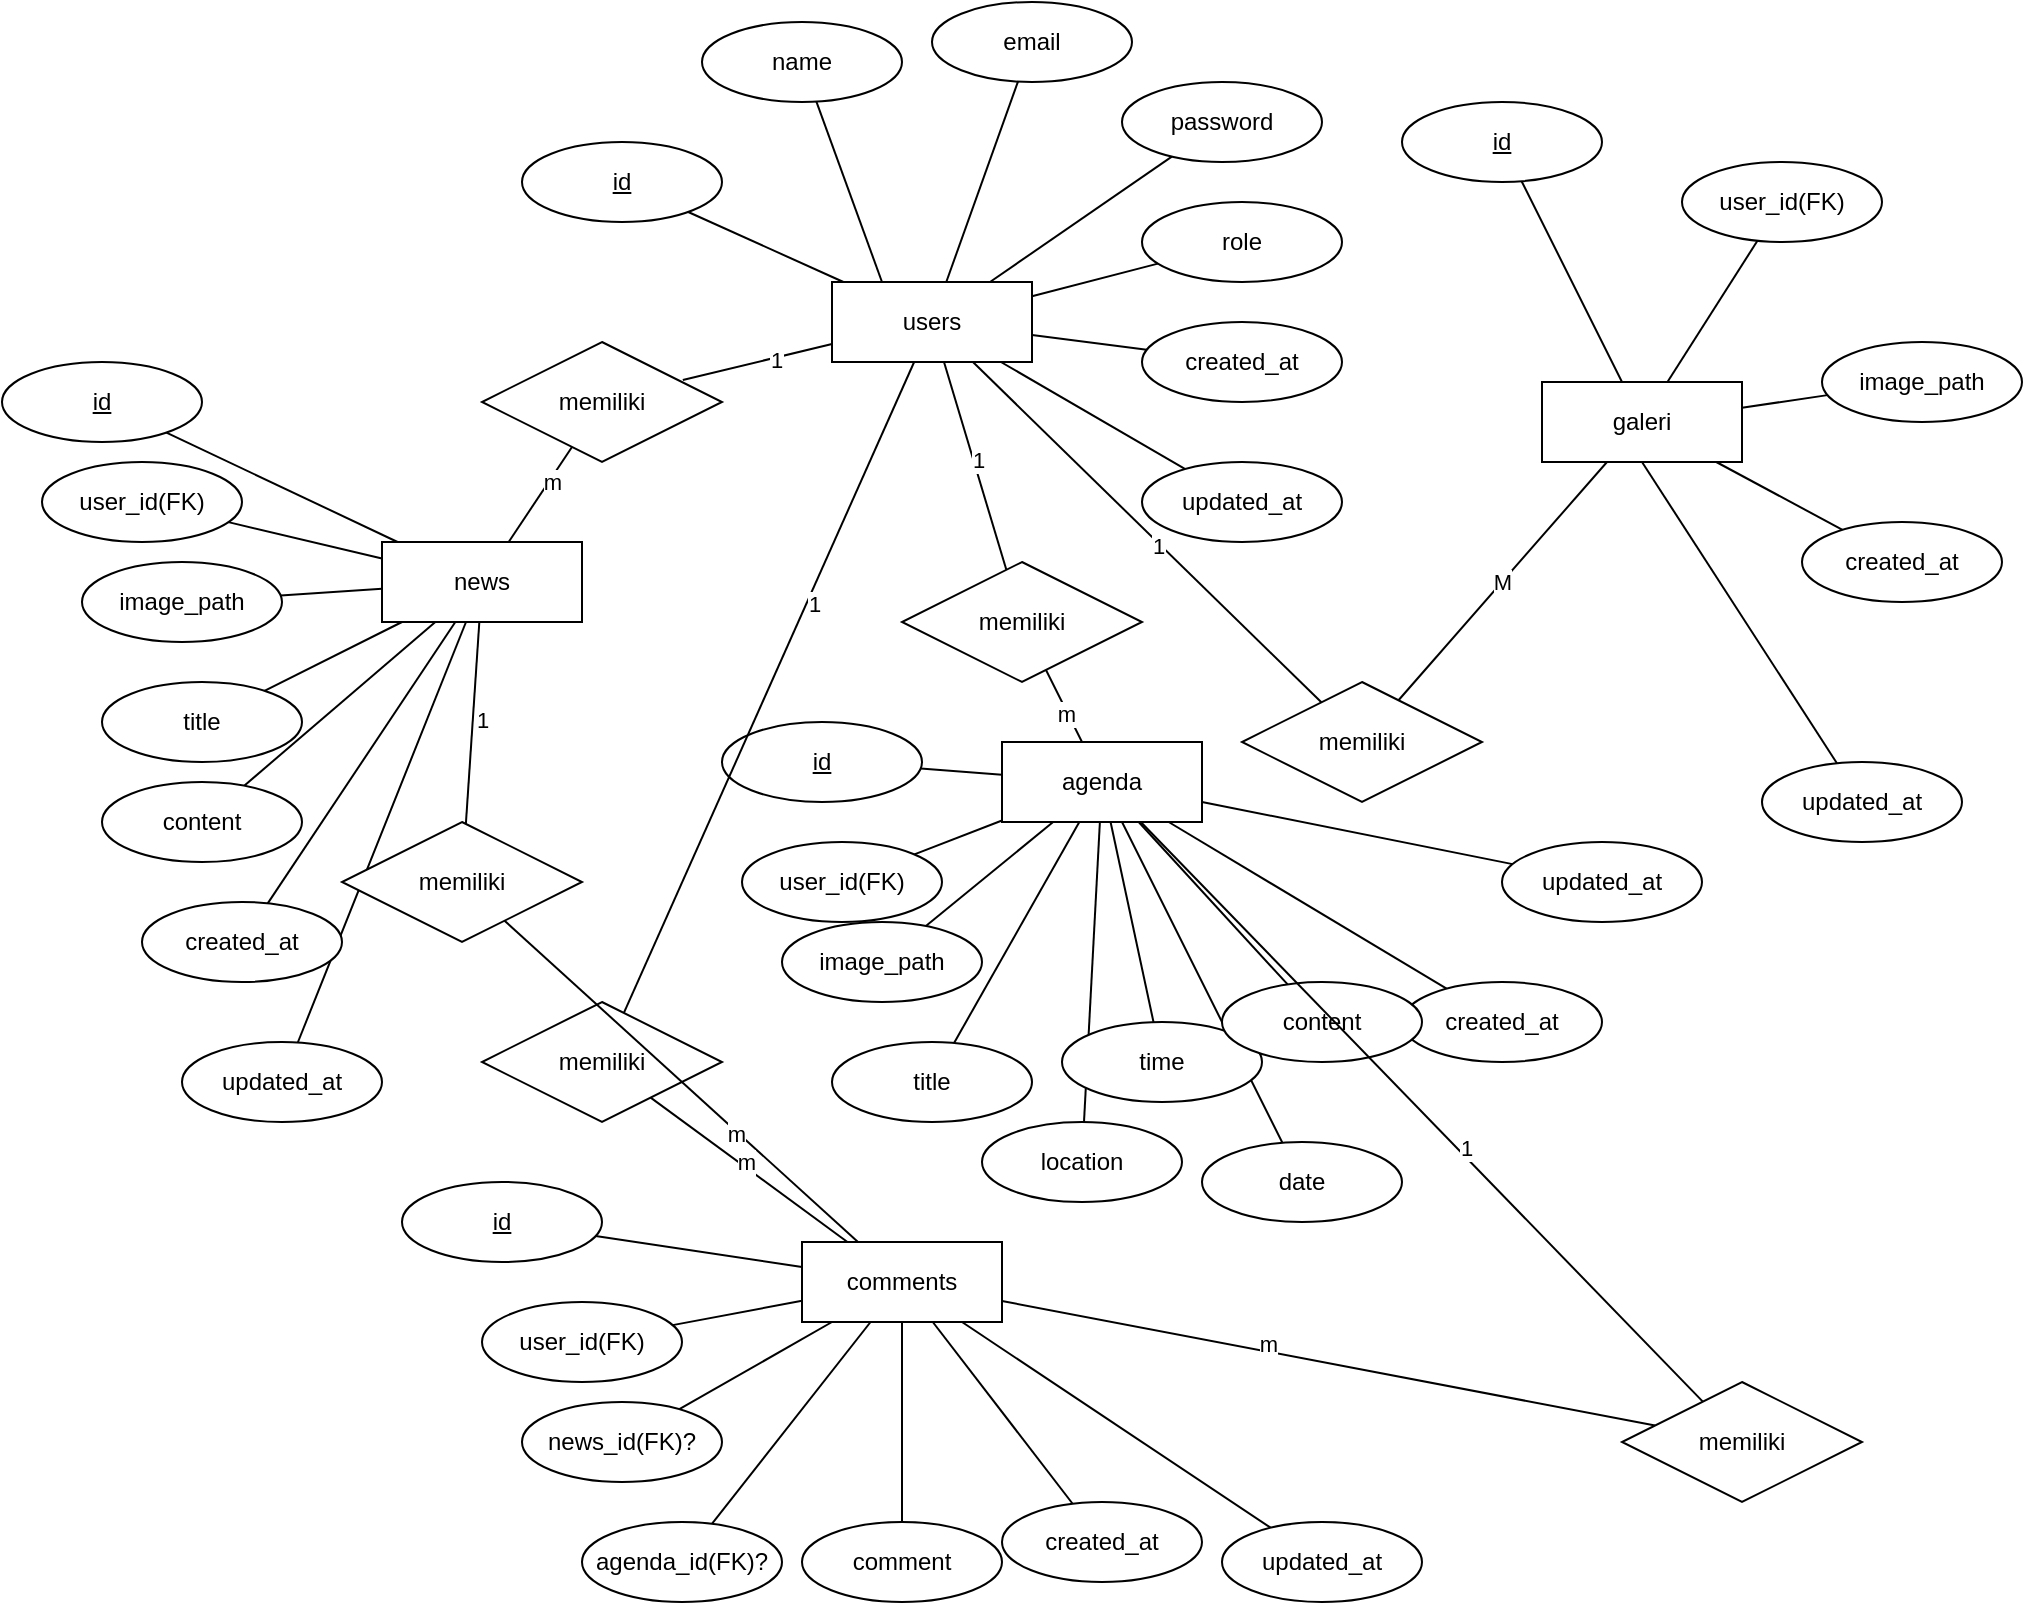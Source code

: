 <mxfile>
    <diagram id="invqWTWLtZDL52FzsDrU" name="erd">
        <mxGraphModel dx="1393" dy="546" grid="1" gridSize="10" guides="1" tooltips="1" connect="1" arrows="1" fold="1" page="1" pageScale="1" pageWidth="850" pageHeight="1100" math="0" shadow="0">
            <root>
                <mxCell id="0"/>
                <mxCell id="1" parent="0"/>
                <mxCell id="jHz2LKIwXYveBaCEfZe9-1" value="users" style="whiteSpace=wrap;html=1;align=center;" parent="1" vertex="1">
                    <mxGeometry x="375" y="290" width="100" height="40" as="geometry"/>
                </mxCell>
                <mxCell id="jHz2LKIwXYveBaCEfZe9-11" style="edgeStyle=none;html=1;endArrow=none;endFill=0;" parent="1" source="jHz2LKIwXYveBaCEfZe9-2" target="jHz2LKIwXYveBaCEfZe9-1" edge="1">
                    <mxGeometry relative="1" as="geometry"/>
                </mxCell>
                <mxCell id="jHz2LKIwXYveBaCEfZe9-2" value="id" style="ellipse;whiteSpace=wrap;html=1;align=center;fontStyle=4;" parent="1" vertex="1">
                    <mxGeometry x="220" y="220" width="100" height="40" as="geometry"/>
                </mxCell>
                <mxCell id="jHz2LKIwXYveBaCEfZe9-12" style="edgeStyle=none;html=1;entryX=0.25;entryY=0;entryDx=0;entryDy=0;endArrow=none;endFill=0;" parent="1" source="jHz2LKIwXYveBaCEfZe9-4" target="jHz2LKIwXYveBaCEfZe9-1" edge="1">
                    <mxGeometry relative="1" as="geometry"/>
                </mxCell>
                <mxCell id="jHz2LKIwXYveBaCEfZe9-4" value="name" style="ellipse;whiteSpace=wrap;html=1;align=center;" parent="1" vertex="1">
                    <mxGeometry x="310" y="160" width="100" height="40" as="geometry"/>
                </mxCell>
                <mxCell id="jHz2LKIwXYveBaCEfZe9-13" style="edgeStyle=none;html=1;endArrow=none;endFill=0;" parent="1" source="jHz2LKIwXYveBaCEfZe9-5" target="jHz2LKIwXYveBaCEfZe9-1" edge="1">
                    <mxGeometry relative="1" as="geometry"/>
                </mxCell>
                <mxCell id="jHz2LKIwXYveBaCEfZe9-5" value="email" style="ellipse;whiteSpace=wrap;html=1;align=center;" parent="1" vertex="1">
                    <mxGeometry x="425" y="150" width="100" height="40" as="geometry"/>
                </mxCell>
                <mxCell id="jHz2LKIwXYveBaCEfZe9-14" style="edgeStyle=none;html=1;endArrow=none;endFill=0;" parent="1" source="jHz2LKIwXYveBaCEfZe9-6" target="jHz2LKIwXYveBaCEfZe9-1" edge="1">
                    <mxGeometry relative="1" as="geometry"/>
                </mxCell>
                <mxCell id="jHz2LKIwXYveBaCEfZe9-6" value="password" style="ellipse;whiteSpace=wrap;html=1;align=center;" parent="1" vertex="1">
                    <mxGeometry x="520" y="190" width="100" height="40" as="geometry"/>
                </mxCell>
                <mxCell id="jHz2LKIwXYveBaCEfZe9-15" style="edgeStyle=none;html=1;endArrow=none;endFill=0;" parent="1" source="jHz2LKIwXYveBaCEfZe9-7" target="jHz2LKIwXYveBaCEfZe9-1" edge="1">
                    <mxGeometry relative="1" as="geometry"/>
                </mxCell>
                <mxCell id="jHz2LKIwXYveBaCEfZe9-7" value="role" style="ellipse;whiteSpace=wrap;html=1;align=center;" parent="1" vertex="1">
                    <mxGeometry x="530" y="250" width="100" height="40" as="geometry"/>
                </mxCell>
                <mxCell id="jHz2LKIwXYveBaCEfZe9-16" style="edgeStyle=none;html=1;endArrow=none;endFill=0;" parent="1" source="jHz2LKIwXYveBaCEfZe9-8" target="jHz2LKIwXYveBaCEfZe9-1" edge="1">
                    <mxGeometry relative="1" as="geometry"/>
                </mxCell>
                <mxCell id="jHz2LKIwXYveBaCEfZe9-8" value="created_at" style="ellipse;whiteSpace=wrap;html=1;align=center;" parent="1" vertex="1">
                    <mxGeometry x="530" y="310" width="100" height="40" as="geometry"/>
                </mxCell>
                <mxCell id="jHz2LKIwXYveBaCEfZe9-17" style="edgeStyle=none;html=1;endArrow=none;endFill=0;" parent="1" source="jHz2LKIwXYveBaCEfZe9-9" target="jHz2LKIwXYveBaCEfZe9-1" edge="1">
                    <mxGeometry relative="1" as="geometry"/>
                </mxCell>
                <mxCell id="jHz2LKIwXYveBaCEfZe9-9" value="updated_at" style="ellipse;whiteSpace=wrap;html=1;align=center;" parent="1" vertex="1">
                    <mxGeometry x="530" y="380" width="100" height="40" as="geometry"/>
                </mxCell>
                <mxCell id="jHz2LKIwXYveBaCEfZe9-18" value="news" style="whiteSpace=wrap;html=1;align=center;" parent="1" vertex="1">
                    <mxGeometry x="150" y="420" width="100" height="40" as="geometry"/>
                </mxCell>
                <mxCell id="jHz2LKIwXYveBaCEfZe9-19" value="agenda" style="whiteSpace=wrap;html=1;align=center;" parent="1" vertex="1">
                    <mxGeometry x="460" y="520" width="100" height="40" as="geometry"/>
                </mxCell>
                <mxCell id="a_gxfXyv12nU46Ws00Ky-26" style="edgeStyle=none;html=1;endArrow=none;endFill=0;" parent="1" source="jHz2LKIwXYveBaCEfZe9-20" target="jHz2LKIwXYveBaCEfZe9-18" edge="1">
                    <mxGeometry relative="1" as="geometry"/>
                </mxCell>
                <mxCell id="jHz2LKIwXYveBaCEfZe9-20" value="updated_at" style="ellipse;whiteSpace=wrap;html=1;align=center;" parent="1" vertex="1">
                    <mxGeometry x="50" y="670" width="100" height="40" as="geometry"/>
                </mxCell>
                <mxCell id="a_gxfXyv12nU46Ws00Ky-25" style="edgeStyle=none;html=1;endArrow=none;endFill=0;" parent="1" source="jHz2LKIwXYveBaCEfZe9-21" target="jHz2LKIwXYveBaCEfZe9-18" edge="1">
                    <mxGeometry relative="1" as="geometry"/>
                </mxCell>
                <mxCell id="jHz2LKIwXYveBaCEfZe9-21" value="created_at" style="ellipse;whiteSpace=wrap;html=1;align=center;" parent="1" vertex="1">
                    <mxGeometry x="30" y="600" width="100" height="40" as="geometry"/>
                </mxCell>
                <mxCell id="a_gxfXyv12nU46Ws00Ky-55" style="edgeStyle=none;html=1;endArrow=none;endFill=0;" parent="1" source="jHz2LKIwXYveBaCEfZe9-23" target="jHz2LKIwXYveBaCEfZe9-19" edge="1">
                    <mxGeometry relative="1" as="geometry"/>
                </mxCell>
                <mxCell id="jHz2LKIwXYveBaCEfZe9-23" value="updated_at" style="ellipse;whiteSpace=wrap;html=1;align=center;" parent="1" vertex="1">
                    <mxGeometry x="710" y="570" width="100" height="40" as="geometry"/>
                </mxCell>
                <mxCell id="a_gxfXyv12nU46Ws00Ky-54" style="edgeStyle=none;html=1;endArrow=none;endFill=0;" parent="1" source="jHz2LKIwXYveBaCEfZe9-24" target="jHz2LKIwXYveBaCEfZe9-19" edge="1">
                    <mxGeometry relative="1" as="geometry"/>
                </mxCell>
                <mxCell id="jHz2LKIwXYveBaCEfZe9-24" value="created_at" style="ellipse;whiteSpace=wrap;html=1;align=center;" parent="1" vertex="1">
                    <mxGeometry x="660" y="640" width="100" height="40" as="geometry"/>
                </mxCell>
                <mxCell id="a_gxfXyv12nU46Ws00Ky-20" style="edgeStyle=none;html=1;endArrow=none;endFill=0;" parent="1" source="jHz2LKIwXYveBaCEfZe9-25" target="jHz2LKIwXYveBaCEfZe9-18" edge="1">
                    <mxGeometry relative="1" as="geometry"/>
                </mxCell>
                <mxCell id="jHz2LKIwXYveBaCEfZe9-25" value="id" style="ellipse;whiteSpace=wrap;html=1;align=center;fontStyle=4;" parent="1" vertex="1">
                    <mxGeometry x="-40" y="330" width="100" height="40" as="geometry"/>
                </mxCell>
                <mxCell id="a_gxfXyv12nU46Ws00Ky-21" style="edgeStyle=none;html=1;endArrow=none;endFill=0;" parent="1" source="jHz2LKIwXYveBaCEfZe9-26" target="jHz2LKIwXYveBaCEfZe9-18" edge="1">
                    <mxGeometry relative="1" as="geometry"/>
                </mxCell>
                <mxCell id="jHz2LKIwXYveBaCEfZe9-26" value="user_id(FK)" style="ellipse;whiteSpace=wrap;html=1;align=center;" parent="1" vertex="1">
                    <mxGeometry x="-20" y="380" width="100" height="40" as="geometry"/>
                </mxCell>
                <mxCell id="a_gxfXyv12nU46Ws00Ky-47" style="edgeStyle=none;html=1;endArrow=none;endFill=0;" parent="1" source="jHz2LKIwXYveBaCEfZe9-28" target="jHz2LKIwXYveBaCEfZe9-19" edge="1">
                    <mxGeometry relative="1" as="geometry"/>
                </mxCell>
                <mxCell id="jHz2LKIwXYveBaCEfZe9-28" value="user_id(FK)" style="ellipse;whiteSpace=wrap;html=1;align=center;" parent="1" vertex="1">
                    <mxGeometry x="330" y="570" width="100" height="40" as="geometry"/>
                </mxCell>
                <mxCell id="jHz2LKIwXYveBaCEfZe9-29" value="galeri" style="whiteSpace=wrap;html=1;align=center;" parent="1" vertex="1">
                    <mxGeometry x="730" y="340" width="100" height="40" as="geometry"/>
                </mxCell>
                <mxCell id="a_gxfXyv12nU46Ws00Ky-5" style="edgeStyle=none;html=1;endArrow=none;endFill=0;" parent="1" source="jHz2LKIwXYveBaCEfZe9-30" target="jHz2LKIwXYveBaCEfZe9-29" edge="1">
                    <mxGeometry relative="1" as="geometry"/>
                </mxCell>
                <mxCell id="jHz2LKIwXYveBaCEfZe9-30" value="created_at" style="ellipse;whiteSpace=wrap;html=1;align=center;" parent="1" vertex="1">
                    <mxGeometry x="860" y="410" width="100" height="40" as="geometry"/>
                </mxCell>
                <mxCell id="a_gxfXyv12nU46Ws00Ky-6" style="edgeStyle=none;html=1;entryX=0.5;entryY=1;entryDx=0;entryDy=0;endArrow=none;endFill=0;" parent="1" source="jHz2LKIwXYveBaCEfZe9-31" target="jHz2LKIwXYveBaCEfZe9-29" edge="1">
                    <mxGeometry relative="1" as="geometry">
                        <mxPoint x="760" y="430" as="targetPoint"/>
                    </mxGeometry>
                </mxCell>
                <mxCell id="jHz2LKIwXYveBaCEfZe9-31" value="updated_at" style="ellipse;whiteSpace=wrap;html=1;align=center;" parent="1" vertex="1">
                    <mxGeometry x="840" y="530" width="100" height="40" as="geometry"/>
                </mxCell>
                <mxCell id="a_gxfXyv12nU46Ws00Ky-35" style="edgeStyle=none;html=1;endArrow=none;endFill=0;" parent="1" source="DYG1WWbtqaTXxzCOqZ7U-1" target="a_gxfXyv12nU46Ws00Ky-11" edge="1">
                    <mxGeometry relative="1" as="geometry"/>
                </mxCell>
                <mxCell id="DYG1WWbtqaTXxzCOqZ7U-1" value="created_at" style="ellipse;whiteSpace=wrap;html=1;align=center;" parent="1" vertex="1">
                    <mxGeometry x="460" y="900" width="100" height="40" as="geometry"/>
                </mxCell>
                <mxCell id="a_gxfXyv12nU46Ws00Ky-3" style="edgeStyle=none;html=1;endArrow=none;endFill=0;" parent="1" source="a_gxfXyv12nU46Ws00Ky-2" target="jHz2LKIwXYveBaCEfZe9-29" edge="1">
                    <mxGeometry relative="1" as="geometry"/>
                </mxCell>
                <mxCell id="a_gxfXyv12nU46Ws00Ky-2" value="id" style="ellipse;whiteSpace=wrap;html=1;align=center;fontStyle=4;" parent="1" vertex="1">
                    <mxGeometry x="660" y="200" width="100" height="40" as="geometry"/>
                </mxCell>
                <mxCell id="a_gxfXyv12nU46Ws00Ky-9" style="edgeStyle=none;html=1;endArrow=none;endFill=0;" parent="1" source="a_gxfXyv12nU46Ws00Ky-8" target="jHz2LKIwXYveBaCEfZe9-29" edge="1">
                    <mxGeometry relative="1" as="geometry"/>
                </mxCell>
                <mxCell id="a_gxfXyv12nU46Ws00Ky-8" value="image_path" style="ellipse;whiteSpace=wrap;html=1;align=center;" parent="1" vertex="1">
                    <mxGeometry x="870" y="320" width="100" height="40" as="geometry"/>
                </mxCell>
                <mxCell id="a_gxfXyv12nU46Ws00Ky-11" value="comments" style="whiteSpace=wrap;html=1;align=center;" parent="1" vertex="1">
                    <mxGeometry x="360" y="770" width="100" height="40" as="geometry"/>
                </mxCell>
                <mxCell id="a_gxfXyv12nU46Ws00Ky-30" style="edgeStyle=none;html=1;endArrow=none;endFill=0;" parent="1" source="a_gxfXyv12nU46Ws00Ky-12" target="a_gxfXyv12nU46Ws00Ky-11" edge="1">
                    <mxGeometry relative="1" as="geometry"/>
                </mxCell>
                <mxCell id="a_gxfXyv12nU46Ws00Ky-12" value="id" style="ellipse;whiteSpace=wrap;html=1;align=center;fontStyle=4;" parent="1" vertex="1">
                    <mxGeometry x="160" y="740" width="100" height="40" as="geometry"/>
                </mxCell>
                <mxCell id="a_gxfXyv12nU46Ws00Ky-31" style="edgeStyle=none;html=1;endArrow=none;endFill=0;" parent="1" source="a_gxfXyv12nU46Ws00Ky-13" target="a_gxfXyv12nU46Ws00Ky-11" edge="1">
                    <mxGeometry relative="1" as="geometry"/>
                </mxCell>
                <mxCell id="a_gxfXyv12nU46Ws00Ky-13" value="user_id(FK)" style="ellipse;whiteSpace=wrap;html=1;align=center;" parent="1" vertex="1">
                    <mxGeometry x="200" y="800" width="100" height="40" as="geometry"/>
                </mxCell>
                <mxCell id="a_gxfXyv12nU46Ws00Ky-32" style="edgeStyle=none;html=1;endArrow=none;endFill=0;" parent="1" source="a_gxfXyv12nU46Ws00Ky-14" target="a_gxfXyv12nU46Ws00Ky-11" edge="1">
                    <mxGeometry relative="1" as="geometry"/>
                </mxCell>
                <mxCell id="a_gxfXyv12nU46Ws00Ky-14" value="news_id(FK)?" style="ellipse;whiteSpace=wrap;html=1;align=center;" parent="1" vertex="1">
                    <mxGeometry x="220" y="850" width="100" height="40" as="geometry"/>
                </mxCell>
                <mxCell id="a_gxfXyv12nU46Ws00Ky-33" style="edgeStyle=none;html=1;endArrow=none;endFill=0;" parent="1" source="a_gxfXyv12nU46Ws00Ky-15" target="a_gxfXyv12nU46Ws00Ky-11" edge="1">
                    <mxGeometry relative="1" as="geometry"/>
                </mxCell>
                <mxCell id="a_gxfXyv12nU46Ws00Ky-15" value="agenda_id(FK)?" style="ellipse;whiteSpace=wrap;html=1;align=center;" parent="1" vertex="1">
                    <mxGeometry x="250" y="910" width="100" height="40" as="geometry"/>
                </mxCell>
                <mxCell id="a_gxfXyv12nU46Ws00Ky-22" style="edgeStyle=none;html=1;endArrow=none;endFill=0;" parent="1" source="a_gxfXyv12nU46Ws00Ky-16" target="jHz2LKIwXYveBaCEfZe9-18" edge="1">
                    <mxGeometry relative="1" as="geometry"/>
                </mxCell>
                <mxCell id="a_gxfXyv12nU46Ws00Ky-16" value="image_path" style="ellipse;whiteSpace=wrap;html=1;align=center;" parent="1" vertex="1">
                    <mxGeometry y="430" width="100" height="40" as="geometry"/>
                </mxCell>
                <mxCell id="a_gxfXyv12nU46Ws00Ky-23" style="edgeStyle=none;html=1;endArrow=none;endFill=0;" parent="1" source="a_gxfXyv12nU46Ws00Ky-17" target="jHz2LKIwXYveBaCEfZe9-18" edge="1">
                    <mxGeometry relative="1" as="geometry"/>
                </mxCell>
                <mxCell id="a_gxfXyv12nU46Ws00Ky-17" value="title" style="ellipse;whiteSpace=wrap;html=1;align=center;" parent="1" vertex="1">
                    <mxGeometry x="10" y="490" width="100" height="40" as="geometry"/>
                </mxCell>
                <mxCell id="a_gxfXyv12nU46Ws00Ky-24" style="edgeStyle=none;html=1;endArrow=none;endFill=0;" parent="1" source="a_gxfXyv12nU46Ws00Ky-18" target="jHz2LKIwXYveBaCEfZe9-18" edge="1">
                    <mxGeometry relative="1" as="geometry"/>
                </mxCell>
                <mxCell id="a_gxfXyv12nU46Ws00Ky-18" value="content" style="ellipse;whiteSpace=wrap;html=1;align=center;" parent="1" vertex="1">
                    <mxGeometry x="10" y="540" width="100" height="40" as="geometry"/>
                </mxCell>
                <mxCell id="a_gxfXyv12nU46Ws00Ky-34" style="edgeStyle=none;html=1;endArrow=none;endFill=0;" parent="1" source="a_gxfXyv12nU46Ws00Ky-28" target="a_gxfXyv12nU46Ws00Ky-11" edge="1">
                    <mxGeometry relative="1" as="geometry"/>
                </mxCell>
                <mxCell id="a_gxfXyv12nU46Ws00Ky-28" value="comment" style="ellipse;whiteSpace=wrap;html=1;align=center;" parent="1" vertex="1">
                    <mxGeometry x="360" y="910" width="100" height="40" as="geometry"/>
                </mxCell>
                <mxCell id="a_gxfXyv12nU46Ws00Ky-36" style="edgeStyle=none;html=1;endArrow=none;endFill=0;" parent="1" source="a_gxfXyv12nU46Ws00Ky-29" target="a_gxfXyv12nU46Ws00Ky-11" edge="1">
                    <mxGeometry relative="1" as="geometry"/>
                </mxCell>
                <mxCell id="a_gxfXyv12nU46Ws00Ky-29" value="updated_at" style="ellipse;whiteSpace=wrap;html=1;align=center;" parent="1" vertex="1">
                    <mxGeometry x="570" y="910" width="100" height="40" as="geometry"/>
                </mxCell>
                <mxCell id="a_gxfXyv12nU46Ws00Ky-46" style="edgeStyle=none;html=1;endArrow=none;endFill=0;" parent="1" source="a_gxfXyv12nU46Ws00Ky-37" target="jHz2LKIwXYveBaCEfZe9-19" edge="1">
                    <mxGeometry relative="1" as="geometry"/>
                </mxCell>
                <mxCell id="a_gxfXyv12nU46Ws00Ky-37" value="id" style="ellipse;whiteSpace=wrap;html=1;align=center;fontStyle=4;" parent="1" vertex="1">
                    <mxGeometry x="320" y="510" width="100" height="40" as="geometry"/>
                </mxCell>
                <mxCell id="a_gxfXyv12nU46Ws00Ky-48" style="edgeStyle=none;html=1;endArrow=none;endFill=0;" parent="1" source="a_gxfXyv12nU46Ws00Ky-38" target="jHz2LKIwXYveBaCEfZe9-19" edge="1">
                    <mxGeometry relative="1" as="geometry"/>
                </mxCell>
                <mxCell id="a_gxfXyv12nU46Ws00Ky-38" value="image_path" style="ellipse;whiteSpace=wrap;html=1;align=center;" parent="1" vertex="1">
                    <mxGeometry x="350" y="610" width="100" height="40" as="geometry"/>
                </mxCell>
                <mxCell id="a_gxfXyv12nU46Ws00Ky-50" style="edgeStyle=none;html=1;endArrow=none;endFill=0;" parent="1" source="a_gxfXyv12nU46Ws00Ky-40" target="jHz2LKIwXYveBaCEfZe9-19" edge="1">
                    <mxGeometry relative="1" as="geometry"/>
                </mxCell>
                <mxCell id="a_gxfXyv12nU46Ws00Ky-40" value="title" style="ellipse;whiteSpace=wrap;html=1;align=center;" parent="1" vertex="1">
                    <mxGeometry x="375" y="670" width="100" height="40" as="geometry"/>
                </mxCell>
                <mxCell id="a_gxfXyv12nU46Ws00Ky-51" style="edgeStyle=none;html=1;endArrow=none;endFill=0;" parent="1" source="a_gxfXyv12nU46Ws00Ky-42" target="jHz2LKIwXYveBaCEfZe9-19" edge="1">
                    <mxGeometry relative="1" as="geometry"/>
                </mxCell>
                <mxCell id="a_gxfXyv12nU46Ws00Ky-42" value="location" style="ellipse;whiteSpace=wrap;html=1;align=center;" parent="1" vertex="1">
                    <mxGeometry x="450" y="710" width="100" height="40" as="geometry"/>
                </mxCell>
                <mxCell id="a_gxfXyv12nU46Ws00Ky-52" style="edgeStyle=none;html=1;endArrow=none;endFill=0;" parent="1" source="a_gxfXyv12nU46Ws00Ky-43" target="jHz2LKIwXYveBaCEfZe9-19" edge="1">
                    <mxGeometry relative="1" as="geometry"/>
                </mxCell>
                <mxCell id="a_gxfXyv12nU46Ws00Ky-43" value="date" style="ellipse;whiteSpace=wrap;html=1;align=center;" parent="1" vertex="1">
                    <mxGeometry x="560" y="720" width="100" height="40" as="geometry"/>
                </mxCell>
                <mxCell id="a_gxfXyv12nU46Ws00Ky-53" style="edgeStyle=none;html=1;endArrow=none;endFill=0;" parent="1" source="a_gxfXyv12nU46Ws00Ky-44" target="jHz2LKIwXYveBaCEfZe9-19" edge="1">
                    <mxGeometry relative="1" as="geometry"/>
                </mxCell>
                <mxCell id="a_gxfXyv12nU46Ws00Ky-44" value="time" style="ellipse;whiteSpace=wrap;html=1;align=center;" parent="1" vertex="1">
                    <mxGeometry x="490" y="660" width="100" height="40" as="geometry"/>
                </mxCell>
                <mxCell id="a_gxfXyv12nU46Ws00Ky-58" style="html=1;endArrow=none;endFill=0;" parent="1" source="a_gxfXyv12nU46Ws00Ky-57" target="jHz2LKIwXYveBaCEfZe9-19" edge="1">
                    <mxGeometry relative="1" as="geometry"/>
                </mxCell>
                <mxCell id="a_gxfXyv12nU46Ws00Ky-57" value="content" style="ellipse;whiteSpace=wrap;html=1;align=center;" parent="1" vertex="1">
                    <mxGeometry x="570" y="640" width="100" height="40" as="geometry"/>
                </mxCell>
                <mxCell id="a_gxfXyv12nU46Ws00Ky-78" style="edgeStyle=none;html=1;endArrow=none;endFill=0;" parent="1" edge="1">
                    <mxGeometry relative="1" as="geometry">
                        <mxPoint x="300.408" y="339.044" as="sourcePoint"/>
                        <mxPoint x="375" y="320.961" as="targetPoint"/>
                    </mxGeometry>
                </mxCell>
                <mxCell id="a_gxfXyv12nU46Ws00Ky-82" value="1" style="edgeLabel;html=1;align=center;verticalAlign=middle;resizable=0;points=[];" parent="a_gxfXyv12nU46Ws00Ky-78" vertex="1" connectable="0">
                    <mxGeometry x="0.227" y="-1" relative="1" as="geometry">
                        <mxPoint as="offset"/>
                    </mxGeometry>
                </mxCell>
                <mxCell id="a_gxfXyv12nU46Ws00Ky-79" style="edgeStyle=none;html=1;endArrow=none;endFill=0;" parent="1" source="a_gxfXyv12nU46Ws00Ky-59" target="jHz2LKIwXYveBaCEfZe9-18" edge="1">
                    <mxGeometry relative="1" as="geometry"/>
                </mxCell>
                <mxCell id="a_gxfXyv12nU46Ws00Ky-83" value="m" style="edgeLabel;html=1;align=center;verticalAlign=middle;resizable=0;points=[];" parent="a_gxfXyv12nU46Ws00Ky-79" vertex="1" connectable="0">
                    <mxGeometry x="-0.295" y="1" relative="1" as="geometry">
                        <mxPoint as="offset"/>
                    </mxGeometry>
                </mxCell>
                <mxCell id="a_gxfXyv12nU46Ws00Ky-59" value="memiliki" style="shape=rhombus;perimeter=rhombusPerimeter;whiteSpace=wrap;html=1;align=center;" parent="1" vertex="1">
                    <mxGeometry x="200" y="320" width="120" height="60" as="geometry"/>
                </mxCell>
                <mxCell id="a_gxfXyv12nU46Ws00Ky-76" style="edgeStyle=none;html=1;endArrow=none;endFill=0;" parent="1" source="a_gxfXyv12nU46Ws00Ky-60" target="jHz2LKIwXYveBaCEfZe9-1" edge="1">
                    <mxGeometry relative="1" as="geometry"/>
                </mxCell>
                <mxCell id="a_gxfXyv12nU46Ws00Ky-80" value="1" style="edgeLabel;html=1;align=center;verticalAlign=middle;resizable=0;points=[];" parent="a_gxfXyv12nU46Ws00Ky-76" vertex="1" connectable="0">
                    <mxGeometry x="0.053" y="-2" relative="1" as="geometry">
                        <mxPoint as="offset"/>
                    </mxGeometry>
                </mxCell>
                <mxCell id="a_gxfXyv12nU46Ws00Ky-77" style="edgeStyle=none;html=1;endArrow=none;endFill=0;" parent="1" source="a_gxfXyv12nU46Ws00Ky-60" target="jHz2LKIwXYveBaCEfZe9-19" edge="1">
                    <mxGeometry relative="1" as="geometry"/>
                </mxCell>
                <mxCell id="a_gxfXyv12nU46Ws00Ky-81" value="m" style="edgeLabel;html=1;align=center;verticalAlign=middle;resizable=0;points=[];" parent="a_gxfXyv12nU46Ws00Ky-77" vertex="1" connectable="0">
                    <mxGeometry x="0.189" y="-1" relative="1" as="geometry">
                        <mxPoint as="offset"/>
                    </mxGeometry>
                </mxCell>
                <mxCell id="a_gxfXyv12nU46Ws00Ky-60" value="memiliki" style="shape=rhombus;perimeter=rhombusPerimeter;whiteSpace=wrap;html=1;align=center;" parent="1" vertex="1">
                    <mxGeometry x="410" y="430" width="120" height="60" as="geometry"/>
                </mxCell>
                <mxCell id="a_gxfXyv12nU46Ws00Ky-64" style="html=1;endArrow=none;endFill=0;" parent="1" source="a_gxfXyv12nU46Ws00Ky-61" target="jHz2LKIwXYveBaCEfZe9-1" edge="1">
                    <mxGeometry relative="1" as="geometry"/>
                </mxCell>
                <mxCell id="a_gxfXyv12nU46Ws00Ky-66" value="1" style="edgeLabel;html=1;align=center;verticalAlign=middle;resizable=0;points=[];" parent="a_gxfXyv12nU46Ws00Ky-64" vertex="1" connectable="0">
                    <mxGeometry x="0.264" y="-4" relative="1" as="geometry">
                        <mxPoint y="-1" as="offset"/>
                    </mxGeometry>
                </mxCell>
                <mxCell id="a_gxfXyv12nU46Ws00Ky-61" value="memiliki" style="shape=rhombus;perimeter=rhombusPerimeter;whiteSpace=wrap;html=1;align=center;" parent="1" vertex="1">
                    <mxGeometry x="200" y="650" width="120" height="60" as="geometry"/>
                </mxCell>
                <mxCell id="a_gxfXyv12nU46Ws00Ky-68" style="html=1;endArrow=none;endFill=0;" parent="1" source="a_gxfXyv12nU46Ws00Ky-62" target="jHz2LKIwXYveBaCEfZe9-18" edge="1">
                    <mxGeometry relative="1" as="geometry"/>
                </mxCell>
                <mxCell id="a_gxfXyv12nU46Ws00Ky-70" value="1" style="edgeLabel;html=1;align=center;verticalAlign=middle;resizable=0;points=[];" parent="a_gxfXyv12nU46Ws00Ky-68" vertex="1" connectable="0">
                    <mxGeometry x="0.058" y="-4" relative="1" as="geometry">
                        <mxPoint y="1" as="offset"/>
                    </mxGeometry>
                </mxCell>
                <mxCell id="a_gxfXyv12nU46Ws00Ky-69" style="html=1;endArrow=none;endFill=0;" parent="1" source="a_gxfXyv12nU46Ws00Ky-62" target="a_gxfXyv12nU46Ws00Ky-11" edge="1">
                    <mxGeometry relative="1" as="geometry"/>
                </mxCell>
                <mxCell id="a_gxfXyv12nU46Ws00Ky-71" value="m" style="edgeLabel;html=1;align=center;verticalAlign=middle;resizable=0;points=[];" parent="a_gxfXyv12nU46Ws00Ky-69" vertex="1" connectable="0">
                    <mxGeometry x="0.321" y="-1" relative="1" as="geometry">
                        <mxPoint as="offset"/>
                    </mxGeometry>
                </mxCell>
                <mxCell id="a_gxfXyv12nU46Ws00Ky-62" value="memiliki" style="shape=rhombus;perimeter=rhombusPerimeter;whiteSpace=wrap;html=1;align=center;" parent="1" vertex="1">
                    <mxGeometry x="130" y="560" width="120" height="60" as="geometry"/>
                </mxCell>
                <mxCell id="a_gxfXyv12nU46Ws00Ky-72" style="html=1;endArrow=none;endFill=0;" parent="1" source="a_gxfXyv12nU46Ws00Ky-63" target="a_gxfXyv12nU46Ws00Ky-11" edge="1">
                    <mxGeometry relative="1" as="geometry"/>
                </mxCell>
                <mxCell id="a_gxfXyv12nU46Ws00Ky-75" value="m" style="edgeLabel;html=1;align=center;verticalAlign=middle;resizable=0;points=[];" parent="a_gxfXyv12nU46Ws00Ky-72" vertex="1" connectable="0">
                    <mxGeometry x="0.191" y="-4" relative="1" as="geometry">
                        <mxPoint as="offset"/>
                    </mxGeometry>
                </mxCell>
                <mxCell id="a_gxfXyv12nU46Ws00Ky-73" style="edgeStyle=none;html=1;endArrow=none;endFill=0;" parent="1" source="a_gxfXyv12nU46Ws00Ky-63" target="jHz2LKIwXYveBaCEfZe9-19" edge="1">
                    <mxGeometry relative="1" as="geometry"/>
                </mxCell>
                <mxCell id="a_gxfXyv12nU46Ws00Ky-74" value="1" style="edgeLabel;html=1;align=center;verticalAlign=middle;resizable=0;points=[];" parent="a_gxfXyv12nU46Ws00Ky-73" vertex="1" connectable="0">
                    <mxGeometry x="-0.139" y="-3" relative="1" as="geometry">
                        <mxPoint as="offset"/>
                    </mxGeometry>
                </mxCell>
                <mxCell id="a_gxfXyv12nU46Ws00Ky-63" value="memiliki" style="shape=rhombus;perimeter=rhombusPerimeter;whiteSpace=wrap;html=1;align=center;" parent="1" vertex="1">
                    <mxGeometry x="770" y="840" width="120" height="60" as="geometry"/>
                </mxCell>
                <mxCell id="a_gxfXyv12nU46Ws00Ky-65" style="html=1;endArrow=none;endFill=0;" parent="1" source="a_gxfXyv12nU46Ws00Ky-61" target="a_gxfXyv12nU46Ws00Ky-11" edge="1">
                    <mxGeometry relative="1" as="geometry"/>
                </mxCell>
                <mxCell id="a_gxfXyv12nU46Ws00Ky-67" value="m" style="edgeLabel;html=1;align=center;verticalAlign=middle;resizable=0;points=[];" parent="a_gxfXyv12nU46Ws00Ky-65" vertex="1" connectable="0">
                    <mxGeometry x="-0.054" y="2" relative="1" as="geometry">
                        <mxPoint as="offset"/>
                    </mxGeometry>
                </mxCell>
                <mxCell id="3" style="html=1;endArrow=none;endFill=0;" parent="1" source="2" target="jHz2LKIwXYveBaCEfZe9-29" edge="1">
                    <mxGeometry relative="1" as="geometry"/>
                </mxCell>
                <mxCell id="2" value="user_id(FK)" style="ellipse;whiteSpace=wrap;html=1;align=center;" parent="1" vertex="1">
                    <mxGeometry x="800" y="230" width="100" height="40" as="geometry"/>
                </mxCell>
                <mxCell id="5" style="html=1;endArrow=none;endFill=0;" parent="1" source="4" target="jHz2LKIwXYveBaCEfZe9-1" edge="1">
                    <mxGeometry relative="1" as="geometry"/>
                </mxCell>
                <mxCell id="7" value="1" style="edgeLabel;html=1;align=center;verticalAlign=middle;resizable=0;points=[];" parent="5" vertex="1" connectable="0">
                    <mxGeometry x="-0.073" y="1" relative="1" as="geometry">
                        <mxPoint as="offset"/>
                    </mxGeometry>
                </mxCell>
                <mxCell id="6" value="M" style="html=1;endArrow=none;endFill=0;" parent="1" source="4" target="jHz2LKIwXYveBaCEfZe9-29" edge="1">
                    <mxGeometry relative="1" as="geometry"/>
                </mxCell>
                <mxCell id="4" value="memiliki" style="shape=rhombus;perimeter=rhombusPerimeter;whiteSpace=wrap;html=1;align=center;" parent="1" vertex="1">
                    <mxGeometry x="580" y="490" width="120" height="60" as="geometry"/>
                </mxCell>
            </root>
        </mxGraphModel>
    </diagram>
    <diagram id="2fYibKPSpLpt57OZB-eR" name="activity-diagram">
        <mxGraphModel dx="1393" dy="546" grid="1" gridSize="10" guides="1" tooltips="1" connect="1" arrows="1" fold="1" page="1" pageScale="1" pageWidth="850" pageHeight="1100" math="0" shadow="0">
            <root>
                <mxCell id="0"/>
                <mxCell id="1" parent="0"/>
                <mxCell id="GQ8aunAzsTg9zXno-Nds-16" value="" style="rounded=0;whiteSpace=wrap;html=1;" parent="1" vertex="1">
                    <mxGeometry x="170" y="50" width="300" height="320" as="geometry"/>
                </mxCell>
                <mxCell id="GQ8aunAzsTg9zXno-Nds-1" value="" style="ellipse;html=1;shape=startState;fillColor=#000000;strokeColor=#ff0000;" parent="1" vertex="1">
                    <mxGeometry x="230" y="60" width="30" height="30" as="geometry"/>
                </mxCell>
                <mxCell id="GQ8aunAzsTg9zXno-Nds-2" value="" style="edgeStyle=orthogonalEdgeStyle;html=1;verticalAlign=bottom;endArrow=open;endSize=8;strokeColor=#ff0000;" parent="1" source="GQ8aunAzsTg9zXno-Nds-1" edge="1">
                    <mxGeometry relative="1" as="geometry">
                        <mxPoint x="245" y="130" as="targetPoint"/>
                    </mxGeometry>
                </mxCell>
                <mxCell id="GQ8aunAzsTg9zXno-Nds-3" value="Input data(email, password)" style="rounded=1;whiteSpace=wrap;html=1;arcSize=40;fontColor=#000000;fillColor=#ffffc0;strokeColor=#ff0000;" parent="1" vertex="1">
                    <mxGeometry x="185" y="130" width="120" height="40" as="geometry"/>
                </mxCell>
                <mxCell id="GQ8aunAzsTg9zXno-Nds-4" value="" style="edgeStyle=orthogonalEdgeStyle;html=1;verticalAlign=bottom;endArrow=open;endSize=8;strokeColor=#ff0000;" parent="1" source="GQ8aunAzsTg9zXno-Nds-3" target="GQ8aunAzsTg9zXno-Nds-8" edge="1">
                    <mxGeometry relative="1" as="geometry">
                        <mxPoint x="245" y="230" as="targetPoint"/>
                    </mxGeometry>
                </mxCell>
                <mxCell id="GQ8aunAzsTg9zXno-Nds-8" value="Is valid" style="rhombus;whiteSpace=wrap;html=1;fontColor=#000000;fillColor=#ffffc0;strokeColor=#ff0000;" parent="1" vertex="1">
                    <mxGeometry x="205" y="230" width="80" height="40" as="geometry"/>
                </mxCell>
                <mxCell id="GQ8aunAzsTg9zXno-Nds-9" value="no" style="edgeStyle=orthogonalEdgeStyle;html=1;align=left;verticalAlign=bottom;endArrow=open;endSize=8;strokeColor=#ff0000;" parent="1" source="GQ8aunAzsTg9zXno-Nds-8" target="GQ8aunAzsTg9zXno-Nds-11" edge="1">
                    <mxGeometry x="-1" relative="1" as="geometry">
                        <mxPoint x="380" y="260" as="targetPoint"/>
                    </mxGeometry>
                </mxCell>
                <mxCell id="GQ8aunAzsTg9zXno-Nds-10" value="yes" style="edgeStyle=orthogonalEdgeStyle;html=1;align=left;verticalAlign=top;endArrow=open;endSize=8;strokeColor=#ff0000;" parent="1" source="GQ8aunAzsTg9zXno-Nds-8" target="GQ8aunAzsTg9zXno-Nds-15" edge="1">
                    <mxGeometry x="-1" relative="1" as="geometry">
                        <mxPoint x="240" y="340" as="targetPoint"/>
                    </mxGeometry>
                </mxCell>
                <mxCell id="GQ8aunAzsTg9zXno-Nds-11" value="Tampilkan Error" style="rounded=1;whiteSpace=wrap;html=1;arcSize=40;fontColor=#000000;fillColor=#ffffc0;strokeColor=#ff0000;" parent="1" vertex="1">
                    <mxGeometry x="340" y="230" width="120" height="40" as="geometry"/>
                </mxCell>
                <mxCell id="GQ8aunAzsTg9zXno-Nds-12" value="" style="edgeStyle=orthogonalEdgeStyle;html=1;verticalAlign=bottom;endArrow=open;endSize=8;strokeColor=#ff0000;entryX=1;entryY=0.5;entryDx=0;entryDy=0;exitX=0.5;exitY=0;exitDx=0;exitDy=0;" parent="1" source="GQ8aunAzsTg9zXno-Nds-11" target="GQ8aunAzsTg9zXno-Nds-3" edge="1">
                    <mxGeometry relative="1" as="geometry">
                        <mxPoint x="440" y="340" as="targetPoint"/>
                        <Array as="points">
                            <mxPoint x="400" y="150"/>
                        </Array>
                    </mxGeometry>
                </mxCell>
                <mxCell id="GQ8aunAzsTg9zXno-Nds-15" value="" style="ellipse;html=1;shape=endState;fillColor=#000000;strokeColor=#ff0000;" parent="1" vertex="1">
                    <mxGeometry x="230" y="325" width="30" height="30" as="geometry"/>
                </mxCell>
                <mxCell id="GQ8aunAzsTg9zXno-Nds-17" value="Login System" style="text;html=1;align=center;verticalAlign=middle;whiteSpace=wrap;rounded=0;" parent="1" vertex="1">
                    <mxGeometry x="320" y="70" width="60" height="30" as="geometry"/>
                </mxCell>
                <mxCell id="GQ8aunAzsTg9zXno-Nds-30" value="" style="rounded=0;whiteSpace=wrap;html=1;" parent="1" vertex="1">
                    <mxGeometry x="-160" y="50" width="300" height="320" as="geometry"/>
                </mxCell>
                <mxCell id="GQ8aunAzsTg9zXno-Nds-31" value="" style="ellipse;html=1;shape=startState;fillColor=#000000;strokeColor=#ff0000;" parent="1" vertex="1">
                    <mxGeometry x="-100" y="60" width="30" height="30" as="geometry"/>
                </mxCell>
                <mxCell id="GQ8aunAzsTg9zXno-Nds-32" value="" style="edgeStyle=orthogonalEdgeStyle;html=1;verticalAlign=bottom;endArrow=open;endSize=8;strokeColor=#ff0000;" parent="1" source="GQ8aunAzsTg9zXno-Nds-31" edge="1">
                    <mxGeometry relative="1" as="geometry">
                        <mxPoint x="-85" y="130" as="targetPoint"/>
                    </mxGeometry>
                </mxCell>
                <mxCell id="GQ8aunAzsTg9zXno-Nds-33" value="Input data(name, email, password)" style="rounded=1;whiteSpace=wrap;html=1;arcSize=40;fontColor=#000000;fillColor=#ffffc0;strokeColor=#ff0000;" parent="1" vertex="1">
                    <mxGeometry x="-145" y="130" width="120" height="40" as="geometry"/>
                </mxCell>
                <mxCell id="GQ8aunAzsTg9zXno-Nds-34" value="" style="edgeStyle=orthogonalEdgeStyle;html=1;verticalAlign=bottom;endArrow=open;endSize=8;strokeColor=#ff0000;" parent="1" source="GQ8aunAzsTg9zXno-Nds-33" target="GQ8aunAzsTg9zXno-Nds-35" edge="1">
                    <mxGeometry relative="1" as="geometry">
                        <mxPoint x="-85" y="230" as="targetPoint"/>
                    </mxGeometry>
                </mxCell>
                <mxCell id="GQ8aunAzsTg9zXno-Nds-35" value="Is valid" style="rhombus;whiteSpace=wrap;html=1;fontColor=#000000;fillColor=#ffffc0;strokeColor=#ff0000;" parent="1" vertex="1">
                    <mxGeometry x="-125" y="230" width="80" height="40" as="geometry"/>
                </mxCell>
                <mxCell id="GQ8aunAzsTg9zXno-Nds-36" value="no" style="edgeStyle=orthogonalEdgeStyle;html=1;align=left;verticalAlign=bottom;endArrow=open;endSize=8;strokeColor=#ff0000;" parent="1" source="GQ8aunAzsTg9zXno-Nds-35" target="GQ8aunAzsTg9zXno-Nds-38" edge="1">
                    <mxGeometry x="-1" relative="1" as="geometry">
                        <mxPoint x="50" y="260" as="targetPoint"/>
                    </mxGeometry>
                </mxCell>
                <mxCell id="GQ8aunAzsTg9zXno-Nds-37" value="yes" style="edgeStyle=orthogonalEdgeStyle;html=1;align=left;verticalAlign=top;endArrow=open;endSize=8;strokeColor=#ff0000;" parent="1" source="GQ8aunAzsTg9zXno-Nds-35" target="GQ8aunAzsTg9zXno-Nds-40" edge="1">
                    <mxGeometry x="-1" relative="1" as="geometry">
                        <mxPoint x="-90" y="340" as="targetPoint"/>
                    </mxGeometry>
                </mxCell>
                <mxCell id="GQ8aunAzsTg9zXno-Nds-38" value="Tampilkan Error" style="rounded=1;whiteSpace=wrap;html=1;arcSize=40;fontColor=#000000;fillColor=#ffffc0;strokeColor=#ff0000;" parent="1" vertex="1">
                    <mxGeometry x="10" y="230" width="120" height="40" as="geometry"/>
                </mxCell>
                <mxCell id="GQ8aunAzsTg9zXno-Nds-39" value="" style="edgeStyle=orthogonalEdgeStyle;html=1;verticalAlign=bottom;endArrow=open;endSize=8;strokeColor=#ff0000;entryX=1;entryY=0.5;entryDx=0;entryDy=0;exitX=0.5;exitY=0;exitDx=0;exitDy=0;" parent="1" source="GQ8aunAzsTg9zXno-Nds-38" target="GQ8aunAzsTg9zXno-Nds-33" edge="1">
                    <mxGeometry relative="1" as="geometry">
                        <mxPoint x="110" y="340" as="targetPoint"/>
                        <Array as="points">
                            <mxPoint x="70" y="150"/>
                        </Array>
                    </mxGeometry>
                </mxCell>
                <mxCell id="GQ8aunAzsTg9zXno-Nds-40" value="" style="ellipse;html=1;shape=endState;fillColor=#000000;strokeColor=#ff0000;" parent="1" vertex="1">
                    <mxGeometry x="-100" y="325" width="30" height="30" as="geometry"/>
                </mxCell>
                <mxCell id="GQ8aunAzsTg9zXno-Nds-41" value="Register System" style="text;html=1;align=center;verticalAlign=middle;whiteSpace=wrap;rounded=0;" parent="1" vertex="1">
                    <mxGeometry x="-10" y="70" width="60" height="30" as="geometry"/>
                </mxCell>
                <mxCell id="GQ8aunAzsTg9zXno-Nds-42" value="" style="rounded=0;whiteSpace=wrap;html=1;" parent="1" vertex="1">
                    <mxGeometry x="510" y="50" width="310" height="450" as="geometry"/>
                </mxCell>
                <mxCell id="GQ8aunAzsTg9zXno-Nds-43" value="" style="ellipse;html=1;shape=startState;fillColor=#000000;strokeColor=#ff0000;" parent="1" vertex="1">
                    <mxGeometry x="570" y="60" width="30" height="30" as="geometry"/>
                </mxCell>
                <mxCell id="GQ8aunAzsTg9zXno-Nds-44" value="" style="edgeStyle=orthogonalEdgeStyle;html=1;verticalAlign=bottom;endArrow=open;endSize=8;strokeColor=#ff0000;" parent="1" source="GQ8aunAzsTg9zXno-Nds-43" target="GQ8aunAzsTg9zXno-Nds-54" edge="1">
                    <mxGeometry relative="1" as="geometry">
                        <mxPoint x="585" y="130" as="targetPoint"/>
                    </mxGeometry>
                </mxCell>
                <mxCell id="GQ8aunAzsTg9zXno-Nds-45" value="Input data(name, email, password) Baru" style="rounded=1;whiteSpace=wrap;html=1;arcSize=40;fontColor=#000000;fillColor=#ffffc0;strokeColor=#ff0000;" parent="1" vertex="1">
                    <mxGeometry x="522.5" y="260" width="120" height="40" as="geometry"/>
                </mxCell>
                <mxCell id="GQ8aunAzsTg9zXno-Nds-46" value="" style="edgeStyle=orthogonalEdgeStyle;html=1;verticalAlign=bottom;endArrow=open;endSize=8;strokeColor=#ff0000;" parent="1" source="GQ8aunAzsTg9zXno-Nds-45" target="GQ8aunAzsTg9zXno-Nds-47" edge="1">
                    <mxGeometry relative="1" as="geometry">
                        <mxPoint x="585" y="165" as="targetPoint"/>
                    </mxGeometry>
                </mxCell>
                <mxCell id="GQ8aunAzsTg9zXno-Nds-47" value="Is valid" style="rhombus;whiteSpace=wrap;html=1;fontColor=#000000;fillColor=#ffffc0;strokeColor=#ff0000;" parent="1" vertex="1">
                    <mxGeometry x="542.5" y="360" width="80" height="40" as="geometry"/>
                </mxCell>
                <mxCell id="GQ8aunAzsTg9zXno-Nds-48" value="no" style="edgeStyle=orthogonalEdgeStyle;html=1;align=left;verticalAlign=bottom;endArrow=open;endSize=8;strokeColor=#ff0000;" parent="1" source="GQ8aunAzsTg9zXno-Nds-47" target="GQ8aunAzsTg9zXno-Nds-50" edge="1">
                    <mxGeometry x="-1" relative="1" as="geometry">
                        <mxPoint x="720" y="195" as="targetPoint"/>
                    </mxGeometry>
                </mxCell>
                <mxCell id="GQ8aunAzsTg9zXno-Nds-49" value="yes" style="edgeStyle=orthogonalEdgeStyle;html=1;align=left;verticalAlign=top;endArrow=open;endSize=8;strokeColor=#ff0000;" parent="1" source="GQ8aunAzsTg9zXno-Nds-47" target="GQ8aunAzsTg9zXno-Nds-52" edge="1">
                    <mxGeometry x="-1" relative="1" as="geometry">
                        <mxPoint x="580" y="275" as="targetPoint"/>
                    </mxGeometry>
                </mxCell>
                <mxCell id="GQ8aunAzsTg9zXno-Nds-50" value="Tampilkan Error" style="rounded=1;whiteSpace=wrap;html=1;arcSize=40;fontColor=#000000;fillColor=#ffffc0;strokeColor=#ff0000;" parent="1" vertex="1">
                    <mxGeometry x="677.5" y="360" width="120" height="40" as="geometry"/>
                </mxCell>
                <mxCell id="GQ8aunAzsTg9zXno-Nds-51" value="" style="edgeStyle=orthogonalEdgeStyle;html=1;verticalAlign=bottom;endArrow=open;endSize=8;strokeColor=#ff0000;entryX=1;entryY=0.5;entryDx=0;entryDy=0;exitX=0.5;exitY=0;exitDx=0;exitDy=0;" parent="1" source="GQ8aunAzsTg9zXno-Nds-50" target="GQ8aunAzsTg9zXno-Nds-45" edge="1">
                    <mxGeometry relative="1" as="geometry">
                        <mxPoint x="777.5" y="470" as="targetPoint"/>
                        <Array as="points">
                            <mxPoint x="737.5" y="280"/>
                        </Array>
                    </mxGeometry>
                </mxCell>
                <mxCell id="GQ8aunAzsTg9zXno-Nds-52" value="" style="ellipse;html=1;shape=endState;fillColor=#000000;strokeColor=#ff0000;" parent="1" vertex="1">
                    <mxGeometry x="567.5" y="455" width="30" height="30" as="geometry"/>
                </mxCell>
                <mxCell id="GQ8aunAzsTg9zXno-Nds-53" value="Update Own Account System" style="text;html=1;align=center;verticalAlign=middle;whiteSpace=wrap;rounded=0;" parent="1" vertex="1">
                    <mxGeometry x="660" y="70" width="90" height="30" as="geometry"/>
                </mxCell>
                <mxCell id="GQ8aunAzsTg9zXno-Nds-54" value="User Sudah Login" style="rhombus;whiteSpace=wrap;html=1;fontColor=#000000;fillColor=#ffffc0;strokeColor=#ff0000;" parent="1" vertex="1">
                    <mxGeometry x="542.5" y="130" width="85" height="70" as="geometry"/>
                </mxCell>
                <mxCell id="GQ8aunAzsTg9zXno-Nds-55" value="no" style="edgeStyle=orthogonalEdgeStyle;html=1;align=left;verticalAlign=bottom;endArrow=open;endSize=8;strokeColor=#ff0000;" parent="1" source="GQ8aunAzsTg9zXno-Nds-54" target="GQ8aunAzsTg9zXno-Nds-58" edge="1">
                    <mxGeometry x="-1" relative="1" as="geometry">
                        <mxPoint x="730" y="150" as="targetPoint"/>
                    </mxGeometry>
                </mxCell>
                <mxCell id="GQ8aunAzsTg9zXno-Nds-56" value="yes" style="html=1;align=left;verticalAlign=top;endArrow=open;endSize=8;strokeColor=#ff0000;" parent="1" source="GQ8aunAzsTg9zXno-Nds-54" target="GQ8aunAzsTg9zXno-Nds-45" edge="1">
                    <mxGeometry x="-1" relative="1" as="geometry">
                        <mxPoint x="600" y="230" as="targetPoint"/>
                    </mxGeometry>
                </mxCell>
                <mxCell id="GQ8aunAzsTg9zXno-Nds-58" value="Redirect System Login" style="rounded=1;whiteSpace=wrap;html=1;arcSize=40;fontColor=#000000;fillColor=#ffffc0;strokeColor=#ff0000;" parent="1" vertex="1">
                    <mxGeometry x="690" y="145" width="120" height="40" as="geometry"/>
                </mxCell>
                <mxCell id="GQ8aunAzsTg9zXno-Nds-76" value="" style="rounded=0;whiteSpace=wrap;html=1;" parent="1" vertex="1">
                    <mxGeometry x="870" y="50" width="310" height="450" as="geometry"/>
                </mxCell>
                <mxCell id="GQ8aunAzsTg9zXno-Nds-77" value="" style="ellipse;html=1;shape=startState;fillColor=#000000;strokeColor=#ff0000;" parent="1" vertex="1">
                    <mxGeometry x="930" y="60" width="30" height="30" as="geometry"/>
                </mxCell>
                <mxCell id="GQ8aunAzsTg9zXno-Nds-78" value="" style="edgeStyle=orthogonalEdgeStyle;html=1;verticalAlign=bottom;endArrow=open;endSize=8;strokeColor=#ff0000;" parent="1" source="GQ8aunAzsTg9zXno-Nds-77" target="GQ8aunAzsTg9zXno-Nds-88" edge="1">
                    <mxGeometry relative="1" as="geometry">
                        <mxPoint x="945" y="130" as="targetPoint"/>
                    </mxGeometry>
                </mxCell>
                <mxCell id="GQ8aunAzsTg9zXno-Nds-79" value="Input Password" style="rounded=1;whiteSpace=wrap;html=1;arcSize=40;fontColor=#000000;fillColor=#ffffc0;strokeColor=#ff0000;" parent="1" vertex="1">
                    <mxGeometry x="882.5" y="260" width="120" height="40" as="geometry"/>
                </mxCell>
                <mxCell id="GQ8aunAzsTg9zXno-Nds-80" value="" style="edgeStyle=orthogonalEdgeStyle;html=1;verticalAlign=bottom;endArrow=open;endSize=8;strokeColor=#ff0000;" parent="1" source="GQ8aunAzsTg9zXno-Nds-79" target="GQ8aunAzsTg9zXno-Nds-81" edge="1">
                    <mxGeometry relative="1" as="geometry">
                        <mxPoint x="945" y="165" as="targetPoint"/>
                    </mxGeometry>
                </mxCell>
                <mxCell id="GQ8aunAzsTg9zXno-Nds-81" value="Is valid" style="rhombus;whiteSpace=wrap;html=1;fontColor=#000000;fillColor=#ffffc0;strokeColor=#ff0000;" parent="1" vertex="1">
                    <mxGeometry x="902.5" y="360" width="80" height="40" as="geometry"/>
                </mxCell>
                <mxCell id="GQ8aunAzsTg9zXno-Nds-82" value="no" style="edgeStyle=orthogonalEdgeStyle;html=1;align=left;verticalAlign=bottom;endArrow=open;endSize=8;strokeColor=#ff0000;" parent="1" source="GQ8aunAzsTg9zXno-Nds-81" target="GQ8aunAzsTg9zXno-Nds-84" edge="1">
                    <mxGeometry x="-1" relative="1" as="geometry">
                        <mxPoint x="1080" y="195" as="targetPoint"/>
                    </mxGeometry>
                </mxCell>
                <mxCell id="GQ8aunAzsTg9zXno-Nds-83" value="yes" style="edgeStyle=orthogonalEdgeStyle;html=1;align=left;verticalAlign=top;endArrow=open;endSize=8;strokeColor=#ff0000;" parent="1" source="GQ8aunAzsTg9zXno-Nds-81" target="GQ8aunAzsTg9zXno-Nds-86" edge="1">
                    <mxGeometry x="-1" relative="1" as="geometry">
                        <mxPoint x="940" y="275" as="targetPoint"/>
                    </mxGeometry>
                </mxCell>
                <mxCell id="GQ8aunAzsTg9zXno-Nds-84" value="Tampilkan Error" style="rounded=1;whiteSpace=wrap;html=1;arcSize=40;fontColor=#000000;fillColor=#ffffc0;strokeColor=#ff0000;" parent="1" vertex="1">
                    <mxGeometry x="1037.5" y="360" width="120" height="40" as="geometry"/>
                </mxCell>
                <mxCell id="GQ8aunAzsTg9zXno-Nds-85" value="" style="edgeStyle=orthogonalEdgeStyle;html=1;verticalAlign=bottom;endArrow=open;endSize=8;strokeColor=#ff0000;entryX=1;entryY=0.5;entryDx=0;entryDy=0;exitX=0.5;exitY=0;exitDx=0;exitDy=0;" parent="1" source="GQ8aunAzsTg9zXno-Nds-84" target="GQ8aunAzsTg9zXno-Nds-79" edge="1">
                    <mxGeometry relative="1" as="geometry">
                        <mxPoint x="1137.5" y="470" as="targetPoint"/>
                        <Array as="points">
                            <mxPoint x="1097.5" y="280"/>
                        </Array>
                    </mxGeometry>
                </mxCell>
                <mxCell id="GQ8aunAzsTg9zXno-Nds-86" value="" style="ellipse;html=1;shape=endState;fillColor=#000000;strokeColor=#ff0000;" parent="1" vertex="1">
                    <mxGeometry x="927.5" y="455" width="30" height="30" as="geometry"/>
                </mxCell>
                <mxCell id="GQ8aunAzsTg9zXno-Nds-87" value="Delete Own Account System" style="text;html=1;align=center;verticalAlign=middle;whiteSpace=wrap;rounded=0;" parent="1" vertex="1">
                    <mxGeometry x="1020" y="70" width="90" height="30" as="geometry"/>
                </mxCell>
                <mxCell id="GQ8aunAzsTg9zXno-Nds-88" value="User Sudah Login" style="rhombus;whiteSpace=wrap;html=1;fontColor=#000000;fillColor=#ffffc0;strokeColor=#ff0000;" parent="1" vertex="1">
                    <mxGeometry x="902.5" y="130" width="85" height="70" as="geometry"/>
                </mxCell>
                <mxCell id="GQ8aunAzsTg9zXno-Nds-89" value="no" style="edgeStyle=orthogonalEdgeStyle;html=1;align=left;verticalAlign=bottom;endArrow=open;endSize=8;strokeColor=#ff0000;" parent="1" source="GQ8aunAzsTg9zXno-Nds-88" target="GQ8aunAzsTg9zXno-Nds-91" edge="1">
                    <mxGeometry x="-1" relative="1" as="geometry">
                        <mxPoint x="1090" y="150" as="targetPoint"/>
                    </mxGeometry>
                </mxCell>
                <mxCell id="GQ8aunAzsTg9zXno-Nds-90" value="yes" style="html=1;align=left;verticalAlign=top;endArrow=open;endSize=8;strokeColor=#ff0000;" parent="1" source="GQ8aunAzsTg9zXno-Nds-88" target="GQ8aunAzsTg9zXno-Nds-79" edge="1">
                    <mxGeometry x="-1" relative="1" as="geometry">
                        <mxPoint x="960" y="230" as="targetPoint"/>
                    </mxGeometry>
                </mxCell>
                <mxCell id="GQ8aunAzsTg9zXno-Nds-91" value="Redirect System Login" style="rounded=1;whiteSpace=wrap;html=1;arcSize=40;fontColor=#000000;fillColor=#ffffc0;strokeColor=#ff0000;" parent="1" vertex="1">
                    <mxGeometry x="1050" y="145" width="120" height="40" as="geometry"/>
                </mxCell>
                <mxCell id="eLHap7w39RxIFrQCzyfE-1" value="" style="rounded=0;whiteSpace=wrap;html=1;" parent="1" vertex="1">
                    <mxGeometry x="-160" y="540" width="310" height="450" as="geometry"/>
                </mxCell>
                <mxCell id="eLHap7w39RxIFrQCzyfE-2" value="" style="ellipse;html=1;shape=startState;fillColor=#000000;strokeColor=#ff0000;" parent="1" vertex="1">
                    <mxGeometry x="-103" y="550" width="30" height="30" as="geometry"/>
                </mxCell>
                <mxCell id="eLHap7w39RxIFrQCzyfE-3" value="" style="edgeStyle=orthogonalEdgeStyle;html=1;verticalAlign=bottom;endArrow=open;endSize=8;strokeColor=#ff0000;" parent="1" source="eLHap7w39RxIFrQCzyfE-2" target="eLHap7w39RxIFrQCzyfE-13" edge="1">
                    <mxGeometry relative="1" as="geometry">
                        <mxPoint x="-88" y="620" as="targetPoint"/>
                    </mxGeometry>
                </mxCell>
                <mxCell id="eLHap7w39RxIFrQCzyfE-4" value="Pilih Berita" style="rounded=1;whiteSpace=wrap;html=1;arcSize=40;fontColor=#000000;fillColor=#ffffc0;strokeColor=#ff0000;" parent="1" vertex="1">
                    <mxGeometry x="-145" y="750" width="120" height="40" as="geometry"/>
                </mxCell>
                <mxCell id="eLHap7w39RxIFrQCzyfE-11" value="" style="ellipse;html=1;shape=endState;fillColor=#000000;strokeColor=#ff0000;" parent="1" vertex="1">
                    <mxGeometry x="-100" y="945" width="30" height="30" as="geometry"/>
                </mxCell>
                <mxCell id="eLHap7w39RxIFrQCzyfE-12" value="Membuat Komentar Berita System" style="text;html=1;align=center;verticalAlign=middle;whiteSpace=wrap;rounded=0;" parent="1" vertex="1">
                    <mxGeometry x="-13" y="560" width="90" height="30" as="geometry"/>
                </mxCell>
                <mxCell id="eLHap7w39RxIFrQCzyfE-13" value="User Sudah Login" style="rhombus;whiteSpace=wrap;html=1;fontColor=#000000;fillColor=#ffffc0;strokeColor=#ff0000;" parent="1" vertex="1">
                    <mxGeometry x="-130.5" y="620" width="85" height="70" as="geometry"/>
                </mxCell>
                <mxCell id="eLHap7w39RxIFrQCzyfE-14" value="no" style="edgeStyle=orthogonalEdgeStyle;html=1;align=left;verticalAlign=bottom;endArrow=open;endSize=8;strokeColor=#ff0000;" parent="1" source="eLHap7w39RxIFrQCzyfE-13" target="eLHap7w39RxIFrQCzyfE-16" edge="1">
                    <mxGeometry x="-1" relative="1" as="geometry">
                        <mxPoint x="57" y="640" as="targetPoint"/>
                    </mxGeometry>
                </mxCell>
                <mxCell id="eLHap7w39RxIFrQCzyfE-15" value="yes" style="html=1;align=left;verticalAlign=top;endArrow=open;endSize=8;strokeColor=#ff0000;" parent="1" source="eLHap7w39RxIFrQCzyfE-13" target="eLHap7w39RxIFrQCzyfE-4" edge="1">
                    <mxGeometry x="-1" relative="1" as="geometry">
                        <mxPoint x="-73" y="720" as="targetPoint"/>
                    </mxGeometry>
                </mxCell>
                <mxCell id="eLHap7w39RxIFrQCzyfE-16" value="Redirect System Login" style="rounded=1;whiteSpace=wrap;html=1;arcSize=40;fontColor=#000000;fillColor=#ffffc0;strokeColor=#ff0000;" parent="1" vertex="1">
                    <mxGeometry x="17" y="635" width="120" height="40" as="geometry"/>
                </mxCell>
                <mxCell id="lv1OmBNpbQH_UQtoect8-6" value="&lt;span style=&quot;color: rgb(0, 0, 0);&quot;&gt;Input data(image, title, content)&lt;/span&gt;" style="rounded=1;whiteSpace=wrap;html=1;arcSize=40;fontColor=#000000;fillColor=#ffffc0;strokeColor=#ff0000;" parent="1" vertex="1">
                    <mxGeometry x="-145" y="850" width="120" height="40" as="geometry"/>
                </mxCell>
                <mxCell id="lv1OmBNpbQH_UQtoect8-7" value="" style="edgeStyle=orthogonalEdgeStyle;html=1;verticalAlign=bottom;endArrow=open;endSize=8;strokeColor=#ff0000;" parent="1" source="lv1OmBNpbQH_UQtoect8-6" target="eLHap7w39RxIFrQCzyfE-11" edge="1">
                    <mxGeometry relative="1" as="geometry">
                        <mxPoint x="-88" y="930" as="targetPoint"/>
                    </mxGeometry>
                </mxCell>
                <mxCell id="lv1OmBNpbQH_UQtoect8-9" value="" style="html=1;verticalAlign=bottom;endArrow=open;endSize=8;strokeColor=#ff0000;" parent="1" source="eLHap7w39RxIFrQCzyfE-4" target="lv1OmBNpbQH_UQtoect8-6" edge="1">
                    <mxGeometry relative="1" as="geometry">
                        <mxPoint x="-80" y="955" as="targetPoint"/>
                        <mxPoint x="20" y="920" as="sourcePoint"/>
                    </mxGeometry>
                </mxCell>
                <mxCell id="lv1OmBNpbQH_UQtoect8-10" value="" style="rounded=0;whiteSpace=wrap;html=1;" parent="1" vertex="1">
                    <mxGeometry x="205" y="540" width="310" height="450" as="geometry"/>
                </mxCell>
                <mxCell id="lv1OmBNpbQH_UQtoect8-11" value="" style="ellipse;html=1;shape=startState;fillColor=#000000;strokeColor=#ff0000;" parent="1" vertex="1">
                    <mxGeometry x="262" y="550" width="30" height="30" as="geometry"/>
                </mxCell>
                <mxCell id="lv1OmBNpbQH_UQtoect8-12" value="" style="edgeStyle=orthogonalEdgeStyle;html=1;verticalAlign=bottom;endArrow=open;endSize=8;strokeColor=#ff0000;" parent="1" source="lv1OmBNpbQH_UQtoect8-11" target="lv1OmBNpbQH_UQtoect8-16" edge="1">
                    <mxGeometry relative="1" as="geometry">
                        <mxPoint x="277" y="620" as="targetPoint"/>
                    </mxGeometry>
                </mxCell>
                <mxCell id="lv1OmBNpbQH_UQtoect8-13" value="Pilih Komentar" style="rounded=1;whiteSpace=wrap;html=1;arcSize=40;fontColor=#000000;fillColor=#ffffc0;strokeColor=#ff0000;" parent="1" vertex="1">
                    <mxGeometry x="220" y="750" width="120" height="40" as="geometry"/>
                </mxCell>
                <mxCell id="lv1OmBNpbQH_UQtoect8-14" value="" style="ellipse;html=1;shape=endState;fillColor=#000000;strokeColor=#ff0000;" parent="1" vertex="1">
                    <mxGeometry x="265" y="945" width="30" height="30" as="geometry"/>
                </mxCell>
                <mxCell id="lv1OmBNpbQH_UQtoect8-15" value="Mengupdate Komentar Berita System" style="text;html=1;align=center;verticalAlign=middle;whiteSpace=wrap;rounded=0;" parent="1" vertex="1">
                    <mxGeometry x="352" y="560" width="90" height="30" as="geometry"/>
                </mxCell>
                <mxCell id="lv1OmBNpbQH_UQtoect8-16" value="User Sudah Login" style="rhombus;whiteSpace=wrap;html=1;fontColor=#000000;fillColor=#ffffc0;strokeColor=#ff0000;" parent="1" vertex="1">
                    <mxGeometry x="234.5" y="620" width="85" height="70" as="geometry"/>
                </mxCell>
                <mxCell id="lv1OmBNpbQH_UQtoect8-17" value="no" style="edgeStyle=orthogonalEdgeStyle;html=1;align=left;verticalAlign=bottom;endArrow=open;endSize=8;strokeColor=#ff0000;" parent="1" source="lv1OmBNpbQH_UQtoect8-16" target="lv1OmBNpbQH_UQtoect8-19" edge="1">
                    <mxGeometry x="-1" relative="1" as="geometry">
                        <mxPoint x="422" y="640" as="targetPoint"/>
                    </mxGeometry>
                </mxCell>
                <mxCell id="lv1OmBNpbQH_UQtoect8-18" value="yes" style="html=1;align=left;verticalAlign=top;endArrow=open;endSize=8;strokeColor=#ff0000;" parent="1" source="lv1OmBNpbQH_UQtoect8-16" target="lv1OmBNpbQH_UQtoect8-13" edge="1">
                    <mxGeometry x="-1" relative="1" as="geometry">
                        <mxPoint x="292" y="720" as="targetPoint"/>
                    </mxGeometry>
                </mxCell>
                <mxCell id="lv1OmBNpbQH_UQtoect8-19" value="Redirect System Login" style="rounded=1;whiteSpace=wrap;html=1;arcSize=40;fontColor=#000000;fillColor=#ffffc0;strokeColor=#ff0000;" parent="1" vertex="1">
                    <mxGeometry x="382" y="635" width="120" height="40" as="geometry"/>
                </mxCell>
                <mxCell id="lv1OmBNpbQH_UQtoect8-20" value="&lt;span style=&quot;color: rgb(0, 0, 0);&quot;&gt;Input data(image, title, content) Baru&lt;/span&gt;" style="rounded=1;whiteSpace=wrap;html=1;arcSize=40;fontColor=#000000;fillColor=#ffffc0;strokeColor=#ff0000;" parent="1" vertex="1">
                    <mxGeometry x="220" y="850" width="120" height="40" as="geometry"/>
                </mxCell>
                <mxCell id="lv1OmBNpbQH_UQtoect8-21" value="" style="edgeStyle=orthogonalEdgeStyle;html=1;verticalAlign=bottom;endArrow=open;endSize=8;strokeColor=#ff0000;" parent="1" source="lv1OmBNpbQH_UQtoect8-20" target="lv1OmBNpbQH_UQtoect8-14" edge="1">
                    <mxGeometry relative="1" as="geometry">
                        <mxPoint x="277" y="930" as="targetPoint"/>
                    </mxGeometry>
                </mxCell>
                <mxCell id="lv1OmBNpbQH_UQtoect8-22" value="" style="html=1;verticalAlign=bottom;endArrow=open;endSize=8;strokeColor=#ff0000;" parent="1" source="lv1OmBNpbQH_UQtoect8-13" target="lv1OmBNpbQH_UQtoect8-20" edge="1">
                    <mxGeometry relative="1" as="geometry">
                        <mxPoint x="285" y="955" as="targetPoint"/>
                        <mxPoint x="385" y="920" as="sourcePoint"/>
                    </mxGeometry>
                </mxCell>
                <mxCell id="lv1OmBNpbQH_UQtoect8-24" value="" style="rounded=0;whiteSpace=wrap;html=1;" parent="1" vertex="1">
                    <mxGeometry x="550" y="540" width="310" height="575" as="geometry"/>
                </mxCell>
                <mxCell id="lv1OmBNpbQH_UQtoect8-25" value="" style="ellipse;html=1;shape=startState;fillColor=#000000;strokeColor=#ff0000;" parent="1" vertex="1">
                    <mxGeometry x="607" y="550" width="30" height="30" as="geometry"/>
                </mxCell>
                <mxCell id="lv1OmBNpbQH_UQtoect8-26" value="" style="edgeStyle=orthogonalEdgeStyle;html=1;verticalAlign=bottom;endArrow=open;endSize=8;strokeColor=#ff0000;" parent="1" source="lv1OmBNpbQH_UQtoect8-25" target="lv1OmBNpbQH_UQtoect8-30" edge="1">
                    <mxGeometry relative="1" as="geometry">
                        <mxPoint x="622" y="620" as="targetPoint"/>
                    </mxGeometry>
                </mxCell>
                <mxCell id="lv1OmBNpbQH_UQtoect8-27" value="Pilih Komentar" style="rounded=1;whiteSpace=wrap;html=1;arcSize=40;fontColor=#000000;fillColor=#ffffc0;strokeColor=#ff0000;" parent="1" vertex="1">
                    <mxGeometry x="565" y="750" width="120" height="40" as="geometry"/>
                </mxCell>
                <mxCell id="lv1OmBNpbQH_UQtoect8-28" value="" style="ellipse;html=1;shape=endState;fillColor=#000000;strokeColor=#ff0000;" parent="1" vertex="1">
                    <mxGeometry x="610" y="1065" width="30" height="30" as="geometry"/>
                </mxCell>
                <mxCell id="lv1OmBNpbQH_UQtoect8-29" value="Menghapus Komentar Berita System" style="text;html=1;align=center;verticalAlign=middle;whiteSpace=wrap;rounded=0;" parent="1" vertex="1">
                    <mxGeometry x="697" y="560" width="90" height="30" as="geometry"/>
                </mxCell>
                <mxCell id="lv1OmBNpbQH_UQtoect8-30" value="User Sudah Login" style="rhombus;whiteSpace=wrap;html=1;fontColor=#000000;fillColor=#ffffc0;strokeColor=#ff0000;" parent="1" vertex="1">
                    <mxGeometry x="579.5" y="620" width="85" height="70" as="geometry"/>
                </mxCell>
                <mxCell id="lv1OmBNpbQH_UQtoect8-31" value="no" style="edgeStyle=orthogonalEdgeStyle;html=1;align=left;verticalAlign=bottom;endArrow=open;endSize=8;strokeColor=#ff0000;" parent="1" source="lv1OmBNpbQH_UQtoect8-30" target="lv1OmBNpbQH_UQtoect8-33" edge="1">
                    <mxGeometry x="-1" relative="1" as="geometry">
                        <mxPoint x="767" y="640" as="targetPoint"/>
                    </mxGeometry>
                </mxCell>
                <mxCell id="lv1OmBNpbQH_UQtoect8-32" value="yes" style="html=1;align=left;verticalAlign=top;endArrow=open;endSize=8;strokeColor=#ff0000;" parent="1" source="lv1OmBNpbQH_UQtoect8-30" target="lv1OmBNpbQH_UQtoect8-27" edge="1">
                    <mxGeometry x="-1" relative="1" as="geometry">
                        <mxPoint x="637" y="720" as="targetPoint"/>
                    </mxGeometry>
                </mxCell>
                <mxCell id="lv1OmBNpbQH_UQtoect8-33" value="Redirect System Login" style="rounded=1;whiteSpace=wrap;html=1;arcSize=40;fontColor=#000000;fillColor=#ffffc0;strokeColor=#ff0000;" parent="1" vertex="1">
                    <mxGeometry x="727" y="635" width="120" height="40" as="geometry"/>
                </mxCell>
                <mxCell id="lv1OmBNpbQH_UQtoect8-34" value="&lt;span style=&quot;color: rgb(0, 0, 0);&quot;&gt;Masukkan Password&lt;/span&gt;" style="rounded=1;whiteSpace=wrap;html=1;arcSize=40;fontColor=#000000;fillColor=#ffffc0;strokeColor=#ff0000;" parent="1" vertex="1">
                    <mxGeometry x="565" y="850" width="120" height="40" as="geometry"/>
                </mxCell>
                <mxCell id="lv1OmBNpbQH_UQtoect8-35" value="" style="edgeStyle=orthogonalEdgeStyle;html=1;verticalAlign=bottom;endArrow=open;endSize=8;strokeColor=#ff0000;" parent="1" source="lv1OmBNpbQH_UQtoect8-34" target="lv1OmBNpbQH_UQtoect8-42" edge="1">
                    <mxGeometry relative="1" as="geometry">
                        <mxPoint x="622" y="930" as="targetPoint"/>
                    </mxGeometry>
                </mxCell>
                <mxCell id="lv1OmBNpbQH_UQtoect8-36" value="" style="html=1;verticalAlign=bottom;endArrow=open;endSize=8;strokeColor=#ff0000;" parent="1" source="lv1OmBNpbQH_UQtoect8-27" target="lv1OmBNpbQH_UQtoect8-34" edge="1">
                    <mxGeometry relative="1" as="geometry">
                        <mxPoint x="630" y="955" as="targetPoint"/>
                        <mxPoint x="730" y="920" as="sourcePoint"/>
                    </mxGeometry>
                </mxCell>
                <mxCell id="lv1OmBNpbQH_UQtoect8-42" value="Is Valid" style="rhombus;whiteSpace=wrap;html=1;fontColor=#000000;fillColor=#ffffc0;strokeColor=#ff0000;" parent="1" vertex="1">
                    <mxGeometry x="584.5" y="945" width="80" height="40" as="geometry"/>
                </mxCell>
                <mxCell id="lv1OmBNpbQH_UQtoect8-43" value="no" style="edgeStyle=orthogonalEdgeStyle;html=1;align=left;verticalAlign=bottom;endArrow=open;endSize=8;strokeColor=#ff0000;" parent="1" source="lv1OmBNpbQH_UQtoect8-42" target="lv1OmBNpbQH_UQtoect8-49" edge="1">
                    <mxGeometry x="-1" relative="1" as="geometry">
                        <mxPoint x="907.5" y="860" as="targetPoint"/>
                    </mxGeometry>
                </mxCell>
                <mxCell id="lv1OmBNpbQH_UQtoect8-44" value="yes" style="edgeStyle=orthogonalEdgeStyle;html=1;align=left;verticalAlign=top;endArrow=open;endSize=8;strokeColor=#ff0000;" parent="1" source="lv1OmBNpbQH_UQtoect8-42" target="lv1OmBNpbQH_UQtoect8-28" edge="1">
                    <mxGeometry x="-1" relative="1" as="geometry">
                        <mxPoint x="767.5" y="940" as="targetPoint"/>
                    </mxGeometry>
                </mxCell>
                <mxCell id="lv1OmBNpbQH_UQtoect8-49" value="Tampilkan Error" style="rounded=1;whiteSpace=wrap;html=1;arcSize=40;fontColor=#000000;fillColor=#ffffc0;strokeColor=#ff0000;" parent="1" vertex="1">
                    <mxGeometry x="707.5" y="945" width="120" height="40" as="geometry"/>
                </mxCell>
                <mxCell id="lv1OmBNpbQH_UQtoect8-50" value="" style="edgeStyle=orthogonalEdgeStyle;html=1;verticalAlign=bottom;endArrow=open;endSize=8;strokeColor=#ff0000;exitX=0.5;exitY=0;exitDx=0;exitDy=0;entryX=1;entryY=0.5;entryDx=0;entryDy=0;" parent="1" source="lv1OmBNpbQH_UQtoect8-49" target="lv1OmBNpbQH_UQtoect8-34" edge="1">
                    <mxGeometry relative="1" as="geometry">
                        <mxPoint x="634.5" y="955" as="targetPoint"/>
                        <mxPoint x="635.5" y="900" as="sourcePoint"/>
                    </mxGeometry>
                </mxCell>
                <mxCell id="lv1OmBNpbQH_UQtoect8-95" value="" style="rounded=0;whiteSpace=wrap;html=1;" parent="1" vertex="1">
                    <mxGeometry x="-145" y="1180" width="310" height="450" as="geometry"/>
                </mxCell>
                <mxCell id="lv1OmBNpbQH_UQtoect8-96" value="" style="ellipse;html=1;shape=startState;fillColor=#000000;strokeColor=#ff0000;" parent="1" vertex="1">
                    <mxGeometry x="-88" y="1190" width="30" height="30" as="geometry"/>
                </mxCell>
                <mxCell id="lv1OmBNpbQH_UQtoect8-97" value="" style="edgeStyle=orthogonalEdgeStyle;html=1;verticalAlign=bottom;endArrow=open;endSize=8;strokeColor=#ff0000;" parent="1" source="lv1OmBNpbQH_UQtoect8-96" target="lv1OmBNpbQH_UQtoect8-101" edge="1">
                    <mxGeometry relative="1" as="geometry">
                        <mxPoint x="-73" y="1260" as="targetPoint"/>
                    </mxGeometry>
                </mxCell>
                <mxCell id="lv1OmBNpbQH_UQtoect8-98" value="Pilih Agenda" style="rounded=1;whiteSpace=wrap;html=1;arcSize=40;fontColor=#000000;fillColor=#ffffc0;strokeColor=#ff0000;" parent="1" vertex="1">
                    <mxGeometry x="-130" y="1390" width="120" height="40" as="geometry"/>
                </mxCell>
                <mxCell id="lv1OmBNpbQH_UQtoect8-99" value="" style="ellipse;html=1;shape=endState;fillColor=#000000;strokeColor=#ff0000;" parent="1" vertex="1">
                    <mxGeometry x="-85" y="1585" width="30" height="30" as="geometry"/>
                </mxCell>
                <mxCell id="lv1OmBNpbQH_UQtoect8-100" value="Membuat Komentar Agenda System" style="text;html=1;align=center;verticalAlign=middle;whiteSpace=wrap;rounded=0;" parent="1" vertex="1">
                    <mxGeometry x="2" y="1200" width="90" height="30" as="geometry"/>
                </mxCell>
                <mxCell id="lv1OmBNpbQH_UQtoect8-101" value="User Sudah Login" style="rhombus;whiteSpace=wrap;html=1;fontColor=#000000;fillColor=#ffffc0;strokeColor=#ff0000;" parent="1" vertex="1">
                    <mxGeometry x="-115.5" y="1260" width="85" height="70" as="geometry"/>
                </mxCell>
                <mxCell id="lv1OmBNpbQH_UQtoect8-102" value="no" style="edgeStyle=orthogonalEdgeStyle;html=1;align=left;verticalAlign=bottom;endArrow=open;endSize=8;strokeColor=#ff0000;" parent="1" source="lv1OmBNpbQH_UQtoect8-101" target="lv1OmBNpbQH_UQtoect8-104" edge="1">
                    <mxGeometry x="-1" relative="1" as="geometry">
                        <mxPoint x="72" y="1280" as="targetPoint"/>
                    </mxGeometry>
                </mxCell>
                <mxCell id="lv1OmBNpbQH_UQtoect8-103" value="yes" style="html=1;align=left;verticalAlign=top;endArrow=open;endSize=8;strokeColor=#ff0000;" parent="1" source="lv1OmBNpbQH_UQtoect8-101" target="lv1OmBNpbQH_UQtoect8-98" edge="1">
                    <mxGeometry x="-1" relative="1" as="geometry">
                        <mxPoint x="-58" y="1360" as="targetPoint"/>
                    </mxGeometry>
                </mxCell>
                <mxCell id="lv1OmBNpbQH_UQtoect8-104" value="Redirect System Login" style="rounded=1;whiteSpace=wrap;html=1;arcSize=40;fontColor=#000000;fillColor=#ffffc0;strokeColor=#ff0000;" parent="1" vertex="1">
                    <mxGeometry x="32" y="1275" width="120" height="40" as="geometry"/>
                </mxCell>
                <mxCell id="lv1OmBNpbQH_UQtoect8-105" value="&lt;span style=&quot;color: rgb(0, 0, 0);&quot;&gt;Input data(image, title, content, lokasi, tanggal, waktu) Baru&lt;/span&gt;" style="rounded=1;whiteSpace=wrap;html=1;arcSize=40;fontColor=#000000;fillColor=#ffffc0;strokeColor=#ff0000;" parent="1" vertex="1">
                    <mxGeometry x="-135" y="1490" width="130" height="60" as="geometry"/>
                </mxCell>
                <mxCell id="lv1OmBNpbQH_UQtoect8-106" value="" style="edgeStyle=orthogonalEdgeStyle;html=1;verticalAlign=bottom;endArrow=open;endSize=8;strokeColor=#ff0000;" parent="1" source="lv1OmBNpbQH_UQtoect8-105" target="lv1OmBNpbQH_UQtoect8-99" edge="1">
                    <mxGeometry relative="1" as="geometry">
                        <mxPoint x="-73" y="1570" as="targetPoint"/>
                    </mxGeometry>
                </mxCell>
                <mxCell id="lv1OmBNpbQH_UQtoect8-107" value="" style="html=1;verticalAlign=bottom;endArrow=open;endSize=8;strokeColor=#ff0000;" parent="1" source="lv1OmBNpbQH_UQtoect8-98" target="lv1OmBNpbQH_UQtoect8-105" edge="1">
                    <mxGeometry relative="1" as="geometry">
                        <mxPoint x="-65" y="1595" as="targetPoint"/>
                        <mxPoint x="35" y="1560" as="sourcePoint"/>
                    </mxGeometry>
                </mxCell>
                <mxCell id="lv1OmBNpbQH_UQtoect8-108" value="" style="rounded=0;whiteSpace=wrap;html=1;" parent="1" vertex="1">
                    <mxGeometry x="220" y="1180" width="310" height="450" as="geometry"/>
                </mxCell>
                <mxCell id="lv1OmBNpbQH_UQtoect8-109" value="" style="ellipse;html=1;shape=startState;fillColor=#000000;strokeColor=#ff0000;" parent="1" vertex="1">
                    <mxGeometry x="277" y="1190" width="30" height="30" as="geometry"/>
                </mxCell>
                <mxCell id="lv1OmBNpbQH_UQtoect8-110" value="" style="edgeStyle=orthogonalEdgeStyle;html=1;verticalAlign=bottom;endArrow=open;endSize=8;strokeColor=#ff0000;" parent="1" source="lv1OmBNpbQH_UQtoect8-109" target="lv1OmBNpbQH_UQtoect8-114" edge="1">
                    <mxGeometry relative="1" as="geometry">
                        <mxPoint x="292" y="1260" as="targetPoint"/>
                    </mxGeometry>
                </mxCell>
                <mxCell id="lv1OmBNpbQH_UQtoect8-111" value="Pilih Komentar" style="rounded=1;whiteSpace=wrap;html=1;arcSize=40;fontColor=#000000;fillColor=#ffffc0;strokeColor=#ff0000;" parent="1" vertex="1">
                    <mxGeometry x="235" y="1390" width="120" height="40" as="geometry"/>
                </mxCell>
                <mxCell id="lv1OmBNpbQH_UQtoect8-112" value="" style="ellipse;html=1;shape=endState;fillColor=#000000;strokeColor=#ff0000;" parent="1" vertex="1">
                    <mxGeometry x="280" y="1585" width="30" height="30" as="geometry"/>
                </mxCell>
                <mxCell id="lv1OmBNpbQH_UQtoect8-113" value="Mengupdate Komentar Agenda System" style="text;html=1;align=center;verticalAlign=middle;whiteSpace=wrap;rounded=0;" parent="1" vertex="1">
                    <mxGeometry x="367" y="1200" width="90" height="30" as="geometry"/>
                </mxCell>
                <mxCell id="lv1OmBNpbQH_UQtoect8-114" value="User Sudah Login" style="rhombus;whiteSpace=wrap;html=1;fontColor=#000000;fillColor=#ffffc0;strokeColor=#ff0000;" parent="1" vertex="1">
                    <mxGeometry x="249.5" y="1260" width="85" height="70" as="geometry"/>
                </mxCell>
                <mxCell id="lv1OmBNpbQH_UQtoect8-115" value="no" style="edgeStyle=orthogonalEdgeStyle;html=1;align=left;verticalAlign=bottom;endArrow=open;endSize=8;strokeColor=#ff0000;" parent="1" source="lv1OmBNpbQH_UQtoect8-114" target="lv1OmBNpbQH_UQtoect8-117" edge="1">
                    <mxGeometry x="-1" relative="1" as="geometry">
                        <mxPoint x="437" y="1280" as="targetPoint"/>
                    </mxGeometry>
                </mxCell>
                <mxCell id="lv1OmBNpbQH_UQtoect8-116" value="yes" style="html=1;align=left;verticalAlign=top;endArrow=open;endSize=8;strokeColor=#ff0000;" parent="1" source="lv1OmBNpbQH_UQtoect8-114" target="lv1OmBNpbQH_UQtoect8-111" edge="1">
                    <mxGeometry x="-1" relative="1" as="geometry">
                        <mxPoint x="307" y="1360" as="targetPoint"/>
                    </mxGeometry>
                </mxCell>
                <mxCell id="lv1OmBNpbQH_UQtoect8-117" value="Redirect System Login" style="rounded=1;whiteSpace=wrap;html=1;arcSize=40;fontColor=#000000;fillColor=#ffffc0;strokeColor=#ff0000;" parent="1" vertex="1">
                    <mxGeometry x="397" y="1275" width="120" height="40" as="geometry"/>
                </mxCell>
                <mxCell id="lv1OmBNpbQH_UQtoect8-118" value="&lt;span style=&quot;color: rgb(0, 0, 0);&quot;&gt;Input data(image, title, content, lokasi, tanggal, waktu) Baru&lt;/span&gt;" style="rounded=1;whiteSpace=wrap;html=1;arcSize=40;fontColor=#000000;fillColor=#ffffc0;strokeColor=#ff0000;" parent="1" vertex="1">
                    <mxGeometry x="227.5" y="1490" width="135" height="70" as="geometry"/>
                </mxCell>
                <mxCell id="lv1OmBNpbQH_UQtoect8-119" value="" style="edgeStyle=orthogonalEdgeStyle;html=1;verticalAlign=bottom;endArrow=open;endSize=8;strokeColor=#ff0000;" parent="1" source="lv1OmBNpbQH_UQtoect8-118" target="lv1OmBNpbQH_UQtoect8-112" edge="1">
                    <mxGeometry relative="1" as="geometry">
                        <mxPoint x="292" y="1570" as="targetPoint"/>
                    </mxGeometry>
                </mxCell>
                <mxCell id="lv1OmBNpbQH_UQtoect8-120" value="" style="html=1;verticalAlign=bottom;endArrow=open;endSize=8;strokeColor=#ff0000;" parent="1" source="lv1OmBNpbQH_UQtoect8-111" target="lv1OmBNpbQH_UQtoect8-118" edge="1">
                    <mxGeometry relative="1" as="geometry">
                        <mxPoint x="300" y="1595" as="targetPoint"/>
                        <mxPoint x="400" y="1560" as="sourcePoint"/>
                    </mxGeometry>
                </mxCell>
                <mxCell id="lv1OmBNpbQH_UQtoect8-121" value="" style="rounded=0;whiteSpace=wrap;html=1;" parent="1" vertex="1">
                    <mxGeometry x="565" y="1180" width="310" height="575" as="geometry"/>
                </mxCell>
                <mxCell id="lv1OmBNpbQH_UQtoect8-122" value="" style="ellipse;html=1;shape=startState;fillColor=#000000;strokeColor=#ff0000;" parent="1" vertex="1">
                    <mxGeometry x="622" y="1190" width="30" height="30" as="geometry"/>
                </mxCell>
                <mxCell id="lv1OmBNpbQH_UQtoect8-123" value="" style="edgeStyle=orthogonalEdgeStyle;html=1;verticalAlign=bottom;endArrow=open;endSize=8;strokeColor=#ff0000;" parent="1" source="lv1OmBNpbQH_UQtoect8-122" target="lv1OmBNpbQH_UQtoect8-127" edge="1">
                    <mxGeometry relative="1" as="geometry">
                        <mxPoint x="637" y="1260" as="targetPoint"/>
                    </mxGeometry>
                </mxCell>
                <mxCell id="lv1OmBNpbQH_UQtoect8-124" value="Pilih Komentar" style="rounded=1;whiteSpace=wrap;html=1;arcSize=40;fontColor=#000000;fillColor=#ffffc0;strokeColor=#ff0000;" parent="1" vertex="1">
                    <mxGeometry x="580" y="1390" width="120" height="40" as="geometry"/>
                </mxCell>
                <mxCell id="lv1OmBNpbQH_UQtoect8-125" value="" style="ellipse;html=1;shape=endState;fillColor=#000000;strokeColor=#ff0000;" parent="1" vertex="1">
                    <mxGeometry x="625" y="1705" width="30" height="30" as="geometry"/>
                </mxCell>
                <mxCell id="lv1OmBNpbQH_UQtoect8-126" value="Menghapus Komentar Agenda System" style="text;html=1;align=center;verticalAlign=middle;whiteSpace=wrap;rounded=0;" parent="1" vertex="1">
                    <mxGeometry x="712" y="1200" width="90" height="30" as="geometry"/>
                </mxCell>
                <mxCell id="lv1OmBNpbQH_UQtoect8-127" value="User Sudah Login" style="rhombus;whiteSpace=wrap;html=1;fontColor=#000000;fillColor=#ffffc0;strokeColor=#ff0000;" parent="1" vertex="1">
                    <mxGeometry x="594.5" y="1260" width="85" height="70" as="geometry"/>
                </mxCell>
                <mxCell id="lv1OmBNpbQH_UQtoect8-128" value="no" style="edgeStyle=orthogonalEdgeStyle;html=1;align=left;verticalAlign=bottom;endArrow=open;endSize=8;strokeColor=#ff0000;" parent="1" source="lv1OmBNpbQH_UQtoect8-127" target="lv1OmBNpbQH_UQtoect8-130" edge="1">
                    <mxGeometry x="-1" relative="1" as="geometry">
                        <mxPoint x="782" y="1280" as="targetPoint"/>
                    </mxGeometry>
                </mxCell>
                <mxCell id="lv1OmBNpbQH_UQtoect8-129" value="yes" style="html=1;align=left;verticalAlign=top;endArrow=open;endSize=8;strokeColor=#ff0000;" parent="1" source="lv1OmBNpbQH_UQtoect8-127" target="lv1OmBNpbQH_UQtoect8-124" edge="1">
                    <mxGeometry x="-1" relative="1" as="geometry">
                        <mxPoint x="652" y="1360" as="targetPoint"/>
                    </mxGeometry>
                </mxCell>
                <mxCell id="lv1OmBNpbQH_UQtoect8-130" value="Redirect System Login" style="rounded=1;whiteSpace=wrap;html=1;arcSize=40;fontColor=#000000;fillColor=#ffffc0;strokeColor=#ff0000;" parent="1" vertex="1">
                    <mxGeometry x="742" y="1275" width="120" height="40" as="geometry"/>
                </mxCell>
                <mxCell id="lv1OmBNpbQH_UQtoect8-131" value="&lt;span style=&quot;color: rgb(0, 0, 0);&quot;&gt;Masukkan Password&lt;/span&gt;" style="rounded=1;whiteSpace=wrap;html=1;arcSize=40;fontColor=#000000;fillColor=#ffffc0;strokeColor=#ff0000;" parent="1" vertex="1">
                    <mxGeometry x="580" y="1490" width="120" height="40" as="geometry"/>
                </mxCell>
                <mxCell id="lv1OmBNpbQH_UQtoect8-132" value="" style="edgeStyle=orthogonalEdgeStyle;html=1;verticalAlign=bottom;endArrow=open;endSize=8;strokeColor=#ff0000;" parent="1" source="lv1OmBNpbQH_UQtoect8-131" target="lv1OmBNpbQH_UQtoect8-134" edge="1">
                    <mxGeometry relative="1" as="geometry">
                        <mxPoint x="637" y="1570" as="targetPoint"/>
                    </mxGeometry>
                </mxCell>
                <mxCell id="lv1OmBNpbQH_UQtoect8-133" value="" style="html=1;verticalAlign=bottom;endArrow=open;endSize=8;strokeColor=#ff0000;" parent="1" source="lv1OmBNpbQH_UQtoect8-124" target="lv1OmBNpbQH_UQtoect8-131" edge="1">
                    <mxGeometry relative="1" as="geometry">
                        <mxPoint x="645" y="1595" as="targetPoint"/>
                        <mxPoint x="745" y="1560" as="sourcePoint"/>
                    </mxGeometry>
                </mxCell>
                <mxCell id="lv1OmBNpbQH_UQtoect8-134" value="Is Valid" style="rhombus;whiteSpace=wrap;html=1;fontColor=#000000;fillColor=#ffffc0;strokeColor=#ff0000;" parent="1" vertex="1">
                    <mxGeometry x="599.5" y="1585" width="80" height="40" as="geometry"/>
                </mxCell>
                <mxCell id="lv1OmBNpbQH_UQtoect8-135" value="no" style="edgeStyle=orthogonalEdgeStyle;html=1;align=left;verticalAlign=bottom;endArrow=open;endSize=8;strokeColor=#ff0000;" parent="1" source="lv1OmBNpbQH_UQtoect8-134" target="lv1OmBNpbQH_UQtoect8-137" edge="1">
                    <mxGeometry x="-1" relative="1" as="geometry">
                        <mxPoint x="922.5" y="1500" as="targetPoint"/>
                    </mxGeometry>
                </mxCell>
                <mxCell id="lv1OmBNpbQH_UQtoect8-136" value="yes" style="edgeStyle=orthogonalEdgeStyle;html=1;align=left;verticalAlign=top;endArrow=open;endSize=8;strokeColor=#ff0000;" parent="1" source="lv1OmBNpbQH_UQtoect8-134" target="lv1OmBNpbQH_UQtoect8-125" edge="1">
                    <mxGeometry x="-1" relative="1" as="geometry">
                        <mxPoint x="782.5" y="1580" as="targetPoint"/>
                    </mxGeometry>
                </mxCell>
                <mxCell id="lv1OmBNpbQH_UQtoect8-137" value="Tampilkan Error" style="rounded=1;whiteSpace=wrap;html=1;arcSize=40;fontColor=#000000;fillColor=#ffffc0;strokeColor=#ff0000;" parent="1" vertex="1">
                    <mxGeometry x="722.5" y="1585" width="120" height="40" as="geometry"/>
                </mxCell>
                <mxCell id="lv1OmBNpbQH_UQtoect8-138" value="" style="edgeStyle=orthogonalEdgeStyle;html=1;verticalAlign=bottom;endArrow=open;endSize=8;strokeColor=#ff0000;exitX=0.5;exitY=0;exitDx=0;exitDy=0;entryX=1;entryY=0.5;entryDx=0;entryDy=0;" parent="1" source="lv1OmBNpbQH_UQtoect8-137" target="lv1OmBNpbQH_UQtoect8-131" edge="1">
                    <mxGeometry relative="1" as="geometry">
                        <mxPoint x="649.5" y="1595" as="targetPoint"/>
                        <mxPoint x="650.5" y="1540" as="sourcePoint"/>
                    </mxGeometry>
                </mxCell>
                <mxCell id="Zl3rUJQbuVN9b4rkIxgS-1" value="" style="rounded=0;whiteSpace=wrap;html=1;" parent="1" vertex="1">
                    <mxGeometry x="-158" y="1830" width="310" height="360" as="geometry"/>
                </mxCell>
                <mxCell id="Zl3rUJQbuVN9b4rkIxgS-2" value="" style="ellipse;html=1;shape=startState;fillColor=#000000;strokeColor=#ff0000;" parent="1" vertex="1">
                    <mxGeometry x="-101" y="1840" width="30" height="30" as="geometry"/>
                </mxCell>
                <mxCell id="Zl3rUJQbuVN9b4rkIxgS-3" value="" style="edgeStyle=orthogonalEdgeStyle;html=1;verticalAlign=bottom;endArrow=open;endSize=8;strokeColor=#ff0000;" parent="1" source="Zl3rUJQbuVN9b4rkIxgS-2" target="Zl3rUJQbuVN9b4rkIxgS-7" edge="1">
                    <mxGeometry relative="1" as="geometry">
                        <mxPoint x="-86" y="1910" as="targetPoint"/>
                    </mxGeometry>
                </mxCell>
                <mxCell id="Zl3rUJQbuVN9b4rkIxgS-5" value="" style="ellipse;html=1;shape=endState;fillColor=#000000;strokeColor=#ff0000;" parent="1" vertex="1">
                    <mxGeometry x="-98" y="2150" width="30" height="30" as="geometry"/>
                </mxCell>
                <mxCell id="Zl3rUJQbuVN9b4rkIxgS-6" value="Membuat Agenda System" style="text;html=1;align=center;verticalAlign=middle;whiteSpace=wrap;rounded=0;" parent="1" vertex="1">
                    <mxGeometry x="-11" y="1850" width="90" height="30" as="geometry"/>
                </mxCell>
                <mxCell id="Zl3rUJQbuVN9b4rkIxgS-7" value="User Sudah Login" style="rhombus;whiteSpace=wrap;html=1;fontColor=#000000;fillColor=#ffffc0;strokeColor=#ff0000;" parent="1" vertex="1">
                    <mxGeometry x="-128.5" y="1910" width="85" height="70" as="geometry"/>
                </mxCell>
                <mxCell id="Zl3rUJQbuVN9b4rkIxgS-8" value="no" style="edgeStyle=orthogonalEdgeStyle;html=1;align=left;verticalAlign=bottom;endArrow=open;endSize=8;strokeColor=#ff0000;" parent="1" source="Zl3rUJQbuVN9b4rkIxgS-7" target="Zl3rUJQbuVN9b4rkIxgS-10" edge="1">
                    <mxGeometry x="-1" relative="1" as="geometry">
                        <mxPoint x="59" y="1930" as="targetPoint"/>
                    </mxGeometry>
                </mxCell>
                <mxCell id="Zl3rUJQbuVN9b4rkIxgS-9" value="yes" style="html=1;align=left;verticalAlign=top;endArrow=open;endSize=8;strokeColor=#ff0000;" parent="1" source="Zl3rUJQbuVN9b4rkIxgS-7" target="Zl3rUJQbuVN9b4rkIxgS-11" edge="1">
                    <mxGeometry x="-1" relative="1" as="geometry">
                        <mxPoint x="-83.522" y="2040" as="targetPoint"/>
                    </mxGeometry>
                </mxCell>
                <mxCell id="Zl3rUJQbuVN9b4rkIxgS-10" value="Redirect System Login" style="rounded=1;whiteSpace=wrap;html=1;arcSize=40;fontColor=#000000;fillColor=#ffffc0;strokeColor=#ff0000;" parent="1" vertex="1">
                    <mxGeometry x="19" y="1925" width="120" height="40" as="geometry"/>
                </mxCell>
                <mxCell id="Zl3rUJQbuVN9b4rkIxgS-11" value="&lt;span style=&quot;color: rgb(0, 0, 0);&quot;&gt;Input data(image, title, content, lokasi, tanggal, waktu) Baru&lt;/span&gt;" style="rounded=1;whiteSpace=wrap;html=1;arcSize=40;fontColor=#000000;fillColor=#ffffc0;strokeColor=#ff0000;" parent="1" vertex="1">
                    <mxGeometry x="-148" y="2040" width="130" height="60" as="geometry"/>
                </mxCell>
                <mxCell id="Zl3rUJQbuVN9b4rkIxgS-12" value="" style="edgeStyle=orthogonalEdgeStyle;html=1;verticalAlign=bottom;endArrow=open;endSize=8;strokeColor=#ff0000;" parent="1" source="Zl3rUJQbuVN9b4rkIxgS-11" target="Zl3rUJQbuVN9b4rkIxgS-5" edge="1">
                    <mxGeometry relative="1" as="geometry">
                        <mxPoint x="-86" y="2220" as="targetPoint"/>
                    </mxGeometry>
                </mxCell>
                <mxCell id="Zl3rUJQbuVN9b4rkIxgS-14" value="" style="rounded=0;whiteSpace=wrap;html=1;" parent="1" vertex="1">
                    <mxGeometry x="207" y="1830" width="310" height="450" as="geometry"/>
                </mxCell>
                <mxCell id="Zl3rUJQbuVN9b4rkIxgS-15" value="" style="ellipse;html=1;shape=startState;fillColor=#000000;strokeColor=#ff0000;" parent="1" vertex="1">
                    <mxGeometry x="264" y="1840" width="30" height="30" as="geometry"/>
                </mxCell>
                <mxCell id="Zl3rUJQbuVN9b4rkIxgS-16" value="" style="edgeStyle=orthogonalEdgeStyle;html=1;verticalAlign=bottom;endArrow=open;endSize=8;strokeColor=#ff0000;" parent="1" source="Zl3rUJQbuVN9b4rkIxgS-15" target="Zl3rUJQbuVN9b4rkIxgS-20" edge="1">
                    <mxGeometry relative="1" as="geometry">
                        <mxPoint x="279" y="1910" as="targetPoint"/>
                    </mxGeometry>
                </mxCell>
                <mxCell id="Zl3rUJQbuVN9b4rkIxgS-17" value="Pilih Agenda" style="rounded=1;whiteSpace=wrap;html=1;arcSize=40;fontColor=#000000;fillColor=#ffffc0;strokeColor=#ff0000;" parent="1" vertex="1">
                    <mxGeometry x="222" y="2040" width="120" height="40" as="geometry"/>
                </mxCell>
                <mxCell id="Zl3rUJQbuVN9b4rkIxgS-18" value="" style="ellipse;html=1;shape=endState;fillColor=#000000;strokeColor=#ff0000;" parent="1" vertex="1">
                    <mxGeometry x="267" y="2235" width="30" height="30" as="geometry"/>
                </mxCell>
                <mxCell id="Zl3rUJQbuVN9b4rkIxgS-19" value="Mengupdate Agenda System" style="text;html=1;align=center;verticalAlign=middle;whiteSpace=wrap;rounded=0;" parent="1" vertex="1">
                    <mxGeometry x="354" y="1850" width="90" height="30" as="geometry"/>
                </mxCell>
                <mxCell id="Zl3rUJQbuVN9b4rkIxgS-20" value="User Sudah Login" style="rhombus;whiteSpace=wrap;html=1;fontColor=#000000;fillColor=#ffffc0;strokeColor=#ff0000;" parent="1" vertex="1">
                    <mxGeometry x="236.5" y="1910" width="85" height="70" as="geometry"/>
                </mxCell>
                <mxCell id="Zl3rUJQbuVN9b4rkIxgS-21" value="no" style="edgeStyle=orthogonalEdgeStyle;html=1;align=left;verticalAlign=bottom;endArrow=open;endSize=8;strokeColor=#ff0000;" parent="1" source="Zl3rUJQbuVN9b4rkIxgS-20" target="Zl3rUJQbuVN9b4rkIxgS-23" edge="1">
                    <mxGeometry x="-1" relative="1" as="geometry">
                        <mxPoint x="424" y="1930" as="targetPoint"/>
                    </mxGeometry>
                </mxCell>
                <mxCell id="Zl3rUJQbuVN9b4rkIxgS-22" value="yes" style="html=1;align=left;verticalAlign=top;endArrow=open;endSize=8;strokeColor=#ff0000;" parent="1" source="Zl3rUJQbuVN9b4rkIxgS-20" target="Zl3rUJQbuVN9b4rkIxgS-17" edge="1">
                    <mxGeometry x="-1" relative="1" as="geometry">
                        <mxPoint x="294" y="2010" as="targetPoint"/>
                    </mxGeometry>
                </mxCell>
                <mxCell id="Zl3rUJQbuVN9b4rkIxgS-23" value="Redirect System Login" style="rounded=1;whiteSpace=wrap;html=1;arcSize=40;fontColor=#000000;fillColor=#ffffc0;strokeColor=#ff0000;" parent="1" vertex="1">
                    <mxGeometry x="384" y="1925" width="120" height="40" as="geometry"/>
                </mxCell>
                <mxCell id="Zl3rUJQbuVN9b4rkIxgS-24" value="&lt;span style=&quot;color: rgb(0, 0, 0);&quot;&gt;Input data(image, title, content, lokasi, tanggal, waktu) Baru&lt;/span&gt;" style="rounded=1;whiteSpace=wrap;html=1;arcSize=40;fontColor=#000000;fillColor=#ffffc0;strokeColor=#ff0000;" parent="1" vertex="1">
                    <mxGeometry x="214.5" y="2140" width="135" height="70" as="geometry"/>
                </mxCell>
                <mxCell id="Zl3rUJQbuVN9b4rkIxgS-25" value="" style="edgeStyle=orthogonalEdgeStyle;html=1;verticalAlign=bottom;endArrow=open;endSize=8;strokeColor=#ff0000;" parent="1" source="Zl3rUJQbuVN9b4rkIxgS-24" target="Zl3rUJQbuVN9b4rkIxgS-18" edge="1">
                    <mxGeometry relative="1" as="geometry">
                        <mxPoint x="279" y="2220" as="targetPoint"/>
                    </mxGeometry>
                </mxCell>
                <mxCell id="Zl3rUJQbuVN9b4rkIxgS-26" value="" style="html=1;verticalAlign=bottom;endArrow=open;endSize=8;strokeColor=#ff0000;" parent="1" source="Zl3rUJQbuVN9b4rkIxgS-17" target="Zl3rUJQbuVN9b4rkIxgS-24" edge="1">
                    <mxGeometry relative="1" as="geometry">
                        <mxPoint x="287" y="2245" as="targetPoint"/>
                        <mxPoint x="387" y="2210" as="sourcePoint"/>
                    </mxGeometry>
                </mxCell>
                <mxCell id="Zl3rUJQbuVN9b4rkIxgS-27" value="" style="rounded=0;whiteSpace=wrap;html=1;" parent="1" vertex="1">
                    <mxGeometry x="552" y="1830" width="310" height="575" as="geometry"/>
                </mxCell>
                <mxCell id="Zl3rUJQbuVN9b4rkIxgS-28" value="" style="ellipse;html=1;shape=startState;fillColor=#000000;strokeColor=#ff0000;" parent="1" vertex="1">
                    <mxGeometry x="609" y="1840" width="30" height="30" as="geometry"/>
                </mxCell>
                <mxCell id="Zl3rUJQbuVN9b4rkIxgS-29" value="" style="edgeStyle=orthogonalEdgeStyle;html=1;verticalAlign=bottom;endArrow=open;endSize=8;strokeColor=#ff0000;" parent="1" source="Zl3rUJQbuVN9b4rkIxgS-28" target="Zl3rUJQbuVN9b4rkIxgS-33" edge="1">
                    <mxGeometry relative="1" as="geometry">
                        <mxPoint x="624" y="1910" as="targetPoint"/>
                    </mxGeometry>
                </mxCell>
                <mxCell id="Zl3rUJQbuVN9b4rkIxgS-30" value="Pilih Agenda" style="rounded=1;whiteSpace=wrap;html=1;arcSize=40;fontColor=#000000;fillColor=#ffffc0;strokeColor=#ff0000;" parent="1" vertex="1">
                    <mxGeometry x="567" y="2040" width="120" height="40" as="geometry"/>
                </mxCell>
                <mxCell id="Zl3rUJQbuVN9b4rkIxgS-31" value="" style="ellipse;html=1;shape=endState;fillColor=#000000;strokeColor=#ff0000;" parent="1" vertex="1">
                    <mxGeometry x="612" y="2355" width="30" height="30" as="geometry"/>
                </mxCell>
                <mxCell id="Zl3rUJQbuVN9b4rkIxgS-32" value="Menghapus Agenda System" style="text;html=1;align=center;verticalAlign=middle;whiteSpace=wrap;rounded=0;" parent="1" vertex="1">
                    <mxGeometry x="699" y="1850" width="90" height="30" as="geometry"/>
                </mxCell>
                <mxCell id="Zl3rUJQbuVN9b4rkIxgS-33" value="User Sudah Login" style="rhombus;whiteSpace=wrap;html=1;fontColor=#000000;fillColor=#ffffc0;strokeColor=#ff0000;" parent="1" vertex="1">
                    <mxGeometry x="581.5" y="1910" width="85" height="70" as="geometry"/>
                </mxCell>
                <mxCell id="Zl3rUJQbuVN9b4rkIxgS-34" value="no" style="edgeStyle=orthogonalEdgeStyle;html=1;align=left;verticalAlign=bottom;endArrow=open;endSize=8;strokeColor=#ff0000;" parent="1" source="Zl3rUJQbuVN9b4rkIxgS-33" target="Zl3rUJQbuVN9b4rkIxgS-36" edge="1">
                    <mxGeometry x="-1" relative="1" as="geometry">
                        <mxPoint x="769" y="1930" as="targetPoint"/>
                    </mxGeometry>
                </mxCell>
                <mxCell id="Zl3rUJQbuVN9b4rkIxgS-35" value="yes" style="html=1;align=left;verticalAlign=top;endArrow=open;endSize=8;strokeColor=#ff0000;" parent="1" source="Zl3rUJQbuVN9b4rkIxgS-33" target="Zl3rUJQbuVN9b4rkIxgS-30" edge="1">
                    <mxGeometry x="-1" relative="1" as="geometry">
                        <mxPoint x="639" y="2010" as="targetPoint"/>
                    </mxGeometry>
                </mxCell>
                <mxCell id="Zl3rUJQbuVN9b4rkIxgS-36" value="Redirect System Login" style="rounded=1;whiteSpace=wrap;html=1;arcSize=40;fontColor=#000000;fillColor=#ffffc0;strokeColor=#ff0000;" parent="1" vertex="1">
                    <mxGeometry x="729" y="1925" width="120" height="40" as="geometry"/>
                </mxCell>
                <mxCell id="Zl3rUJQbuVN9b4rkIxgS-37" value="&lt;span style=&quot;color: rgb(0, 0, 0);&quot;&gt;Masukkan Password&lt;/span&gt;" style="rounded=1;whiteSpace=wrap;html=1;arcSize=40;fontColor=#000000;fillColor=#ffffc0;strokeColor=#ff0000;" parent="1" vertex="1">
                    <mxGeometry x="567" y="2140" width="120" height="40" as="geometry"/>
                </mxCell>
                <mxCell id="Zl3rUJQbuVN9b4rkIxgS-38" value="" style="edgeStyle=orthogonalEdgeStyle;html=1;verticalAlign=bottom;endArrow=open;endSize=8;strokeColor=#ff0000;" parent="1" source="Zl3rUJQbuVN9b4rkIxgS-37" target="Zl3rUJQbuVN9b4rkIxgS-40" edge="1">
                    <mxGeometry relative="1" as="geometry">
                        <mxPoint x="624" y="2220" as="targetPoint"/>
                    </mxGeometry>
                </mxCell>
                <mxCell id="Zl3rUJQbuVN9b4rkIxgS-39" value="" style="html=1;verticalAlign=bottom;endArrow=open;endSize=8;strokeColor=#ff0000;" parent="1" source="Zl3rUJQbuVN9b4rkIxgS-30" target="Zl3rUJQbuVN9b4rkIxgS-37" edge="1">
                    <mxGeometry relative="1" as="geometry">
                        <mxPoint x="632" y="2245" as="targetPoint"/>
                        <mxPoint x="732" y="2210" as="sourcePoint"/>
                    </mxGeometry>
                </mxCell>
                <mxCell id="Zl3rUJQbuVN9b4rkIxgS-40" value="Is Valid" style="rhombus;whiteSpace=wrap;html=1;fontColor=#000000;fillColor=#ffffc0;strokeColor=#ff0000;" parent="1" vertex="1">
                    <mxGeometry x="586.5" y="2235" width="80" height="40" as="geometry"/>
                </mxCell>
                <mxCell id="Zl3rUJQbuVN9b4rkIxgS-41" value="no" style="edgeStyle=orthogonalEdgeStyle;html=1;align=left;verticalAlign=bottom;endArrow=open;endSize=8;strokeColor=#ff0000;" parent="1" source="Zl3rUJQbuVN9b4rkIxgS-40" target="Zl3rUJQbuVN9b4rkIxgS-43" edge="1">
                    <mxGeometry x="-1" relative="1" as="geometry">
                        <mxPoint x="909.5" y="2150" as="targetPoint"/>
                    </mxGeometry>
                </mxCell>
                <mxCell id="Zl3rUJQbuVN9b4rkIxgS-42" value="yes" style="edgeStyle=orthogonalEdgeStyle;html=1;align=left;verticalAlign=top;endArrow=open;endSize=8;strokeColor=#ff0000;" parent="1" source="Zl3rUJQbuVN9b4rkIxgS-40" target="Zl3rUJQbuVN9b4rkIxgS-31" edge="1">
                    <mxGeometry x="-1" relative="1" as="geometry">
                        <mxPoint x="769.5" y="2230" as="targetPoint"/>
                    </mxGeometry>
                </mxCell>
                <mxCell id="Zl3rUJQbuVN9b4rkIxgS-43" value="Tampilkan Error" style="rounded=1;whiteSpace=wrap;html=1;arcSize=40;fontColor=#000000;fillColor=#ffffc0;strokeColor=#ff0000;" parent="1" vertex="1">
                    <mxGeometry x="709.5" y="2235" width="120" height="40" as="geometry"/>
                </mxCell>
                <mxCell id="Zl3rUJQbuVN9b4rkIxgS-44" value="" style="edgeStyle=orthogonalEdgeStyle;html=1;verticalAlign=bottom;endArrow=open;endSize=8;strokeColor=#ff0000;exitX=0.5;exitY=0;exitDx=0;exitDy=0;entryX=1;entryY=0.5;entryDx=0;entryDy=0;" parent="1" source="Zl3rUJQbuVN9b4rkIxgS-43" target="Zl3rUJQbuVN9b4rkIxgS-37" edge="1">
                    <mxGeometry relative="1" as="geometry">
                        <mxPoint x="636.5" y="2245" as="targetPoint"/>
                        <mxPoint x="637.5" y="2190" as="sourcePoint"/>
                    </mxGeometry>
                </mxCell>
                <mxCell id="Zl3rUJQbuVN9b4rkIxgS-45" value="" style="rounded=0;whiteSpace=wrap;html=1;" parent="1" vertex="1">
                    <mxGeometry x="-177.5" y="2463" width="310" height="347" as="geometry"/>
                </mxCell>
                <mxCell id="Zl3rUJQbuVN9b4rkIxgS-46" value="" style="ellipse;html=1;shape=startState;fillColor=#000000;strokeColor=#ff0000;" parent="1" vertex="1">
                    <mxGeometry x="-120.5" y="2473" width="30" height="30" as="geometry"/>
                </mxCell>
                <mxCell id="Zl3rUJQbuVN9b4rkIxgS-47" value="" style="edgeStyle=orthogonalEdgeStyle;html=1;verticalAlign=bottom;endArrow=open;endSize=8;strokeColor=#ff0000;" parent="1" source="Zl3rUJQbuVN9b4rkIxgS-46" target="Zl3rUJQbuVN9b4rkIxgS-51" edge="1">
                    <mxGeometry relative="1" as="geometry">
                        <mxPoint x="-105.5" y="2543" as="targetPoint"/>
                    </mxGeometry>
                </mxCell>
                <mxCell id="Zl3rUJQbuVN9b4rkIxgS-49" value="" style="ellipse;html=1;shape=endState;fillColor=#000000;strokeColor=#ff0000;" parent="1" vertex="1">
                    <mxGeometry x="-118.5" y="2770" width="30" height="30" as="geometry"/>
                </mxCell>
                <mxCell id="Zl3rUJQbuVN9b4rkIxgS-50" value="Membuat Berita System" style="text;html=1;align=center;verticalAlign=middle;whiteSpace=wrap;rounded=0;" parent="1" vertex="1">
                    <mxGeometry x="-30.5" y="2483" width="90" height="30" as="geometry"/>
                </mxCell>
                <mxCell id="Zl3rUJQbuVN9b4rkIxgS-51" value="User Sudah Login" style="rhombus;whiteSpace=wrap;html=1;fontColor=#000000;fillColor=#ffffc0;strokeColor=#ff0000;" parent="1" vertex="1">
                    <mxGeometry x="-148" y="2543" width="85" height="70" as="geometry"/>
                </mxCell>
                <mxCell id="Zl3rUJQbuVN9b4rkIxgS-52" value="no" style="edgeStyle=orthogonalEdgeStyle;html=1;align=left;verticalAlign=bottom;endArrow=open;endSize=8;strokeColor=#ff0000;" parent="1" source="Zl3rUJQbuVN9b4rkIxgS-51" target="Zl3rUJQbuVN9b4rkIxgS-54" edge="1">
                    <mxGeometry x="-1" relative="1" as="geometry">
                        <mxPoint x="39.5" y="2563" as="targetPoint"/>
                    </mxGeometry>
                </mxCell>
                <mxCell id="Zl3rUJQbuVN9b4rkIxgS-53" value="yes" style="html=1;align=left;verticalAlign=top;endArrow=open;endSize=8;strokeColor=#ff0000;" parent="1" source="Zl3rUJQbuVN9b4rkIxgS-51" target="Zl3rUJQbuVN9b4rkIxgS-55" edge="1">
                    <mxGeometry x="-1" relative="1" as="geometry">
                        <mxPoint x="-103.022" y="2673.0" as="targetPoint"/>
                    </mxGeometry>
                </mxCell>
                <mxCell id="Zl3rUJQbuVN9b4rkIxgS-54" value="Redirect System Login" style="rounded=1;whiteSpace=wrap;html=1;arcSize=40;fontColor=#000000;fillColor=#ffffc0;strokeColor=#ff0000;" parent="1" vertex="1">
                    <mxGeometry x="-0.5" y="2558" width="120" height="40" as="geometry"/>
                </mxCell>
                <mxCell id="Zl3rUJQbuVN9b4rkIxgS-55" value="&lt;span style=&quot;color: rgb(0, 0, 0);&quot;&gt;Input data(image, title, content)&lt;/span&gt;" style="rounded=1;whiteSpace=wrap;html=1;arcSize=40;fontColor=#000000;fillColor=#ffffc0;strokeColor=#ff0000;" parent="1" vertex="1">
                    <mxGeometry x="-163.5" y="2680" width="120" height="40" as="geometry"/>
                </mxCell>
                <mxCell id="Zl3rUJQbuVN9b4rkIxgS-56" value="" style="edgeStyle=orthogonalEdgeStyle;html=1;verticalAlign=bottom;endArrow=open;endSize=8;strokeColor=#ff0000;" parent="1" source="Zl3rUJQbuVN9b4rkIxgS-55" target="Zl3rUJQbuVN9b4rkIxgS-49" edge="1">
                    <mxGeometry relative="1" as="geometry">
                        <mxPoint x="-105.5" y="2853" as="targetPoint"/>
                    </mxGeometry>
                </mxCell>
                <mxCell id="Zl3rUJQbuVN9b4rkIxgS-58" value="" style="rounded=0;whiteSpace=wrap;html=1;" parent="1" vertex="1">
                    <mxGeometry x="187.5" y="2463" width="310" height="450" as="geometry"/>
                </mxCell>
                <mxCell id="Zl3rUJQbuVN9b4rkIxgS-59" value="" style="ellipse;html=1;shape=startState;fillColor=#000000;strokeColor=#ff0000;" parent="1" vertex="1">
                    <mxGeometry x="244.5" y="2473" width="30" height="30" as="geometry"/>
                </mxCell>
                <mxCell id="Zl3rUJQbuVN9b4rkIxgS-60" value="" style="edgeStyle=orthogonalEdgeStyle;html=1;verticalAlign=bottom;endArrow=open;endSize=8;strokeColor=#ff0000;" parent="1" source="Zl3rUJQbuVN9b4rkIxgS-59" target="Zl3rUJQbuVN9b4rkIxgS-64" edge="1">
                    <mxGeometry relative="1" as="geometry">
                        <mxPoint x="259.5" y="2543" as="targetPoint"/>
                    </mxGeometry>
                </mxCell>
                <mxCell id="Zl3rUJQbuVN9b4rkIxgS-61" value="Pilih Berita" style="rounded=1;whiteSpace=wrap;html=1;arcSize=40;fontColor=#000000;fillColor=#ffffc0;strokeColor=#ff0000;" parent="1" vertex="1">
                    <mxGeometry x="202.5" y="2673" width="120" height="40" as="geometry"/>
                </mxCell>
                <mxCell id="Zl3rUJQbuVN9b4rkIxgS-62" value="" style="ellipse;html=1;shape=endState;fillColor=#000000;strokeColor=#ff0000;" parent="1" vertex="1">
                    <mxGeometry x="247.5" y="2868" width="30" height="30" as="geometry"/>
                </mxCell>
                <mxCell id="Zl3rUJQbuVN9b4rkIxgS-63" value="Mengupdate&amp;nbsp; Berita System" style="text;html=1;align=center;verticalAlign=middle;whiteSpace=wrap;rounded=0;" parent="1" vertex="1">
                    <mxGeometry x="334.5" y="2483" width="90" height="30" as="geometry"/>
                </mxCell>
                <mxCell id="Zl3rUJQbuVN9b4rkIxgS-64" value="User Sudah Login" style="rhombus;whiteSpace=wrap;html=1;fontColor=#000000;fillColor=#ffffc0;strokeColor=#ff0000;" parent="1" vertex="1">
                    <mxGeometry x="217" y="2543" width="85" height="70" as="geometry"/>
                </mxCell>
                <mxCell id="Zl3rUJQbuVN9b4rkIxgS-65" value="no" style="edgeStyle=orthogonalEdgeStyle;html=1;align=left;verticalAlign=bottom;endArrow=open;endSize=8;strokeColor=#ff0000;" parent="1" source="Zl3rUJQbuVN9b4rkIxgS-64" target="Zl3rUJQbuVN9b4rkIxgS-67" edge="1">
                    <mxGeometry x="-1" relative="1" as="geometry">
                        <mxPoint x="404.5" y="2563" as="targetPoint"/>
                    </mxGeometry>
                </mxCell>
                <mxCell id="Zl3rUJQbuVN9b4rkIxgS-66" value="yes" style="html=1;align=left;verticalAlign=top;endArrow=open;endSize=8;strokeColor=#ff0000;" parent="1" source="Zl3rUJQbuVN9b4rkIxgS-64" target="Zl3rUJQbuVN9b4rkIxgS-61" edge="1">
                    <mxGeometry x="-1" relative="1" as="geometry">
                        <mxPoint x="274.5" y="2643" as="targetPoint"/>
                    </mxGeometry>
                </mxCell>
                <mxCell id="Zl3rUJQbuVN9b4rkIxgS-67" value="Redirect System Login" style="rounded=1;whiteSpace=wrap;html=1;arcSize=40;fontColor=#000000;fillColor=#ffffc0;strokeColor=#ff0000;" parent="1" vertex="1">
                    <mxGeometry x="364.5" y="2558" width="120" height="40" as="geometry"/>
                </mxCell>
                <mxCell id="Zl3rUJQbuVN9b4rkIxgS-68" value="&lt;span style=&quot;color: rgb(0, 0, 0);&quot;&gt;Input data(image, title, content) Baru&lt;/span&gt;" style="rounded=1;whiteSpace=wrap;html=1;arcSize=40;fontColor=#000000;fillColor=#ffffc0;strokeColor=#ff0000;" parent="1" vertex="1">
                    <mxGeometry x="202.5" y="2773" width="120" height="40" as="geometry"/>
                </mxCell>
                <mxCell id="Zl3rUJQbuVN9b4rkIxgS-69" value="" style="edgeStyle=orthogonalEdgeStyle;html=1;verticalAlign=bottom;endArrow=open;endSize=8;strokeColor=#ff0000;" parent="1" source="Zl3rUJQbuVN9b4rkIxgS-68" target="Zl3rUJQbuVN9b4rkIxgS-62" edge="1">
                    <mxGeometry relative="1" as="geometry">
                        <mxPoint x="259.5" y="2853" as="targetPoint"/>
                    </mxGeometry>
                </mxCell>
                <mxCell id="Zl3rUJQbuVN9b4rkIxgS-70" value="" style="html=1;verticalAlign=bottom;endArrow=open;endSize=8;strokeColor=#ff0000;" parent="1" source="Zl3rUJQbuVN9b4rkIxgS-61" target="Zl3rUJQbuVN9b4rkIxgS-68" edge="1">
                    <mxGeometry relative="1" as="geometry">
                        <mxPoint x="267.5" y="2878" as="targetPoint"/>
                        <mxPoint x="367.5" y="2843" as="sourcePoint"/>
                    </mxGeometry>
                </mxCell>
                <mxCell id="Zl3rUJQbuVN9b4rkIxgS-71" value="" style="rounded=0;whiteSpace=wrap;html=1;" parent="1" vertex="1">
                    <mxGeometry x="532.5" y="2463" width="310" height="575" as="geometry"/>
                </mxCell>
                <mxCell id="Zl3rUJQbuVN9b4rkIxgS-72" value="" style="ellipse;html=1;shape=startState;fillColor=#000000;strokeColor=#ff0000;" parent="1" vertex="1">
                    <mxGeometry x="589.5" y="2473" width="30" height="30" as="geometry"/>
                </mxCell>
                <mxCell id="Zl3rUJQbuVN9b4rkIxgS-73" value="" style="edgeStyle=orthogonalEdgeStyle;html=1;verticalAlign=bottom;endArrow=open;endSize=8;strokeColor=#ff0000;" parent="1" source="Zl3rUJQbuVN9b4rkIxgS-72" target="Zl3rUJQbuVN9b4rkIxgS-77" edge="1">
                    <mxGeometry relative="1" as="geometry">
                        <mxPoint x="604.5" y="2543" as="targetPoint"/>
                    </mxGeometry>
                </mxCell>
                <mxCell id="Zl3rUJQbuVN9b4rkIxgS-74" value="Pilih Berita" style="rounded=1;whiteSpace=wrap;html=1;arcSize=40;fontColor=#000000;fillColor=#ffffc0;strokeColor=#ff0000;" parent="1" vertex="1">
                    <mxGeometry x="547.5" y="2673" width="120" height="40" as="geometry"/>
                </mxCell>
                <mxCell id="Zl3rUJQbuVN9b4rkIxgS-75" value="" style="ellipse;html=1;shape=endState;fillColor=#000000;strokeColor=#ff0000;" parent="1" vertex="1">
                    <mxGeometry x="592.5" y="2988" width="30" height="30" as="geometry"/>
                </mxCell>
                <mxCell id="Zl3rUJQbuVN9b4rkIxgS-76" value="Menghapus&amp;nbsp; Berita System" style="text;html=1;align=center;verticalAlign=middle;whiteSpace=wrap;rounded=0;" parent="1" vertex="1">
                    <mxGeometry x="679.5" y="2483" width="90" height="30" as="geometry"/>
                </mxCell>
                <mxCell id="Zl3rUJQbuVN9b4rkIxgS-77" value="User Sudah Login" style="rhombus;whiteSpace=wrap;html=1;fontColor=#000000;fillColor=#ffffc0;strokeColor=#ff0000;" parent="1" vertex="1">
                    <mxGeometry x="562" y="2543" width="85" height="70" as="geometry"/>
                </mxCell>
                <mxCell id="Zl3rUJQbuVN9b4rkIxgS-78" value="no" style="edgeStyle=orthogonalEdgeStyle;html=1;align=left;verticalAlign=bottom;endArrow=open;endSize=8;strokeColor=#ff0000;" parent="1" source="Zl3rUJQbuVN9b4rkIxgS-77" target="Zl3rUJQbuVN9b4rkIxgS-80" edge="1">
                    <mxGeometry x="-1" relative="1" as="geometry">
                        <mxPoint x="749.5" y="2563" as="targetPoint"/>
                    </mxGeometry>
                </mxCell>
                <mxCell id="Zl3rUJQbuVN9b4rkIxgS-79" value="yes" style="html=1;align=left;verticalAlign=top;endArrow=open;endSize=8;strokeColor=#ff0000;" parent="1" source="Zl3rUJQbuVN9b4rkIxgS-77" target="Zl3rUJQbuVN9b4rkIxgS-74" edge="1">
                    <mxGeometry x="-1" relative="1" as="geometry">
                        <mxPoint x="619.5" y="2643" as="targetPoint"/>
                    </mxGeometry>
                </mxCell>
                <mxCell id="Zl3rUJQbuVN9b4rkIxgS-80" value="Redirect System Login" style="rounded=1;whiteSpace=wrap;html=1;arcSize=40;fontColor=#000000;fillColor=#ffffc0;strokeColor=#ff0000;" parent="1" vertex="1">
                    <mxGeometry x="709.5" y="2558" width="120" height="40" as="geometry"/>
                </mxCell>
                <mxCell id="Zl3rUJQbuVN9b4rkIxgS-81" value="&lt;span style=&quot;color: rgb(0, 0, 0);&quot;&gt;Masukkan Password&lt;/span&gt;" style="rounded=1;whiteSpace=wrap;html=1;arcSize=40;fontColor=#000000;fillColor=#ffffc0;strokeColor=#ff0000;" parent="1" vertex="1">
                    <mxGeometry x="547.5" y="2773" width="120" height="40" as="geometry"/>
                </mxCell>
                <mxCell id="Zl3rUJQbuVN9b4rkIxgS-82" value="" style="edgeStyle=orthogonalEdgeStyle;html=1;verticalAlign=bottom;endArrow=open;endSize=8;strokeColor=#ff0000;" parent="1" source="Zl3rUJQbuVN9b4rkIxgS-81" target="Zl3rUJQbuVN9b4rkIxgS-84" edge="1">
                    <mxGeometry relative="1" as="geometry">
                        <mxPoint x="604.5" y="2853" as="targetPoint"/>
                    </mxGeometry>
                </mxCell>
                <mxCell id="Zl3rUJQbuVN9b4rkIxgS-83" value="" style="html=1;verticalAlign=bottom;endArrow=open;endSize=8;strokeColor=#ff0000;" parent="1" source="Zl3rUJQbuVN9b4rkIxgS-74" target="Zl3rUJQbuVN9b4rkIxgS-81" edge="1">
                    <mxGeometry relative="1" as="geometry">
                        <mxPoint x="612.5" y="2878" as="targetPoint"/>
                        <mxPoint x="712.5" y="2843" as="sourcePoint"/>
                    </mxGeometry>
                </mxCell>
                <mxCell id="Zl3rUJQbuVN9b4rkIxgS-84" value="Is Valid" style="rhombus;whiteSpace=wrap;html=1;fontColor=#000000;fillColor=#ffffc0;strokeColor=#ff0000;" parent="1" vertex="1">
                    <mxGeometry x="567" y="2868" width="80" height="40" as="geometry"/>
                </mxCell>
                <mxCell id="Zl3rUJQbuVN9b4rkIxgS-85" value="no" style="edgeStyle=orthogonalEdgeStyle;html=1;align=left;verticalAlign=bottom;endArrow=open;endSize=8;strokeColor=#ff0000;" parent="1" source="Zl3rUJQbuVN9b4rkIxgS-84" target="Zl3rUJQbuVN9b4rkIxgS-87" edge="1">
                    <mxGeometry x="-1" relative="1" as="geometry">
                        <mxPoint x="890" y="2783" as="targetPoint"/>
                    </mxGeometry>
                </mxCell>
                <mxCell id="Zl3rUJQbuVN9b4rkIxgS-86" value="yes" style="edgeStyle=orthogonalEdgeStyle;html=1;align=left;verticalAlign=top;endArrow=open;endSize=8;strokeColor=#ff0000;" parent="1" source="Zl3rUJQbuVN9b4rkIxgS-84" target="Zl3rUJQbuVN9b4rkIxgS-75" edge="1">
                    <mxGeometry x="-1" relative="1" as="geometry">
                        <mxPoint x="750" y="2863" as="targetPoint"/>
                    </mxGeometry>
                </mxCell>
                <mxCell id="Zl3rUJQbuVN9b4rkIxgS-87" value="Tampilkan Error" style="rounded=1;whiteSpace=wrap;html=1;arcSize=40;fontColor=#000000;fillColor=#ffffc0;strokeColor=#ff0000;" parent="1" vertex="1">
                    <mxGeometry x="690" y="2868" width="120" height="40" as="geometry"/>
                </mxCell>
                <mxCell id="Zl3rUJQbuVN9b4rkIxgS-88" value="" style="edgeStyle=orthogonalEdgeStyle;html=1;verticalAlign=bottom;endArrow=open;endSize=8;strokeColor=#ff0000;exitX=0.5;exitY=0;exitDx=0;exitDy=0;entryX=1;entryY=0.5;entryDx=0;entryDy=0;" parent="1" source="Zl3rUJQbuVN9b4rkIxgS-87" target="Zl3rUJQbuVN9b4rkIxgS-81" edge="1">
                    <mxGeometry relative="1" as="geometry">
                        <mxPoint x="617" y="2878" as="targetPoint"/>
                        <mxPoint x="618" y="2823" as="sourcePoint"/>
                    </mxGeometry>
                </mxCell>
                <mxCell id="Zl3rUJQbuVN9b4rkIxgS-131" value="" style="rounded=0;whiteSpace=wrap;html=1;" parent="1" vertex="1">
                    <mxGeometry x="-173" y="3100" width="310" height="347" as="geometry"/>
                </mxCell>
                <mxCell id="Zl3rUJQbuVN9b4rkIxgS-132" value="" style="ellipse;html=1;shape=startState;fillColor=#000000;strokeColor=#ff0000;" parent="1" vertex="1">
                    <mxGeometry x="-116" y="3110" width="30" height="30" as="geometry"/>
                </mxCell>
                <mxCell id="Zl3rUJQbuVN9b4rkIxgS-133" value="" style="edgeStyle=orthogonalEdgeStyle;html=1;verticalAlign=bottom;endArrow=open;endSize=8;strokeColor=#ff0000;" parent="1" source="Zl3rUJQbuVN9b4rkIxgS-132" target="Zl3rUJQbuVN9b4rkIxgS-136" edge="1">
                    <mxGeometry relative="1" as="geometry">
                        <mxPoint x="-101" y="3180" as="targetPoint"/>
                    </mxGeometry>
                </mxCell>
                <mxCell id="Zl3rUJQbuVN9b4rkIxgS-134" value="" style="ellipse;html=1;shape=endState;fillColor=#000000;strokeColor=#ff0000;" parent="1" vertex="1">
                    <mxGeometry x="-114" y="3407" width="30" height="30" as="geometry"/>
                </mxCell>
                <mxCell id="Zl3rUJQbuVN9b4rkIxgS-135" value="Membuat Galeri System" style="text;html=1;align=center;verticalAlign=middle;whiteSpace=wrap;rounded=0;" parent="1" vertex="1">
                    <mxGeometry x="-26" y="3120" width="90" height="30" as="geometry"/>
                </mxCell>
                <mxCell id="Zl3rUJQbuVN9b4rkIxgS-136" value="User Sudah Login" style="rhombus;whiteSpace=wrap;html=1;fontColor=#000000;fillColor=#ffffc0;strokeColor=#ff0000;" parent="1" vertex="1">
                    <mxGeometry x="-143.5" y="3180" width="85" height="70" as="geometry"/>
                </mxCell>
                <mxCell id="Zl3rUJQbuVN9b4rkIxgS-137" value="no" style="edgeStyle=orthogonalEdgeStyle;html=1;align=left;verticalAlign=bottom;endArrow=open;endSize=8;strokeColor=#ff0000;" parent="1" source="Zl3rUJQbuVN9b4rkIxgS-136" target="Zl3rUJQbuVN9b4rkIxgS-139" edge="1">
                    <mxGeometry x="-1" relative="1" as="geometry">
                        <mxPoint x="44" y="3200" as="targetPoint"/>
                    </mxGeometry>
                </mxCell>
                <mxCell id="Zl3rUJQbuVN9b4rkIxgS-138" value="yes" style="html=1;align=left;verticalAlign=top;endArrow=open;endSize=8;strokeColor=#ff0000;" parent="1" source="Zl3rUJQbuVN9b4rkIxgS-136" target="Zl3rUJQbuVN9b4rkIxgS-140" edge="1">
                    <mxGeometry x="-1" relative="1" as="geometry">
                        <mxPoint x="-98.522" y="3310.0" as="targetPoint"/>
                    </mxGeometry>
                </mxCell>
                <mxCell id="Zl3rUJQbuVN9b4rkIxgS-139" value="Redirect System Login" style="rounded=1;whiteSpace=wrap;html=1;arcSize=40;fontColor=#000000;fillColor=#ffffc0;strokeColor=#ff0000;" parent="1" vertex="1">
                    <mxGeometry x="4" y="3195" width="120" height="40" as="geometry"/>
                </mxCell>
                <mxCell id="Zl3rUJQbuVN9b4rkIxgS-140" value="&lt;span style=&quot;color: rgb(0, 0, 0);&quot;&gt;Input Gambar&lt;/span&gt;" style="rounded=1;whiteSpace=wrap;html=1;arcSize=40;fontColor=#000000;fillColor=#ffffc0;strokeColor=#ff0000;" parent="1" vertex="1">
                    <mxGeometry x="-159" y="3317" width="120" height="40" as="geometry"/>
                </mxCell>
                <mxCell id="Zl3rUJQbuVN9b4rkIxgS-141" value="" style="edgeStyle=orthogonalEdgeStyle;html=1;verticalAlign=bottom;endArrow=open;endSize=8;strokeColor=#ff0000;" parent="1" source="Zl3rUJQbuVN9b4rkIxgS-140" target="Zl3rUJQbuVN9b4rkIxgS-134" edge="1">
                    <mxGeometry relative="1" as="geometry">
                        <mxPoint x="-101" y="3490" as="targetPoint"/>
                    </mxGeometry>
                </mxCell>
                <mxCell id="Zl3rUJQbuVN9b4rkIxgS-142" value="" style="rounded=0;whiteSpace=wrap;html=1;" parent="1" vertex="1">
                    <mxGeometry x="192" y="3100" width="310" height="450" as="geometry"/>
                </mxCell>
                <mxCell id="Zl3rUJQbuVN9b4rkIxgS-143" value="" style="ellipse;html=1;shape=startState;fillColor=#000000;strokeColor=#ff0000;" parent="1" vertex="1">
                    <mxGeometry x="249" y="3110" width="30" height="30" as="geometry"/>
                </mxCell>
                <mxCell id="Zl3rUJQbuVN9b4rkIxgS-144" value="" style="edgeStyle=orthogonalEdgeStyle;html=1;verticalAlign=bottom;endArrow=open;endSize=8;strokeColor=#ff0000;" parent="1" source="Zl3rUJQbuVN9b4rkIxgS-143" target="Zl3rUJQbuVN9b4rkIxgS-148" edge="1">
                    <mxGeometry relative="1" as="geometry">
                        <mxPoint x="264" y="3180" as="targetPoint"/>
                    </mxGeometry>
                </mxCell>
                <mxCell id="Zl3rUJQbuVN9b4rkIxgS-145" value="Pilih Galeri" style="rounded=1;whiteSpace=wrap;html=1;arcSize=40;fontColor=#000000;fillColor=#ffffc0;strokeColor=#ff0000;" parent="1" vertex="1">
                    <mxGeometry x="207" y="3310" width="120" height="40" as="geometry"/>
                </mxCell>
                <mxCell id="Zl3rUJQbuVN9b4rkIxgS-146" value="" style="ellipse;html=1;shape=endState;fillColor=#000000;strokeColor=#ff0000;" parent="1" vertex="1">
                    <mxGeometry x="252" y="3505" width="30" height="30" as="geometry"/>
                </mxCell>
                <mxCell id="Zl3rUJQbuVN9b4rkIxgS-147" value="Mengupdate&amp;nbsp; Galeri System" style="text;html=1;align=center;verticalAlign=middle;whiteSpace=wrap;rounded=0;" parent="1" vertex="1">
                    <mxGeometry x="339" y="3120" width="90" height="30" as="geometry"/>
                </mxCell>
                <mxCell id="Zl3rUJQbuVN9b4rkIxgS-148" value="User Sudah Login" style="rhombus;whiteSpace=wrap;html=1;fontColor=#000000;fillColor=#ffffc0;strokeColor=#ff0000;" parent="1" vertex="1">
                    <mxGeometry x="221.5" y="3180" width="85" height="70" as="geometry"/>
                </mxCell>
                <mxCell id="Zl3rUJQbuVN9b4rkIxgS-149" value="no" style="edgeStyle=orthogonalEdgeStyle;html=1;align=left;verticalAlign=bottom;endArrow=open;endSize=8;strokeColor=#ff0000;" parent="1" source="Zl3rUJQbuVN9b4rkIxgS-148" target="Zl3rUJQbuVN9b4rkIxgS-151" edge="1">
                    <mxGeometry x="-1" relative="1" as="geometry">
                        <mxPoint x="409" y="3200" as="targetPoint"/>
                    </mxGeometry>
                </mxCell>
                <mxCell id="Zl3rUJQbuVN9b4rkIxgS-150" value="yes" style="html=1;align=left;verticalAlign=top;endArrow=open;endSize=8;strokeColor=#ff0000;" parent="1" source="Zl3rUJQbuVN9b4rkIxgS-148" target="Zl3rUJQbuVN9b4rkIxgS-145" edge="1">
                    <mxGeometry x="-1" relative="1" as="geometry">
                        <mxPoint x="279" y="3280" as="targetPoint"/>
                    </mxGeometry>
                </mxCell>
                <mxCell id="Zl3rUJQbuVN9b4rkIxgS-151" value="Redirect System Login" style="rounded=1;whiteSpace=wrap;html=1;arcSize=40;fontColor=#000000;fillColor=#ffffc0;strokeColor=#ff0000;" parent="1" vertex="1">
                    <mxGeometry x="369" y="3195" width="120" height="40" as="geometry"/>
                </mxCell>
                <mxCell id="Zl3rUJQbuVN9b4rkIxgS-152" value="&lt;span style=&quot;color: rgb(0, 0, 0);&quot;&gt;Input Gambar Baru&lt;/span&gt;" style="rounded=1;whiteSpace=wrap;html=1;arcSize=40;fontColor=#000000;fillColor=#ffffc0;strokeColor=#ff0000;" parent="1" vertex="1">
                    <mxGeometry x="207" y="3410" width="120" height="40" as="geometry"/>
                </mxCell>
                <mxCell id="Zl3rUJQbuVN9b4rkIxgS-153" value="" style="edgeStyle=orthogonalEdgeStyle;html=1;verticalAlign=bottom;endArrow=open;endSize=8;strokeColor=#ff0000;" parent="1" source="Zl3rUJQbuVN9b4rkIxgS-152" target="Zl3rUJQbuVN9b4rkIxgS-146" edge="1">
                    <mxGeometry relative="1" as="geometry">
                        <mxPoint x="264" y="3490" as="targetPoint"/>
                    </mxGeometry>
                </mxCell>
                <mxCell id="Zl3rUJQbuVN9b4rkIxgS-154" value="" style="html=1;verticalAlign=bottom;endArrow=open;endSize=8;strokeColor=#ff0000;" parent="1" source="Zl3rUJQbuVN9b4rkIxgS-145" target="Zl3rUJQbuVN9b4rkIxgS-152" edge="1">
                    <mxGeometry relative="1" as="geometry">
                        <mxPoint x="272" y="3515" as="targetPoint"/>
                        <mxPoint x="372" y="3480" as="sourcePoint"/>
                    </mxGeometry>
                </mxCell>
                <mxCell id="Zl3rUJQbuVN9b4rkIxgS-155" value="" style="rounded=0;whiteSpace=wrap;html=1;" parent="1" vertex="1">
                    <mxGeometry x="537" y="3100" width="310" height="575" as="geometry"/>
                </mxCell>
                <mxCell id="Zl3rUJQbuVN9b4rkIxgS-156" value="" style="ellipse;html=1;shape=startState;fillColor=#000000;strokeColor=#ff0000;" parent="1" vertex="1">
                    <mxGeometry x="594" y="3110" width="30" height="30" as="geometry"/>
                </mxCell>
                <mxCell id="Zl3rUJQbuVN9b4rkIxgS-157" value="" style="edgeStyle=orthogonalEdgeStyle;html=1;verticalAlign=bottom;endArrow=open;endSize=8;strokeColor=#ff0000;" parent="1" source="Zl3rUJQbuVN9b4rkIxgS-156" target="Zl3rUJQbuVN9b4rkIxgS-161" edge="1">
                    <mxGeometry relative="1" as="geometry">
                        <mxPoint x="609" y="3180" as="targetPoint"/>
                    </mxGeometry>
                </mxCell>
                <mxCell id="Zl3rUJQbuVN9b4rkIxgS-158" value="Pilih Galeri" style="rounded=1;whiteSpace=wrap;html=1;arcSize=40;fontColor=#000000;fillColor=#ffffc0;strokeColor=#ff0000;" parent="1" vertex="1">
                    <mxGeometry x="552" y="3310" width="120" height="40" as="geometry"/>
                </mxCell>
                <mxCell id="Zl3rUJQbuVN9b4rkIxgS-159" value="" style="ellipse;html=1;shape=endState;fillColor=#000000;strokeColor=#ff0000;" parent="1" vertex="1">
                    <mxGeometry x="597" y="3625" width="30" height="30" as="geometry"/>
                </mxCell>
                <mxCell id="Zl3rUJQbuVN9b4rkIxgS-160" value="Menghapus&amp;nbsp; Galeri System" style="text;html=1;align=center;verticalAlign=middle;whiteSpace=wrap;rounded=0;" parent="1" vertex="1">
                    <mxGeometry x="684" y="3120" width="90" height="30" as="geometry"/>
                </mxCell>
                <mxCell id="Zl3rUJQbuVN9b4rkIxgS-161" value="User Sudah Login" style="rhombus;whiteSpace=wrap;html=1;fontColor=#000000;fillColor=#ffffc0;strokeColor=#ff0000;" parent="1" vertex="1">
                    <mxGeometry x="566.5" y="3180" width="85" height="70" as="geometry"/>
                </mxCell>
                <mxCell id="Zl3rUJQbuVN9b4rkIxgS-162" value="no" style="edgeStyle=orthogonalEdgeStyle;html=1;align=left;verticalAlign=bottom;endArrow=open;endSize=8;strokeColor=#ff0000;" parent="1" source="Zl3rUJQbuVN9b4rkIxgS-161" target="Zl3rUJQbuVN9b4rkIxgS-164" edge="1">
                    <mxGeometry x="-1" relative="1" as="geometry">
                        <mxPoint x="754" y="3200" as="targetPoint"/>
                    </mxGeometry>
                </mxCell>
                <mxCell id="Zl3rUJQbuVN9b4rkIxgS-163" value="yes" style="html=1;align=left;verticalAlign=top;endArrow=open;endSize=8;strokeColor=#ff0000;" parent="1" source="Zl3rUJQbuVN9b4rkIxgS-161" target="Zl3rUJQbuVN9b4rkIxgS-158" edge="1">
                    <mxGeometry x="-1" relative="1" as="geometry">
                        <mxPoint x="624" y="3280" as="targetPoint"/>
                    </mxGeometry>
                </mxCell>
                <mxCell id="Zl3rUJQbuVN9b4rkIxgS-164" value="Redirect System Login" style="rounded=1;whiteSpace=wrap;html=1;arcSize=40;fontColor=#000000;fillColor=#ffffc0;strokeColor=#ff0000;" parent="1" vertex="1">
                    <mxGeometry x="714" y="3195" width="120" height="40" as="geometry"/>
                </mxCell>
                <mxCell id="Zl3rUJQbuVN9b4rkIxgS-165" value="&lt;span style=&quot;color: rgb(0, 0, 0);&quot;&gt;Masukkan Password&lt;/span&gt;" style="rounded=1;whiteSpace=wrap;html=1;arcSize=40;fontColor=#000000;fillColor=#ffffc0;strokeColor=#ff0000;" parent="1" vertex="1">
                    <mxGeometry x="552" y="3410" width="120" height="40" as="geometry"/>
                </mxCell>
                <mxCell id="Zl3rUJQbuVN9b4rkIxgS-166" value="" style="edgeStyle=orthogonalEdgeStyle;html=1;verticalAlign=bottom;endArrow=open;endSize=8;strokeColor=#ff0000;" parent="1" source="Zl3rUJQbuVN9b4rkIxgS-165" target="Zl3rUJQbuVN9b4rkIxgS-168" edge="1">
                    <mxGeometry relative="1" as="geometry">
                        <mxPoint x="609" y="3490" as="targetPoint"/>
                    </mxGeometry>
                </mxCell>
                <mxCell id="Zl3rUJQbuVN9b4rkIxgS-167" value="" style="html=1;verticalAlign=bottom;endArrow=open;endSize=8;strokeColor=#ff0000;" parent="1" source="Zl3rUJQbuVN9b4rkIxgS-158" target="Zl3rUJQbuVN9b4rkIxgS-165" edge="1">
                    <mxGeometry relative="1" as="geometry">
                        <mxPoint x="617" y="3515" as="targetPoint"/>
                        <mxPoint x="717" y="3480" as="sourcePoint"/>
                    </mxGeometry>
                </mxCell>
                <mxCell id="Zl3rUJQbuVN9b4rkIxgS-168" value="Is Valid" style="rhombus;whiteSpace=wrap;html=1;fontColor=#000000;fillColor=#ffffc0;strokeColor=#ff0000;" parent="1" vertex="1">
                    <mxGeometry x="571.5" y="3505" width="80" height="40" as="geometry"/>
                </mxCell>
                <mxCell id="Zl3rUJQbuVN9b4rkIxgS-169" value="no" style="edgeStyle=orthogonalEdgeStyle;html=1;align=left;verticalAlign=bottom;endArrow=open;endSize=8;strokeColor=#ff0000;" parent="1" source="Zl3rUJQbuVN9b4rkIxgS-168" target="Zl3rUJQbuVN9b4rkIxgS-171" edge="1">
                    <mxGeometry x="-1" relative="1" as="geometry">
                        <mxPoint x="894.5" y="3420" as="targetPoint"/>
                    </mxGeometry>
                </mxCell>
                <mxCell id="Zl3rUJQbuVN9b4rkIxgS-170" value="yes" style="edgeStyle=orthogonalEdgeStyle;html=1;align=left;verticalAlign=top;endArrow=open;endSize=8;strokeColor=#ff0000;" parent="1" source="Zl3rUJQbuVN9b4rkIxgS-168" target="Zl3rUJQbuVN9b4rkIxgS-159" edge="1">
                    <mxGeometry x="-1" relative="1" as="geometry">
                        <mxPoint x="754.5" y="3500" as="targetPoint"/>
                    </mxGeometry>
                </mxCell>
                <mxCell id="Zl3rUJQbuVN9b4rkIxgS-171" value="Tampilkan Error" style="rounded=1;whiteSpace=wrap;html=1;arcSize=40;fontColor=#000000;fillColor=#ffffc0;strokeColor=#ff0000;" parent="1" vertex="1">
                    <mxGeometry x="694.5" y="3505" width="120" height="40" as="geometry"/>
                </mxCell>
                <mxCell id="Zl3rUJQbuVN9b4rkIxgS-172" value="" style="edgeStyle=orthogonalEdgeStyle;html=1;verticalAlign=bottom;endArrow=open;endSize=8;strokeColor=#ff0000;exitX=0.5;exitY=0;exitDx=0;exitDy=0;entryX=1;entryY=0.5;entryDx=0;entryDy=0;" parent="1" source="Zl3rUJQbuVN9b4rkIxgS-171" target="Zl3rUJQbuVN9b4rkIxgS-165" edge="1">
                    <mxGeometry relative="1" as="geometry">
                        <mxPoint x="621.5" y="3515" as="targetPoint"/>
                        <mxPoint x="622.5" y="3460" as="sourcePoint"/>
                    </mxGeometry>
                </mxCell>
                <mxCell id="Zl3rUJQbuVN9b4rkIxgS-215" value="" style="rounded=0;whiteSpace=wrap;html=1;" parent="1" vertex="1">
                    <mxGeometry x="-190" y="3720" width="310" height="347" as="geometry"/>
                </mxCell>
                <mxCell id="Zl3rUJQbuVN9b4rkIxgS-216" value="" style="ellipse;html=1;shape=startState;fillColor=#000000;strokeColor=#ff0000;" parent="1" vertex="1">
                    <mxGeometry x="-133" y="3730" width="30" height="30" as="geometry"/>
                </mxCell>
                <mxCell id="Zl3rUJQbuVN9b4rkIxgS-217" value="" style="edgeStyle=orthogonalEdgeStyle;html=1;verticalAlign=bottom;endArrow=open;endSize=8;strokeColor=#ff0000;" parent="1" source="Zl3rUJQbuVN9b4rkIxgS-216" target="Zl3rUJQbuVN9b4rkIxgS-220" edge="1">
                    <mxGeometry relative="1" as="geometry">
                        <mxPoint x="-118" y="3800" as="targetPoint"/>
                    </mxGeometry>
                </mxCell>
                <mxCell id="Zl3rUJQbuVN9b4rkIxgS-218" value="" style="ellipse;html=1;shape=endState;fillColor=#000000;strokeColor=#ff0000;" parent="1" vertex="1">
                    <mxGeometry x="-131" y="4027" width="30" height="30" as="geometry"/>
                </mxCell>
                <mxCell id="Zl3rUJQbuVN9b4rkIxgS-219" value="Membuat Admin System" style="text;html=1;align=center;verticalAlign=middle;whiteSpace=wrap;rounded=0;" parent="1" vertex="1">
                    <mxGeometry x="-43" y="3740" width="90" height="30" as="geometry"/>
                </mxCell>
                <mxCell id="Zl3rUJQbuVN9b4rkIxgS-220" value="User Sudah Login" style="rhombus;whiteSpace=wrap;html=1;fontColor=#000000;fillColor=#ffffc0;strokeColor=#ff0000;" parent="1" vertex="1">
                    <mxGeometry x="-160.5" y="3800" width="85" height="70" as="geometry"/>
                </mxCell>
                <mxCell id="Zl3rUJQbuVN9b4rkIxgS-221" value="no" style="edgeStyle=orthogonalEdgeStyle;html=1;align=left;verticalAlign=bottom;endArrow=open;endSize=8;strokeColor=#ff0000;" parent="1" source="Zl3rUJQbuVN9b4rkIxgS-220" target="Zl3rUJQbuVN9b4rkIxgS-223" edge="1">
                    <mxGeometry x="-1" relative="1" as="geometry">
                        <mxPoint x="27" y="3820" as="targetPoint"/>
                    </mxGeometry>
                </mxCell>
                <mxCell id="Zl3rUJQbuVN9b4rkIxgS-222" value="yes" style="html=1;align=left;verticalAlign=top;endArrow=open;endSize=8;strokeColor=#ff0000;" parent="1" source="Zl3rUJQbuVN9b4rkIxgS-220" target="Zl3rUJQbuVN9b4rkIxgS-224" edge="1">
                    <mxGeometry x="-1" relative="1" as="geometry">
                        <mxPoint x="-115.522" y="3930.0" as="targetPoint"/>
                    </mxGeometry>
                </mxCell>
                <mxCell id="Zl3rUJQbuVN9b4rkIxgS-223" value="Redirect System Login" style="rounded=1;whiteSpace=wrap;html=1;arcSize=40;fontColor=#000000;fillColor=#ffffc0;strokeColor=#ff0000;" parent="1" vertex="1">
                    <mxGeometry x="-13" y="3815" width="120" height="40" as="geometry"/>
                </mxCell>
                <mxCell id="Zl3rUJQbuVN9b4rkIxgS-224" value="&lt;span style=&quot;color: rgb(0, 0, 0);&quot;&gt;Input Data(name, email, password)&lt;/span&gt;" style="rounded=1;whiteSpace=wrap;html=1;arcSize=40;fontColor=#000000;fillColor=#ffffc0;strokeColor=#ff0000;" parent="1" vertex="1">
                    <mxGeometry x="-176" y="3937" width="120" height="40" as="geometry"/>
                </mxCell>
                <mxCell id="Zl3rUJQbuVN9b4rkIxgS-225" value="" style="edgeStyle=orthogonalEdgeStyle;html=1;verticalAlign=bottom;endArrow=open;endSize=8;strokeColor=#ff0000;" parent="1" source="Zl3rUJQbuVN9b4rkIxgS-224" target="Zl3rUJQbuVN9b4rkIxgS-218" edge="1">
                    <mxGeometry relative="1" as="geometry">
                        <mxPoint x="-118" y="4110" as="targetPoint"/>
                    </mxGeometry>
                </mxCell>
                <mxCell id="Zl3rUJQbuVN9b4rkIxgS-226" value="" style="rounded=0;whiteSpace=wrap;html=1;" parent="1" vertex="1">
                    <mxGeometry x="175" y="3720" width="310" height="450" as="geometry"/>
                </mxCell>
                <mxCell id="Zl3rUJQbuVN9b4rkIxgS-227" value="" style="ellipse;html=1;shape=startState;fillColor=#000000;strokeColor=#ff0000;" parent="1" vertex="1">
                    <mxGeometry x="232" y="3730" width="30" height="30" as="geometry"/>
                </mxCell>
                <mxCell id="Zl3rUJQbuVN9b4rkIxgS-228" value="" style="edgeStyle=orthogonalEdgeStyle;html=1;verticalAlign=bottom;endArrow=open;endSize=8;strokeColor=#ff0000;" parent="1" source="Zl3rUJQbuVN9b4rkIxgS-227" target="Zl3rUJQbuVN9b4rkIxgS-232" edge="1">
                    <mxGeometry relative="1" as="geometry">
                        <mxPoint x="247" y="3800" as="targetPoint"/>
                    </mxGeometry>
                </mxCell>
                <mxCell id="Zl3rUJQbuVN9b4rkIxgS-229" value="Pilih Admin" style="rounded=1;whiteSpace=wrap;html=1;arcSize=40;fontColor=#000000;fillColor=#ffffc0;strokeColor=#ff0000;" parent="1" vertex="1">
                    <mxGeometry x="190" y="3930" width="120" height="40" as="geometry"/>
                </mxCell>
                <mxCell id="Zl3rUJQbuVN9b4rkIxgS-230" value="" style="ellipse;html=1;shape=endState;fillColor=#000000;strokeColor=#ff0000;" parent="1" vertex="1">
                    <mxGeometry x="235" y="4125" width="30" height="30" as="geometry"/>
                </mxCell>
                <mxCell id="Zl3rUJQbuVN9b4rkIxgS-231" value="Mengupdate&amp;nbsp; Admin System" style="text;html=1;align=center;verticalAlign=middle;whiteSpace=wrap;rounded=0;" parent="1" vertex="1">
                    <mxGeometry x="322" y="3740" width="90" height="30" as="geometry"/>
                </mxCell>
                <mxCell id="Zl3rUJQbuVN9b4rkIxgS-232" value="User Sudah Login" style="rhombus;whiteSpace=wrap;html=1;fontColor=#000000;fillColor=#ffffc0;strokeColor=#ff0000;" parent="1" vertex="1">
                    <mxGeometry x="204.5" y="3800" width="85" height="70" as="geometry"/>
                </mxCell>
                <mxCell id="Zl3rUJQbuVN9b4rkIxgS-233" value="no" style="edgeStyle=orthogonalEdgeStyle;html=1;align=left;verticalAlign=bottom;endArrow=open;endSize=8;strokeColor=#ff0000;" parent="1" source="Zl3rUJQbuVN9b4rkIxgS-232" target="Zl3rUJQbuVN9b4rkIxgS-235" edge="1">
                    <mxGeometry x="-1" relative="1" as="geometry">
                        <mxPoint x="392" y="3820" as="targetPoint"/>
                    </mxGeometry>
                </mxCell>
                <mxCell id="Zl3rUJQbuVN9b4rkIxgS-234" value="yes" style="html=1;align=left;verticalAlign=top;endArrow=open;endSize=8;strokeColor=#ff0000;" parent="1" source="Zl3rUJQbuVN9b4rkIxgS-232" target="Zl3rUJQbuVN9b4rkIxgS-229" edge="1">
                    <mxGeometry x="-1" relative="1" as="geometry">
                        <mxPoint x="262" y="3900" as="targetPoint"/>
                    </mxGeometry>
                </mxCell>
                <mxCell id="Zl3rUJQbuVN9b4rkIxgS-235" value="Redirect System Login" style="rounded=1;whiteSpace=wrap;html=1;arcSize=40;fontColor=#000000;fillColor=#ffffc0;strokeColor=#ff0000;" parent="1" vertex="1">
                    <mxGeometry x="352" y="3815" width="120" height="40" as="geometry"/>
                </mxCell>
                <mxCell id="Zl3rUJQbuVN9b4rkIxgS-236" value="&lt;span style=&quot;color: rgb(0, 0, 0);&quot;&gt;Input Data(name, email, password) Baru&lt;/span&gt;" style="rounded=1;whiteSpace=wrap;html=1;arcSize=40;fontColor=#000000;fillColor=#ffffc0;strokeColor=#ff0000;" parent="1" vertex="1">
                    <mxGeometry x="190" y="4030" width="120" height="40" as="geometry"/>
                </mxCell>
                <mxCell id="Zl3rUJQbuVN9b4rkIxgS-237" value="" style="edgeStyle=orthogonalEdgeStyle;html=1;verticalAlign=bottom;endArrow=open;endSize=8;strokeColor=#ff0000;" parent="1" source="Zl3rUJQbuVN9b4rkIxgS-236" target="Zl3rUJQbuVN9b4rkIxgS-230" edge="1">
                    <mxGeometry relative="1" as="geometry">
                        <mxPoint x="247" y="4110" as="targetPoint"/>
                    </mxGeometry>
                </mxCell>
                <mxCell id="Zl3rUJQbuVN9b4rkIxgS-238" value="" style="html=1;verticalAlign=bottom;endArrow=open;endSize=8;strokeColor=#ff0000;" parent="1" source="Zl3rUJQbuVN9b4rkIxgS-229" target="Zl3rUJQbuVN9b4rkIxgS-236" edge="1">
                    <mxGeometry relative="1" as="geometry">
                        <mxPoint x="255" y="4135" as="targetPoint"/>
                        <mxPoint x="355" y="4100" as="sourcePoint"/>
                    </mxGeometry>
                </mxCell>
                <mxCell id="Zl3rUJQbuVN9b4rkIxgS-239" value="" style="rounded=0;whiteSpace=wrap;html=1;" parent="1" vertex="1">
                    <mxGeometry x="520" y="3720" width="310" height="575" as="geometry"/>
                </mxCell>
                <mxCell id="Zl3rUJQbuVN9b4rkIxgS-240" value="" style="ellipse;html=1;shape=startState;fillColor=#000000;strokeColor=#ff0000;" parent="1" vertex="1">
                    <mxGeometry x="577" y="3730" width="30" height="30" as="geometry"/>
                </mxCell>
                <mxCell id="Zl3rUJQbuVN9b4rkIxgS-241" value="" style="edgeStyle=orthogonalEdgeStyle;html=1;verticalAlign=bottom;endArrow=open;endSize=8;strokeColor=#ff0000;" parent="1" source="Zl3rUJQbuVN9b4rkIxgS-240" target="Zl3rUJQbuVN9b4rkIxgS-245" edge="1">
                    <mxGeometry relative="1" as="geometry">
                        <mxPoint x="592" y="3800" as="targetPoint"/>
                    </mxGeometry>
                </mxCell>
                <mxCell id="Zl3rUJQbuVN9b4rkIxgS-242" value="Pilih Admin" style="rounded=1;whiteSpace=wrap;html=1;arcSize=40;fontColor=#000000;fillColor=#ffffc0;strokeColor=#ff0000;" parent="1" vertex="1">
                    <mxGeometry x="535" y="3930" width="120" height="40" as="geometry"/>
                </mxCell>
                <mxCell id="Zl3rUJQbuVN9b4rkIxgS-243" value="" style="ellipse;html=1;shape=endState;fillColor=#000000;strokeColor=#ff0000;" parent="1" vertex="1">
                    <mxGeometry x="580" y="4245" width="30" height="30" as="geometry"/>
                </mxCell>
                <mxCell id="Zl3rUJQbuVN9b4rkIxgS-244" value="Menghapus&amp;nbsp; Admin System" style="text;html=1;align=center;verticalAlign=middle;whiteSpace=wrap;rounded=0;" parent="1" vertex="1">
                    <mxGeometry x="667" y="3740" width="90" height="30" as="geometry"/>
                </mxCell>
                <mxCell id="Zl3rUJQbuVN9b4rkIxgS-245" value="User Sudah Login" style="rhombus;whiteSpace=wrap;html=1;fontColor=#000000;fillColor=#ffffc0;strokeColor=#ff0000;" parent="1" vertex="1">
                    <mxGeometry x="549.5" y="3800" width="85" height="70" as="geometry"/>
                </mxCell>
                <mxCell id="Zl3rUJQbuVN9b4rkIxgS-246" value="no" style="edgeStyle=orthogonalEdgeStyle;html=1;align=left;verticalAlign=bottom;endArrow=open;endSize=8;strokeColor=#ff0000;" parent="1" source="Zl3rUJQbuVN9b4rkIxgS-245" target="Zl3rUJQbuVN9b4rkIxgS-248" edge="1">
                    <mxGeometry x="-1" relative="1" as="geometry">
                        <mxPoint x="737" y="3820" as="targetPoint"/>
                    </mxGeometry>
                </mxCell>
                <mxCell id="Zl3rUJQbuVN9b4rkIxgS-247" value="yes" style="html=1;align=left;verticalAlign=top;endArrow=open;endSize=8;strokeColor=#ff0000;" parent="1" source="Zl3rUJQbuVN9b4rkIxgS-245" target="Zl3rUJQbuVN9b4rkIxgS-242" edge="1">
                    <mxGeometry x="-1" relative="1" as="geometry">
                        <mxPoint x="607" y="3900" as="targetPoint"/>
                    </mxGeometry>
                </mxCell>
                <mxCell id="Zl3rUJQbuVN9b4rkIxgS-248" value="Redirect System Login" style="rounded=1;whiteSpace=wrap;html=1;arcSize=40;fontColor=#000000;fillColor=#ffffc0;strokeColor=#ff0000;" parent="1" vertex="1">
                    <mxGeometry x="697" y="3815" width="120" height="40" as="geometry"/>
                </mxCell>
                <mxCell id="Zl3rUJQbuVN9b4rkIxgS-249" value="&lt;span style=&quot;color: rgb(0, 0, 0);&quot;&gt;Masukkan Password&lt;/span&gt;" style="rounded=1;whiteSpace=wrap;html=1;arcSize=40;fontColor=#000000;fillColor=#ffffc0;strokeColor=#ff0000;" parent="1" vertex="1">
                    <mxGeometry x="535" y="4030" width="120" height="40" as="geometry"/>
                </mxCell>
                <mxCell id="Zl3rUJQbuVN9b4rkIxgS-250" value="" style="edgeStyle=orthogonalEdgeStyle;html=1;verticalAlign=bottom;endArrow=open;endSize=8;strokeColor=#ff0000;" parent="1" source="Zl3rUJQbuVN9b4rkIxgS-249" target="Zl3rUJQbuVN9b4rkIxgS-252" edge="1">
                    <mxGeometry relative="1" as="geometry">
                        <mxPoint x="592" y="4110" as="targetPoint"/>
                    </mxGeometry>
                </mxCell>
                <mxCell id="Zl3rUJQbuVN9b4rkIxgS-251" value="" style="html=1;verticalAlign=bottom;endArrow=open;endSize=8;strokeColor=#ff0000;" parent="1" source="Zl3rUJQbuVN9b4rkIxgS-242" target="Zl3rUJQbuVN9b4rkIxgS-249" edge="1">
                    <mxGeometry relative="1" as="geometry">
                        <mxPoint x="600" y="4135" as="targetPoint"/>
                        <mxPoint x="700" y="4100" as="sourcePoint"/>
                    </mxGeometry>
                </mxCell>
                <mxCell id="Zl3rUJQbuVN9b4rkIxgS-252" value="Is Valid" style="rhombus;whiteSpace=wrap;html=1;fontColor=#000000;fillColor=#ffffc0;strokeColor=#ff0000;" parent="1" vertex="1">
                    <mxGeometry x="554.5" y="4125" width="80" height="40" as="geometry"/>
                </mxCell>
                <mxCell id="Zl3rUJQbuVN9b4rkIxgS-253" value="no" style="edgeStyle=orthogonalEdgeStyle;html=1;align=left;verticalAlign=bottom;endArrow=open;endSize=8;strokeColor=#ff0000;" parent="1" source="Zl3rUJQbuVN9b4rkIxgS-252" target="Zl3rUJQbuVN9b4rkIxgS-255" edge="1">
                    <mxGeometry x="-1" relative="1" as="geometry">
                        <mxPoint x="877.5" y="4040" as="targetPoint"/>
                    </mxGeometry>
                </mxCell>
                <mxCell id="Zl3rUJQbuVN9b4rkIxgS-254" value="yes" style="edgeStyle=orthogonalEdgeStyle;html=1;align=left;verticalAlign=top;endArrow=open;endSize=8;strokeColor=#ff0000;" parent="1" source="Zl3rUJQbuVN9b4rkIxgS-252" target="Zl3rUJQbuVN9b4rkIxgS-243" edge="1">
                    <mxGeometry x="-1" relative="1" as="geometry">
                        <mxPoint x="737.5" y="4120" as="targetPoint"/>
                    </mxGeometry>
                </mxCell>
                <mxCell id="Zl3rUJQbuVN9b4rkIxgS-255" value="Tampilkan Error" style="rounded=1;whiteSpace=wrap;html=1;arcSize=40;fontColor=#000000;fillColor=#ffffc0;strokeColor=#ff0000;" parent="1" vertex="1">
                    <mxGeometry x="677.5" y="4125" width="120" height="40" as="geometry"/>
                </mxCell>
                <mxCell id="Zl3rUJQbuVN9b4rkIxgS-256" value="" style="edgeStyle=orthogonalEdgeStyle;html=1;verticalAlign=bottom;endArrow=open;endSize=8;strokeColor=#ff0000;exitX=0.5;exitY=0;exitDx=0;exitDy=0;entryX=1;entryY=0.5;entryDx=0;entryDy=0;" parent="1" source="Zl3rUJQbuVN9b4rkIxgS-255" target="Zl3rUJQbuVN9b4rkIxgS-249" edge="1">
                    <mxGeometry relative="1" as="geometry">
                        <mxPoint x="604.5" y="4135" as="targetPoint"/>
                        <mxPoint x="605.5" y="4080" as="sourcePoint"/>
                    </mxGeometry>
                </mxCell>
            </root>
        </mxGraphModel>
    </diagram>
    <diagram id="jZwCMFn0VlZ58xtwUyS1" name="use-case">
        <mxGraphModel dx="987" dy="993" grid="1" gridSize="10" guides="1" tooltips="1" connect="1" arrows="1" fold="1" page="1" pageScale="1" pageWidth="850" pageHeight="1100" math="0" shadow="0">
            <root>
                <mxCell id="0"/>
                <mxCell id="1" parent="0"/>
                <mxCell id="8EpfwRVk3yYIWyFaG7ZX-2" value="" style="rounded=0;whiteSpace=wrap;html=1;" parent="1" vertex="1">
                    <mxGeometry x="340" y="165" width="430" height="620" as="geometry"/>
                </mxCell>
                <mxCell id="8EpfwRVk3yYIWyFaG7ZX-12" style="html=1;exitX=1;exitY=0.333;exitDx=0;exitDy=0;exitPerimeter=0;endArrow=none;endFill=0;" parent="1" source="8EpfwRVk3yYIWyFaG7ZX-1" target="8EpfwRVk3yYIWyFaG7ZX-6" edge="1">
                    <mxGeometry relative="1" as="geometry"/>
                </mxCell>
                <mxCell id="8EpfwRVk3yYIWyFaG7ZX-13" style="html=1;exitX=1;exitY=0.333;exitDx=0;exitDy=0;exitPerimeter=0;endArrow=none;endFill=0;" parent="1" source="8EpfwRVk3yYIWyFaG7ZX-1" target="8EpfwRVk3yYIWyFaG7ZX-7" edge="1">
                    <mxGeometry relative="1" as="geometry"/>
                </mxCell>
                <mxCell id="8EpfwRVk3yYIWyFaG7ZX-22" style="edgeStyle=none;html=1;exitX=1;exitY=0.333;exitDx=0;exitDy=0;exitPerimeter=0;endArrow=none;endFill=0;" parent="1" source="8EpfwRVk3yYIWyFaG7ZX-1" target="8EpfwRVk3yYIWyFaG7ZX-14" edge="1">
                    <mxGeometry relative="1" as="geometry"/>
                </mxCell>
                <mxCell id="8EpfwRVk3yYIWyFaG7ZX-1" value="user" style="shape=umlActor;verticalLabelPosition=bottom;verticalAlign=top;html=1;" parent="1" vertex="1">
                    <mxGeometry x="220" y="340" width="30" height="60" as="geometry"/>
                </mxCell>
                <mxCell id="8EpfwRVk3yYIWyFaG7ZX-5" value="Use Case User" style="text;html=1;align=center;verticalAlign=middle;whiteSpace=wrap;rounded=0;" parent="1" vertex="1">
                    <mxGeometry x="520" y="170" width="60" height="30" as="geometry"/>
                </mxCell>
                <mxCell id="8EpfwRVk3yYIWyFaG7ZX-6" value="Register" style="ellipse;whiteSpace=wrap;html=1;" parent="1" vertex="1">
                    <mxGeometry x="370" y="230" width="140" height="70" as="geometry"/>
                </mxCell>
                <mxCell id="8EpfwRVk3yYIWyFaG7ZX-7" value="Login" style="ellipse;whiteSpace=wrap;html=1;" parent="1" vertex="1">
                    <mxGeometry x="580" y="230" width="140" height="70" as="geometry"/>
                </mxCell>
                <mxCell id="8EpfwRVk3yYIWyFaG7ZX-11" value="&amp;lt;&amp;lt;include&amp;gt;&amp;gt;" style="html=1;verticalAlign=bottom;labelBackgroundColor=none;endArrow=open;endFill=0;dashed=1;" parent="1" source="8EpfwRVk3yYIWyFaG7ZX-6" target="8EpfwRVk3yYIWyFaG7ZX-7" edge="1">
                    <mxGeometry width="160" relative="1" as="geometry">
                        <mxPoint x="490" y="330" as="sourcePoint"/>
                        <mxPoint x="650" y="330" as="targetPoint"/>
                    </mxGeometry>
                </mxCell>
                <mxCell id="8EpfwRVk3yYIWyFaG7ZX-14" value="Update Own Account" style="ellipse;whiteSpace=wrap;html=1;" parent="1" vertex="1">
                    <mxGeometry x="400" y="330" width="140" height="70" as="geometry"/>
                </mxCell>
                <mxCell id="8EpfwRVk3yYIWyFaG7ZX-15" value="Delete Own Account" style="ellipse;whiteSpace=wrap;html=1;" parent="1" vertex="1">
                    <mxGeometry x="390" y="420" width="140" height="70" as="geometry"/>
                </mxCell>
                <mxCell id="8EpfwRVk3yYIWyFaG7ZX-16" value="Kelola Komentar Berita" style="ellipse;whiteSpace=wrap;html=1;" parent="1" vertex="1">
                    <mxGeometry x="620" y="530" width="140" height="70" as="geometry"/>
                </mxCell>
                <mxCell id="8EpfwRVk3yYIWyFaG7ZX-17" value="Kelola Komentar Agenda" style="ellipse;whiteSpace=wrap;html=1;" parent="1" vertex="1">
                    <mxGeometry x="570" y="640" width="140" height="70" as="geometry"/>
                </mxCell>
                <mxCell id="8EpfwRVk3yYIWyFaG7ZX-18" value="Melihat Berita" style="ellipse;whiteSpace=wrap;html=1;" parent="1" vertex="1">
                    <mxGeometry x="390" y="515" width="140" height="70" as="geometry"/>
                </mxCell>
                <mxCell id="8EpfwRVk3yYIWyFaG7ZX-19" value="Melihat Agenda" style="ellipse;whiteSpace=wrap;html=1;" parent="1" vertex="1">
                    <mxGeometry x="390" y="600" width="140" height="70" as="geometry"/>
                </mxCell>
                <mxCell id="8EpfwRVk3yYIWyFaG7ZX-20" value="Melihat Galeri" style="ellipse;whiteSpace=wrap;html=1;" parent="1" vertex="1">
                    <mxGeometry x="370" y="690" width="140" height="70" as="geometry"/>
                </mxCell>
                <mxCell id="8EpfwRVk3yYIWyFaG7ZX-23" style="edgeStyle=none;html=1;exitX=1;exitY=0.333;exitDx=0;exitDy=0;exitPerimeter=0;endArrow=none;endFill=0;" parent="1" source="8EpfwRVk3yYIWyFaG7ZX-1" target="8EpfwRVk3yYIWyFaG7ZX-15" edge="1">
                    <mxGeometry relative="1" as="geometry">
                        <mxPoint x="260" y="370" as="sourcePoint"/>
                        <mxPoint x="410" y="373" as="targetPoint"/>
                    </mxGeometry>
                </mxCell>
                <mxCell id="8EpfwRVk3yYIWyFaG7ZX-25" style="edgeStyle=none;html=1;exitX=1;exitY=0.333;exitDx=0;exitDy=0;exitPerimeter=0;endArrow=none;endFill=0;" parent="1" source="8EpfwRVk3yYIWyFaG7ZX-1" target="8EpfwRVk3yYIWyFaG7ZX-18" edge="1">
                    <mxGeometry relative="1" as="geometry">
                        <mxPoint x="260" y="370" as="sourcePoint"/>
                        <mxPoint x="418" y="442" as="targetPoint"/>
                    </mxGeometry>
                </mxCell>
                <mxCell id="8EpfwRVk3yYIWyFaG7ZX-26" style="edgeStyle=none;html=1;exitX=1;exitY=0.333;exitDx=0;exitDy=0;exitPerimeter=0;endArrow=none;endFill=0;entryX=0.245;entryY=0.082;entryDx=0;entryDy=0;entryPerimeter=0;" parent="1" source="8EpfwRVk3yYIWyFaG7ZX-1" target="8EpfwRVk3yYIWyFaG7ZX-19" edge="1">
                    <mxGeometry relative="1" as="geometry">
                        <mxPoint x="260" y="370" as="sourcePoint"/>
                        <mxPoint x="436" y="529" as="targetPoint"/>
                    </mxGeometry>
                </mxCell>
                <mxCell id="8EpfwRVk3yYIWyFaG7ZX-27" style="edgeStyle=none;html=1;exitX=1;exitY=0.333;exitDx=0;exitDy=0;exitPerimeter=0;endArrow=none;endFill=0;" parent="1" source="8EpfwRVk3yYIWyFaG7ZX-1" target="8EpfwRVk3yYIWyFaG7ZX-20" edge="1">
                    <mxGeometry relative="1" as="geometry">
                        <mxPoint x="260" y="370" as="sourcePoint"/>
                        <mxPoint x="414" y="626" as="targetPoint"/>
                    </mxGeometry>
                </mxCell>
                <mxCell id="8EpfwRVk3yYIWyFaG7ZX-28" style="edgeStyle=none;html=1;exitX=1;exitY=0.333;exitDx=0;exitDy=0;exitPerimeter=0;endArrow=none;endFill=0;" parent="1" source="8EpfwRVk3yYIWyFaG7ZX-1" target="8EpfwRVk3yYIWyFaG7ZX-16" edge="1">
                    <mxGeometry relative="1" as="geometry">
                        <mxPoint x="260" y="370" as="sourcePoint"/>
                        <mxPoint x="432" y="701" as="targetPoint"/>
                    </mxGeometry>
                </mxCell>
                <mxCell id="8EpfwRVk3yYIWyFaG7ZX-29" style="edgeStyle=none;html=1;exitX=1;exitY=0.333;exitDx=0;exitDy=0;exitPerimeter=0;endArrow=none;endFill=0;" parent="1" source="8EpfwRVk3yYIWyFaG7ZX-1" target="8EpfwRVk3yYIWyFaG7ZX-17" edge="1">
                    <mxGeometry relative="1" as="geometry">
                        <mxPoint x="260" y="370" as="sourcePoint"/>
                        <mxPoint x="587" y="577" as="targetPoint"/>
                    </mxGeometry>
                </mxCell>
                <mxCell id="8EpfwRVk3yYIWyFaG7ZX-30" value="&amp;lt;&amp;lt;include&amp;gt;&amp;gt;" style="html=1;verticalAlign=bottom;labelBackgroundColor=none;endArrow=open;endFill=0;dashed=1;" parent="1" source="8EpfwRVk3yYIWyFaG7ZX-7" target="8EpfwRVk3yYIWyFaG7ZX-14" edge="1">
                    <mxGeometry width="160" relative="1" as="geometry">
                        <mxPoint x="520" y="275" as="sourcePoint"/>
                        <mxPoint x="590" y="275" as="targetPoint"/>
                    </mxGeometry>
                </mxCell>
                <mxCell id="8EpfwRVk3yYIWyFaG7ZX-31" value="&amp;lt;&amp;lt;include&amp;gt;&amp;gt;" style="html=1;verticalAlign=bottom;labelBackgroundColor=none;endArrow=open;endFill=0;dashed=1;" parent="1" source="8EpfwRVk3yYIWyFaG7ZX-7" target="8EpfwRVk3yYIWyFaG7ZX-15" edge="1">
                    <mxGeometry width="160" relative="1" as="geometry">
                        <mxPoint x="613" y="301" as="sourcePoint"/>
                        <mxPoint x="527" y="349" as="targetPoint"/>
                    </mxGeometry>
                </mxCell>
                <mxCell id="8EpfwRVk3yYIWyFaG7ZX-32" value="&amp;lt;&amp;lt;include&amp;gt;&amp;gt;" style="html=1;verticalAlign=bottom;labelBackgroundColor=none;endArrow=open;endFill=0;dashed=1;" parent="1" source="8EpfwRVk3yYIWyFaG7ZX-7" target="8EpfwRVk3yYIWyFaG7ZX-16" edge="1">
                    <mxGeometry width="160" relative="1" as="geometry">
                        <mxPoint x="629" y="306" as="sourcePoint"/>
                        <mxPoint x="501" y="434" as="targetPoint"/>
                    </mxGeometry>
                </mxCell>
                <mxCell id="8EpfwRVk3yYIWyFaG7ZX-33" value="&amp;lt;&amp;lt;include&amp;gt;&amp;gt;" style="html=1;verticalAlign=bottom;labelBackgroundColor=none;endArrow=open;endFill=0;dashed=1;" parent="1" source="8EpfwRVk3yYIWyFaG7ZX-7" target="8EpfwRVk3yYIWyFaG7ZX-17" edge="1">
                    <mxGeometry width="160" relative="1" as="geometry">
                        <mxPoint x="660" y="310" as="sourcePoint"/>
                        <mxPoint x="660" y="540" as="targetPoint"/>
                    </mxGeometry>
                </mxCell>
                <mxCell id="GbDejkY4D0QVBYw5IoDv-1" value="" style="rounded=0;whiteSpace=wrap;html=1;" parent="1" vertex="1">
                    <mxGeometry x="340" y="820" width="430" height="620" as="geometry"/>
                </mxCell>
                <mxCell id="GbDejkY4D0QVBYw5IoDv-3" style="html=1;exitX=1;exitY=0.333;exitDx=0;exitDy=0;exitPerimeter=0;endArrow=none;endFill=0;" parent="1" source="GbDejkY4D0QVBYw5IoDv-5" target="GbDejkY4D0QVBYw5IoDv-8" edge="1">
                    <mxGeometry relative="1" as="geometry"/>
                </mxCell>
                <mxCell id="GbDejkY4D0QVBYw5IoDv-4" style="edgeStyle=none;html=1;exitX=1;exitY=0.333;exitDx=0;exitDy=0;exitPerimeter=0;endArrow=none;endFill=0;" parent="1" source="GbDejkY4D0QVBYw5IoDv-5" target="GbDejkY4D0QVBYw5IoDv-10" edge="1">
                    <mxGeometry relative="1" as="geometry"/>
                </mxCell>
                <mxCell id="GbDejkY4D0QVBYw5IoDv-5" value="admin" style="shape=umlActor;verticalLabelPosition=bottom;verticalAlign=top;html=1;" parent="1" vertex="1">
                    <mxGeometry x="220" y="995" width="30" height="60" as="geometry"/>
                </mxCell>
                <mxCell id="GbDejkY4D0QVBYw5IoDv-6" value="Use Case&amp;nbsp;&lt;div&gt;Admin&lt;/div&gt;" style="text;html=1;align=center;verticalAlign=middle;whiteSpace=wrap;rounded=0;" parent="1" vertex="1">
                    <mxGeometry x="520" y="825" width="60" height="30" as="geometry"/>
                </mxCell>
                <mxCell id="GbDejkY4D0QVBYw5IoDv-8" value="Login" style="ellipse;whiteSpace=wrap;html=1;" parent="1" vertex="1">
                    <mxGeometry x="580" y="885" width="140" height="70" as="geometry"/>
                </mxCell>
                <mxCell id="GbDejkY4D0QVBYw5IoDv-10" value="Update Own Account" style="ellipse;whiteSpace=wrap;html=1;" parent="1" vertex="1">
                    <mxGeometry x="400" y="985" width="140" height="70" as="geometry"/>
                </mxCell>
                <mxCell id="GbDejkY4D0QVBYw5IoDv-11" value="Delete Own Account" style="ellipse;whiteSpace=wrap;html=1;" parent="1" vertex="1">
                    <mxGeometry x="390" y="1075" width="140" height="70" as="geometry"/>
                </mxCell>
                <mxCell id="GbDejkY4D0QVBYw5IoDv-12" value="Membuat Berita" style="ellipse;whiteSpace=wrap;html=1;" parent="1" vertex="1">
                    <mxGeometry x="620" y="1185" width="140" height="70" as="geometry"/>
                </mxCell>
                <mxCell id="GbDejkY4D0QVBYw5IoDv-13" value="Membuat Agenda" style="ellipse;whiteSpace=wrap;html=1;" parent="1" vertex="1">
                    <mxGeometry x="580" y="1275" width="140" height="70" as="geometry"/>
                </mxCell>
                <mxCell id="GbDejkY4D0QVBYw5IoDv-14" value="Melihat Berita" style="ellipse;whiteSpace=wrap;html=1;" parent="1" vertex="1">
                    <mxGeometry x="390" y="1170" width="140" height="70" as="geometry"/>
                </mxCell>
                <mxCell id="GbDejkY4D0QVBYw5IoDv-15" value="Melihat Agenda" style="ellipse;whiteSpace=wrap;html=1;" parent="1" vertex="1">
                    <mxGeometry x="390" y="1255" width="140" height="70" as="geometry"/>
                </mxCell>
                <mxCell id="GbDejkY4D0QVBYw5IoDv-16" value="Melihat Galeri" style="ellipse;whiteSpace=wrap;html=1;" parent="1" vertex="1">
                    <mxGeometry x="340" y="1345" width="140" height="70" as="geometry"/>
                </mxCell>
                <mxCell id="GbDejkY4D0QVBYw5IoDv-17" style="edgeStyle=none;html=1;exitX=1;exitY=0.333;exitDx=0;exitDy=0;exitPerimeter=0;endArrow=none;endFill=0;" parent="1" source="GbDejkY4D0QVBYw5IoDv-5" target="GbDejkY4D0QVBYw5IoDv-11" edge="1">
                    <mxGeometry relative="1" as="geometry">
                        <mxPoint x="260" y="1025" as="sourcePoint"/>
                        <mxPoint x="410" y="1028" as="targetPoint"/>
                    </mxGeometry>
                </mxCell>
                <mxCell id="GbDejkY4D0QVBYw5IoDv-18" style="edgeStyle=none;html=1;exitX=1;exitY=0.333;exitDx=0;exitDy=0;exitPerimeter=0;endArrow=none;endFill=0;" parent="1" source="GbDejkY4D0QVBYw5IoDv-5" target="GbDejkY4D0QVBYw5IoDv-14" edge="1">
                    <mxGeometry relative="1" as="geometry">
                        <mxPoint x="260" y="1025" as="sourcePoint"/>
                        <mxPoint x="418" y="1097" as="targetPoint"/>
                    </mxGeometry>
                </mxCell>
                <mxCell id="GbDejkY4D0QVBYw5IoDv-19" style="edgeStyle=none;html=1;exitX=1;exitY=0.333;exitDx=0;exitDy=0;exitPerimeter=0;endArrow=none;endFill=0;entryX=0.245;entryY=0.082;entryDx=0;entryDy=0;entryPerimeter=0;" parent="1" source="GbDejkY4D0QVBYw5IoDv-5" target="GbDejkY4D0QVBYw5IoDv-15" edge="1">
                    <mxGeometry relative="1" as="geometry">
                        <mxPoint x="260" y="1025" as="sourcePoint"/>
                        <mxPoint x="436" y="1184" as="targetPoint"/>
                    </mxGeometry>
                </mxCell>
                <mxCell id="GbDejkY4D0QVBYw5IoDv-20" style="edgeStyle=none;html=1;exitX=1;exitY=0.333;exitDx=0;exitDy=0;exitPerimeter=0;endArrow=none;endFill=0;" parent="1" source="GbDejkY4D0QVBYw5IoDv-5" target="GbDejkY4D0QVBYw5IoDv-16" edge="1">
                    <mxGeometry relative="1" as="geometry">
                        <mxPoint x="260" y="1025" as="sourcePoint"/>
                        <mxPoint x="414" y="1281" as="targetPoint"/>
                    </mxGeometry>
                </mxCell>
                <mxCell id="GbDejkY4D0QVBYw5IoDv-21" style="edgeStyle=none;html=1;exitX=1;exitY=0.333;exitDx=0;exitDy=0;exitPerimeter=0;endArrow=none;endFill=0;" parent="1" source="GbDejkY4D0QVBYw5IoDv-5" target="GbDejkY4D0QVBYw5IoDv-12" edge="1">
                    <mxGeometry relative="1" as="geometry">
                        <mxPoint x="260" y="1025" as="sourcePoint"/>
                        <mxPoint x="432" y="1356" as="targetPoint"/>
                    </mxGeometry>
                </mxCell>
                <mxCell id="GbDejkY4D0QVBYw5IoDv-22" style="edgeStyle=none;html=1;exitX=1;exitY=0.333;exitDx=0;exitDy=0;exitPerimeter=0;endArrow=none;endFill=0;" parent="1" source="GbDejkY4D0QVBYw5IoDv-5" target="GbDejkY4D0QVBYw5IoDv-13" edge="1">
                    <mxGeometry relative="1" as="geometry">
                        <mxPoint x="260" y="1025" as="sourcePoint"/>
                        <mxPoint x="587" y="1232" as="targetPoint"/>
                    </mxGeometry>
                </mxCell>
                <mxCell id="GbDejkY4D0QVBYw5IoDv-23" value="&amp;lt;&amp;lt;include&amp;gt;&amp;gt;" style="html=1;verticalAlign=bottom;labelBackgroundColor=none;endArrow=open;endFill=0;dashed=1;" parent="1" source="GbDejkY4D0QVBYw5IoDv-8" target="GbDejkY4D0QVBYw5IoDv-10" edge="1">
                    <mxGeometry width="160" relative="1" as="geometry">
                        <mxPoint x="520" y="930" as="sourcePoint"/>
                        <mxPoint x="590" y="930" as="targetPoint"/>
                    </mxGeometry>
                </mxCell>
                <mxCell id="GbDejkY4D0QVBYw5IoDv-24" value="&amp;lt;&amp;lt;include&amp;gt;&amp;gt;" style="html=1;verticalAlign=bottom;labelBackgroundColor=none;endArrow=open;endFill=0;dashed=1;" parent="1" source="GbDejkY4D0QVBYw5IoDv-8" target="GbDejkY4D0QVBYw5IoDv-11" edge="1">
                    <mxGeometry width="160" relative="1" as="geometry">
                        <mxPoint x="613" y="956" as="sourcePoint"/>
                        <mxPoint x="527" y="1004" as="targetPoint"/>
                    </mxGeometry>
                </mxCell>
                <mxCell id="GbDejkY4D0QVBYw5IoDv-25" value="&amp;lt;&amp;lt;include&amp;gt;&amp;gt;" style="html=1;verticalAlign=bottom;labelBackgroundColor=none;endArrow=open;endFill=0;dashed=1;" parent="1" source="GbDejkY4D0QVBYw5IoDv-8" target="GbDejkY4D0QVBYw5IoDv-12" edge="1">
                    <mxGeometry width="160" relative="1" as="geometry">
                        <mxPoint x="629" y="961" as="sourcePoint"/>
                        <mxPoint x="501" y="1089" as="targetPoint"/>
                    </mxGeometry>
                </mxCell>
                <mxCell id="GbDejkY4D0QVBYw5IoDv-26" value="&amp;lt;&amp;lt;include&amp;gt;&amp;gt;" style="html=1;verticalAlign=bottom;labelBackgroundColor=none;endArrow=open;endFill=0;dashed=1;" parent="1" source="GbDejkY4D0QVBYw5IoDv-8" target="GbDejkY4D0QVBYw5IoDv-13" edge="1">
                    <mxGeometry width="160" relative="1" as="geometry">
                        <mxPoint x="660" y="965" as="sourcePoint"/>
                        <mxPoint x="660" y="1195" as="targetPoint"/>
                    </mxGeometry>
                </mxCell>
                <mxCell id="GbDejkY4D0QVBYw5IoDv-29" value="" style="rounded=0;whiteSpace=wrap;html=1;" parent="1" vertex="1">
                    <mxGeometry x="1040" y="170" width="430" height="620" as="geometry"/>
                </mxCell>
                <mxCell id="GbDejkY4D0QVBYw5IoDv-31" style="html=1;exitX=1;exitY=0.333;exitDx=0;exitDy=0;exitPerimeter=0;endArrow=none;endFill=0;" parent="1" source="GbDejkY4D0QVBYw5IoDv-33" target="GbDejkY4D0QVBYw5IoDv-36" edge="1">
                    <mxGeometry relative="1" as="geometry"/>
                </mxCell>
                <mxCell id="GbDejkY4D0QVBYw5IoDv-32" style="edgeStyle=none;html=1;exitX=1;exitY=0.333;exitDx=0;exitDy=0;exitPerimeter=0;endArrow=none;endFill=0;" parent="1" source="GbDejkY4D0QVBYw5IoDv-33" target="GbDejkY4D0QVBYw5IoDv-38" edge="1">
                    <mxGeometry relative="1" as="geometry"/>
                </mxCell>
                <mxCell id="GbDejkY4D0QVBYw5IoDv-33" value="super admin" style="shape=umlActor;verticalLabelPosition=bottom;verticalAlign=top;html=1;" parent="1" vertex="1">
                    <mxGeometry x="920" y="345" width="30" height="60" as="geometry"/>
                </mxCell>
                <mxCell id="GbDejkY4D0QVBYw5IoDv-34" value="Use Case Super Admin" style="text;html=1;align=center;verticalAlign=middle;whiteSpace=wrap;rounded=0;" parent="1" vertex="1">
                    <mxGeometry x="1220" y="175" width="90" height="30" as="geometry"/>
                </mxCell>
                <mxCell id="GbDejkY4D0QVBYw5IoDv-36" value="Login" style="ellipse;whiteSpace=wrap;html=1;" parent="1" vertex="1">
                    <mxGeometry x="1280" y="235" width="140" height="70" as="geometry"/>
                </mxCell>
                <mxCell id="GbDejkY4D0QVBYw5IoDv-38" value="Update Own Account" style="ellipse;whiteSpace=wrap;html=1;" parent="1" vertex="1">
                    <mxGeometry x="1100" y="335" width="140" height="70" as="geometry"/>
                </mxCell>
                <mxCell id="GbDejkY4D0QVBYw5IoDv-39" value="Kelola Admin" style="ellipse;whiteSpace=wrap;html=1;" parent="1" vertex="1">
                    <mxGeometry x="1090" y="425" width="140" height="70" as="geometry"/>
                </mxCell>
                <mxCell id="GbDejkY4D0QVBYw5IoDv-40" value="Kelola Komentar Berita" style="ellipse;whiteSpace=wrap;html=1;" parent="1" vertex="1">
                    <mxGeometry x="1320" y="535" width="140" height="70" as="geometry"/>
                </mxCell>
                <mxCell id="GbDejkY4D0QVBYw5IoDv-41" value="Kelola Komentar Agenda" style="ellipse;whiteSpace=wrap;html=1;" parent="1" vertex="1">
                    <mxGeometry x="1270" y="645" width="140" height="70" as="geometry"/>
                </mxCell>
                <mxCell id="GbDejkY4D0QVBYw5IoDv-42" value="Melihat Berita" style="ellipse;whiteSpace=wrap;html=1;" parent="1" vertex="1">
                    <mxGeometry x="1090" y="520" width="140" height="70" as="geometry"/>
                </mxCell>
                <mxCell id="GbDejkY4D0QVBYw5IoDv-43" value="Melihat Agenda" style="ellipse;whiteSpace=wrap;html=1;" parent="1" vertex="1">
                    <mxGeometry x="1090" y="605" width="140" height="70" as="geometry"/>
                </mxCell>
                <mxCell id="GbDejkY4D0QVBYw5IoDv-44" value="Melihat Galeri" style="ellipse;whiteSpace=wrap;html=1;" parent="1" vertex="1">
                    <mxGeometry x="1070" y="695" width="140" height="70" as="geometry"/>
                </mxCell>
                <mxCell id="GbDejkY4D0QVBYw5IoDv-45" style="edgeStyle=none;html=1;exitX=1;exitY=0.333;exitDx=0;exitDy=0;exitPerimeter=0;endArrow=none;endFill=0;" parent="1" source="GbDejkY4D0QVBYw5IoDv-33" target="GbDejkY4D0QVBYw5IoDv-39" edge="1">
                    <mxGeometry relative="1" as="geometry">
                        <mxPoint x="960" y="375" as="sourcePoint"/>
                        <mxPoint x="1110" y="378" as="targetPoint"/>
                    </mxGeometry>
                </mxCell>
                <mxCell id="GbDejkY4D0QVBYw5IoDv-46" style="edgeStyle=none;html=1;exitX=1;exitY=0.333;exitDx=0;exitDy=0;exitPerimeter=0;endArrow=none;endFill=0;" parent="1" source="GbDejkY4D0QVBYw5IoDv-33" target="GbDejkY4D0QVBYw5IoDv-42" edge="1">
                    <mxGeometry relative="1" as="geometry">
                        <mxPoint x="960" y="375" as="sourcePoint"/>
                        <mxPoint x="1118" y="447" as="targetPoint"/>
                    </mxGeometry>
                </mxCell>
                <mxCell id="GbDejkY4D0QVBYw5IoDv-47" style="edgeStyle=none;html=1;exitX=1;exitY=0.333;exitDx=0;exitDy=0;exitPerimeter=0;endArrow=none;endFill=0;entryX=0.245;entryY=0.082;entryDx=0;entryDy=0;entryPerimeter=0;" parent="1" source="GbDejkY4D0QVBYw5IoDv-33" target="GbDejkY4D0QVBYw5IoDv-43" edge="1">
                    <mxGeometry relative="1" as="geometry">
                        <mxPoint x="960" y="375" as="sourcePoint"/>
                        <mxPoint x="1136" y="534" as="targetPoint"/>
                    </mxGeometry>
                </mxCell>
                <mxCell id="GbDejkY4D0QVBYw5IoDv-48" style="edgeStyle=none;html=1;exitX=1;exitY=0.333;exitDx=0;exitDy=0;exitPerimeter=0;endArrow=none;endFill=0;" parent="1" source="GbDejkY4D0QVBYw5IoDv-33" target="GbDejkY4D0QVBYw5IoDv-44" edge="1">
                    <mxGeometry relative="1" as="geometry">
                        <mxPoint x="960" y="375" as="sourcePoint"/>
                        <mxPoint x="1114" y="631" as="targetPoint"/>
                    </mxGeometry>
                </mxCell>
                <mxCell id="GbDejkY4D0QVBYw5IoDv-49" style="edgeStyle=none;html=1;exitX=1;exitY=0.333;exitDx=0;exitDy=0;exitPerimeter=0;endArrow=none;endFill=0;" parent="1" source="GbDejkY4D0QVBYw5IoDv-33" target="GbDejkY4D0QVBYw5IoDv-40" edge="1">
                    <mxGeometry relative="1" as="geometry">
                        <mxPoint x="960" y="375" as="sourcePoint"/>
                        <mxPoint x="1132" y="706" as="targetPoint"/>
                    </mxGeometry>
                </mxCell>
                <mxCell id="GbDejkY4D0QVBYw5IoDv-50" style="edgeStyle=none;html=1;exitX=1;exitY=0.333;exitDx=0;exitDy=0;exitPerimeter=0;endArrow=none;endFill=0;" parent="1" source="GbDejkY4D0QVBYw5IoDv-33" target="GbDejkY4D0QVBYw5IoDv-41" edge="1">
                    <mxGeometry relative="1" as="geometry">
                        <mxPoint x="960" y="375" as="sourcePoint"/>
                        <mxPoint x="1287" y="582" as="targetPoint"/>
                    </mxGeometry>
                </mxCell>
                <mxCell id="GbDejkY4D0QVBYw5IoDv-51" value="&amp;lt;&amp;lt;include&amp;gt;&amp;gt;" style="html=1;verticalAlign=bottom;labelBackgroundColor=none;endArrow=open;endFill=0;dashed=1;" parent="1" source="GbDejkY4D0QVBYw5IoDv-36" target="GbDejkY4D0QVBYw5IoDv-38" edge="1">
                    <mxGeometry width="160" relative="1" as="geometry">
                        <mxPoint x="1220" y="280" as="sourcePoint"/>
                        <mxPoint x="1290" y="280" as="targetPoint"/>
                    </mxGeometry>
                </mxCell>
                <mxCell id="GbDejkY4D0QVBYw5IoDv-52" value="&amp;lt;&amp;lt;include&amp;gt;&amp;gt;" style="html=1;verticalAlign=bottom;labelBackgroundColor=none;endArrow=open;endFill=0;dashed=1;" parent="1" source="GbDejkY4D0QVBYw5IoDv-36" target="GbDejkY4D0QVBYw5IoDv-39" edge="1">
                    <mxGeometry width="160" relative="1" as="geometry">
                        <mxPoint x="1313" y="306" as="sourcePoint"/>
                        <mxPoint x="1227" y="354" as="targetPoint"/>
                    </mxGeometry>
                </mxCell>
                <mxCell id="GbDejkY4D0QVBYw5IoDv-53" value="&amp;lt;&amp;lt;include&amp;gt;&amp;gt;" style="html=1;verticalAlign=bottom;labelBackgroundColor=none;endArrow=open;endFill=0;dashed=1;" parent="1" source="GbDejkY4D0QVBYw5IoDv-36" target="GbDejkY4D0QVBYw5IoDv-40" edge="1">
                    <mxGeometry width="160" relative="1" as="geometry">
                        <mxPoint x="1329" y="311" as="sourcePoint"/>
                        <mxPoint x="1201" y="439" as="targetPoint"/>
                    </mxGeometry>
                </mxCell>
                <mxCell id="GbDejkY4D0QVBYw5IoDv-54" value="&amp;lt;&amp;lt;include&amp;gt;&amp;gt;" style="html=1;verticalAlign=bottom;labelBackgroundColor=none;endArrow=open;endFill=0;dashed=1;" parent="1" source="GbDejkY4D0QVBYw5IoDv-36" target="GbDejkY4D0QVBYw5IoDv-41" edge="1">
                    <mxGeometry width="160" relative="1" as="geometry">
                        <mxPoint x="1360" y="315" as="sourcePoint"/>
                        <mxPoint x="1360" y="545" as="targetPoint"/>
                    </mxGeometry>
                </mxCell>
                <mxCell id="rEt57Waoe_Q2Gb6IZUjH-1" value="Membuat Galeri" style="ellipse;whiteSpace=wrap;html=1;" parent="1" vertex="1">
                    <mxGeometry x="485" y="1360" width="140" height="70" as="geometry"/>
                </mxCell>
                <mxCell id="rEt57Waoe_Q2Gb6IZUjH-2" style="edgeStyle=none;html=1;entryX=1;entryY=0.333;entryDx=0;entryDy=0;entryPerimeter=0;endArrow=none;endFill=0;" parent="1" source="rEt57Waoe_Q2Gb6IZUjH-1" target="GbDejkY4D0QVBYw5IoDv-5" edge="1">
                    <mxGeometry relative="1" as="geometry"/>
                </mxCell>
                <mxCell id="rEt57Waoe_Q2Gb6IZUjH-3" value="&amp;lt;&amp;lt;include&amp;gt;&amp;gt;" style="html=1;verticalAlign=bottom;labelBackgroundColor=none;endArrow=open;endFill=0;dashed=1;" parent="1" source="GbDejkY4D0QVBYw5IoDv-8" target="rEt57Waoe_Q2Gb6IZUjH-1" edge="1">
                    <mxGeometry width="160" relative="1" as="geometry">
                        <mxPoint x="660" y="965" as="sourcePoint"/>
                        <mxPoint x="660" y="1285" as="targetPoint"/>
                    </mxGeometry>
                </mxCell>
            </root>
        </mxGraphModel>
    </diagram>
</mxfile>